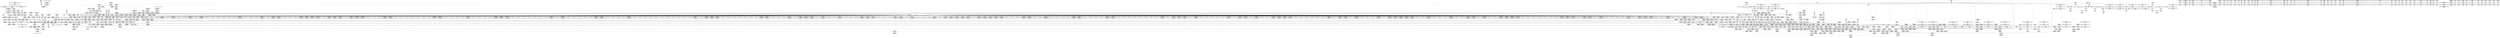 digraph {
	CE0x57b11c0 [shape=record,shape=Mrecord,label="{CE0x57b11c0|i64*_getelementptr_inbounds_(_34_x_i64_,_34_x_i64_*___llvm_gcov_ctr20,_i64_0,_i64_18)|*Constant*|*SummSource*}"]
	CE0x57cd0b0 [shape=record,shape=Mrecord,label="{CE0x57cd0b0|selinux_xfrm_alloc_user:land.lhs.true2|*SummSink*}"]
	CE0x57b2a50 [shape=record,shape=Mrecord,label="{CE0x57b2a50|selinux_xfrm_alloc_user:ctx_len|security/selinux/xfrm.c,94|*SummSource*}"]
	CE0x57d7cd0 [shape=record,shape=Mrecord,label="{CE0x57d7cd0|selinux_xfrm_alloc_user:ctx_doi29|security/selinux/xfrm.c,102}"]
	CE0x57bd100 [shape=record,shape=Mrecord,label="{CE0x57bd100|i64_3|*Constant*}"]
	CE0x57fa330 [shape=record,shape=Mrecord,label="{CE0x57fa330|i64_23|*Constant*|*SummSink*}"]
	CE0x577bda0 [shape=record,shape=Mrecord,label="{CE0x577bda0|864:_%struct.xfrm_sec_ctx*,_:_CME_286,287_}"]
	CE0x5845b10 [shape=record,shape=Mrecord,label="{CE0x5845b10|selinux_xfrm_alloc_user:call45|security/selinux/xfrm.c,111}"]
	CE0x57d6d30 [shape=record,shape=Mrecord,label="{CE0x57d6d30|selinux_xfrm_alloc_user:tmp24|security/selinux/xfrm.c,89}"]
	CE0x578f060 [shape=record,shape=Mrecord,label="{CE0x578f060|selinux_xfrm_alloc_user:ctx_alg|security/selinux/xfrm.c,91}"]
	CE0x5845d00 [shape=record,shape=Mrecord,label="{CE0x5845d00|selinux_xfrm_alloc_user:call45|security/selinux/xfrm.c,111|*SummSource*}"]
	CE0x57765d0 [shape=record,shape=Mrecord,label="{CE0x57765d0|864:_%struct.xfrm_sec_ctx*,_:_CME_86,87_}"]
	CE0x57ff7f0 [shape=record,shape=Mrecord,label="{CE0x57ff7f0|selinux_xfrm_alloc_user:tmp31|security/selinux/xfrm.c,90|*SummSource*}"]
	CE0x5777920 [shape=record,shape=Mrecord,label="{CE0x5777920|864:_%struct.xfrm_sec_ctx*,_:_CME_95,96_}"]
	CE0x57827d0 [shape=record,shape=Mrecord,label="{CE0x57827d0|864:_%struct.xfrm_sec_ctx*,_:_CME_576,584_|*MultipleSource*|Function::selinux_xfrm_state_alloc&Arg::x::|security/selinux/xfrm.c,337}"]
	CE0x57beee0 [shape=record,shape=Mrecord,label="{CE0x57beee0|_call_void_kfree(i8*_%tmp76)_#10,_!dbg_!27813|security/selinux/xfrm.c,121|*SummSource*}"]
	CE0x577a370 [shape=record,shape=Mrecord,label="{CE0x577a370|864:_%struct.xfrm_sec_ctx*,_:_CME_124,125_}"]
	CE0x57cd4f0 [shape=record,shape=Mrecord,label="{CE0x57cd4f0|kmalloc222:bb|*SummSink*}"]
	CE0x57605e0 [shape=record,shape=Mrecord,label="{CE0x57605e0|864:_%struct.xfrm_sec_ctx*,_:_CME_132,133_}"]
	CE0x57799a0 [shape=record,shape=Mrecord,label="{CE0x57799a0|864:_%struct.xfrm_sec_ctx*,_:_CME_65,66_}"]
	CE0x5774860 [shape=record,shape=Mrecord,label="{CE0x5774860|864:_%struct.xfrm_sec_ctx*,_:_CME_710,711_}"]
	"CONST[source:0(mediator),value:2(dynamic)][purpose:{subject}]"
	CE0x57872a0 [shape=record,shape=Mrecord,label="{CE0x57872a0|i64_13|*Constant*|*SummSource*}"]
	CE0x57fa8a0 [shape=record,shape=Mrecord,label="{CE0x57fa8a0|selinux_xfrm_alloc_user:tmp51|security/selinux/xfrm.c,99}"]
	CE0x57e2640 [shape=record,shape=Mrecord,label="{CE0x57e2640|i64*_getelementptr_inbounds_(_34_x_i64_,_34_x_i64_*___llvm_gcov_ctr20,_i64_0,_i64_31)|*Constant*}"]
	CE0x57e3c10 [shape=record,shape=Mrecord,label="{CE0x57e3c10|i64_20|*Constant*|*SummSink*}"]
	CE0x578d780 [shape=record,shape=Mrecord,label="{CE0x578d780|GLOBAL:selinux_xfrm_alloc_user|*Constant*|*SummSource*}"]
	CE0x5772140 [shape=record,shape=Mrecord,label="{CE0x5772140|selinux_xfrm_alloc_user:tmp29|security/selinux/xfrm.c,89|*SummSink*}"]
	CE0x57fc600 [shape=record,shape=Mrecord,label="{CE0x57fc600|selinux_xfrm_alloc_user:tmp49|security/selinux/xfrm.c,98|*SummSink*}"]
	CE0x5764080 [shape=record,shape=Mrecord,label="{CE0x5764080|864:_%struct.xfrm_sec_ctx*,_:_CME_198,200_|*MultipleSource*|Function::selinux_xfrm_state_alloc&Arg::x::|security/selinux/xfrm.c,337}"]
	CE0x578ad20 [shape=record,shape=Mrecord,label="{CE0x578ad20|selinux_xfrm_alloc_user:tmp11|security/selinux/xfrm.c,85}"]
	CE0x57a4300 [shape=record,shape=Mrecord,label="{CE0x57a4300|selinux_xfrm_alloc_user:tmp36|security/selinux/xfrm.c,89|*SummSource*}"]
	CE0x57a52e0 [shape=record,shape=Mrecord,label="{CE0x57a52e0|selinux_xfrm_alloc_user:tmp39|security/selinux/xfrm.c,89|*SummSource*}"]
	CE0x57db430 [shape=record,shape=Mrecord,label="{CE0x57db430|selinux_xfrm_alloc_user:conv34|security/selinux/xfrm.c,105|*SummSink*}"]
	CE0x57676f0 [shape=record,shape=Mrecord,label="{CE0x57676f0|864:_%struct.xfrm_sec_ctx*,_:_CME_270,271_|*MultipleSource*|Function::selinux_xfrm_state_alloc&Arg::x::|security/selinux/xfrm.c,337}"]
	CE0x577bee0 [shape=record,shape=Mrecord,label="{CE0x577bee0|864:_%struct.xfrm_sec_ctx*,_:_CME_287,288_}"]
	CE0x5773cf0 [shape=record,shape=Mrecord,label="{CE0x5773cf0|864:_%struct.xfrm_sec_ctx*,_:_CME_697,698_}"]
	CE0x57d6400 [shape=record,shape=Mrecord,label="{CE0x57d6400|selinux_xfrm_alloc_user:tmp20|security/selinux/xfrm.c,85}"]
	CE0x579ff30 [shape=record,shape=Mrecord,label="{CE0x579ff30|%struct.task_struct.1015*_(%struct.task_struct.1015**)*_asm_movq_%gs:$_1:P_,$0_,_r,im,_dirflag_,_fpsr_,_flags_}"]
	CE0x57aa220 [shape=record,shape=Mrecord,label="{CE0x57aa220|GLOBAL:lockdep_rcu_suspicious|*Constant*|*SummSink*}"]
	CE0x58550d0 [shape=record,shape=Mrecord,label="{CE0x58550d0|selinux_xfrm_alloc_user:tmp75|security/selinux/xfrm.c,121|*SummSource*}"]
	CE0x57726e0 [shape=record,shape=Mrecord,label="{CE0x57726e0|i32_3|*Constant*}"]
	CE0x5847500 [shape=record,shape=Mrecord,label="{CE0x5847500|i16_39|*Constant*}"]
	CE0x57cc6c0 [shape=record,shape=Mrecord,label="{CE0x57cc6c0|get_current227:tmp2|*SummSource*}"]
	CE0x5844e80 [shape=record,shape=Mrecord,label="{CE0x5844e80|avc_has_perm:auditdata|Function::avc_has_perm&Arg::auditdata::}"]
	CE0x57ac2a0 [shape=record,shape=Mrecord,label="{CE0x57ac2a0|selinux_xfrm_alloc_user:tobool41|security/selinux/xfrm.c,108|*SummSink*}"]
	CE0x57bd5d0 [shape=record,shape=Mrecord,label="{CE0x57bd5d0|selinux_xfrm_alloc_user:if.end43|*SummSource*}"]
	CE0x57a3e40 [shape=record,shape=Mrecord,label="{CE0x57a3e40|selinux_xfrm_alloc_user:tmp37|security/selinux/xfrm.c,89}"]
	CE0x574cad0 [shape=record,shape=Mrecord,label="{CE0x574cad0|864:_%struct.xfrm_sec_ctx*,_:_CME_140,141_}"]
	CE0x575eaa0 [shape=record,shape=Mrecord,label="{CE0x575eaa0|864:_%struct.xfrm_sec_ctx*,_:_CME_169,170_}"]
	CE0x577d200 [shape=record,shape=Mrecord,label="{CE0x577d200|COLLAPSED:_GCMRE___llvm_gcov_ctr10_internal_global_2_x_i64_zeroinitializer:_elem_0:default:}"]
	CE0x57ba050 [shape=record,shape=Mrecord,label="{CE0x57ba050|atomic_inc221:bb|*SummSink*}"]
	CE0x5840390 [shape=record,shape=Mrecord,label="{CE0x5840390|selinux_xfrm_alloc_user:tmp58|security/selinux/xfrm.c,108}"]
	CE0x57ad580 [shape=record,shape=Mrecord,label="{CE0x57ad580|i32_78|*Constant*|*SummSink*}"]
	CE0x57fd4e0 [shape=record,shape=Mrecord,label="{CE0x57fd4e0|selinux_xfrm_alloc_user:if.then27|*SummSink*}"]
	CE0x5790670 [shape=record,shape=Mrecord,label="{CE0x5790670|_ret_i32_%call,_!dbg_!27715|security/selinux/xfrm.c,337|*SummSink*}"]
	CE0x5773b20 [shape=record,shape=Mrecord,label="{CE0x5773b20|864:_%struct.xfrm_sec_ctx*,_:_CME_688,696_|*MultipleSource*|Function::selinux_xfrm_state_alloc&Arg::x::|security/selinux/xfrm.c,337}"]
	CE0x575d5c0 [shape=record,shape=Mrecord,label="{CE0x575d5c0|selinux_xfrm_state_alloc:security|security/selinux/xfrm.c,337}"]
	CE0x5842470 [shape=record,shape=Mrecord,label="{CE0x5842470|selinux_xfrm_alloc_user:sid|security/selinux/xfrm.c,111}"]
	CE0x5761a80 [shape=record,shape=Mrecord,label="{CE0x5761a80|864:_%struct.xfrm_sec_ctx*,_:_CME_232,240_|*MultipleSource*|Function::selinux_xfrm_state_alloc&Arg::x::|security/selinux/xfrm.c,337}"]
	CE0x57a3c60 [shape=record,shape=Mrecord,label="{CE0x57a3c60|i64_17|*Constant*|*SummSource*}"]
	CE0x57cfbd0 [shape=record,shape=Mrecord,label="{CE0x57cfbd0|selinux_xfrm_alloc_user:if.then47|*SummSink*}"]
	CE0x57709f0 [shape=record,shape=Mrecord,label="{CE0x57709f0|get_current227:entry|*SummSink*}"]
	CE0x57bded0 [shape=record,shape=Mrecord,label="{CE0x57bded0|GLOBAL:__llvm_gcov_ctr20|Global_var:__llvm_gcov_ctr20|*SummSource*}"]
	CE0x5788750 [shape=record,shape=Mrecord,label="{CE0x5788750|i64_10|*Constant*|*SummSink*}"]
	CE0x5777650 [shape=record,shape=Mrecord,label="{CE0x5777650|selinux_xfrm_alloc_user:tobool1|security/selinux/xfrm.c,85}"]
	CE0x57e3410 [shape=record,shape=Mrecord,label="{CE0x57e3410|selinux_xfrm_alloc_user:cmp9|security/selinux/xfrm.c,90|*SummSink*}"]
	CE0x57fedf0 [shape=record,shape=Mrecord,label="{CE0x57fedf0|selinux_xfrm_alloc_user:tobool46|security/selinux/xfrm.c,113}"]
	CE0x57e2920 [shape=record,shape=Mrecord,label="{CE0x57e2920|i64*_getelementptr_inbounds_(_34_x_i64_,_34_x_i64_*___llvm_gcov_ctr20,_i64_0,_i64_31)|*Constant*|*SummSink*}"]
	CE0x5781410 [shape=record,shape=Mrecord,label="{CE0x5781410|selinux_xfrm_alloc_user:tmp19|security/selinux/xfrm.c,85|*SummSink*}"]
	CE0x5780de0 [shape=record,shape=Mrecord,label="{CE0x5780de0|i1_true|*Constant*}"]
	CE0x5764600 [shape=record,shape=Mrecord,label="{CE0x5764600|864:_%struct.xfrm_sec_ctx*,_:_CME_117,118_}"]
	CE0x574ba10 [shape=record,shape=Mrecord,label="{CE0x574ba10|864:_%struct.xfrm_sec_ctx*,_:_CME_176,177_}"]
	CE0x5770f80 [shape=record,shape=Mrecord,label="{CE0x5770f80|selinux_xfrm_alloc_user:tmp26|security/selinux/xfrm.c,89}"]
	CE0x57a4ea0 [shape=record,shape=Mrecord,label="{CE0x57a4ea0|selinux_xfrm_alloc_user:tmp38|security/selinux/xfrm.c,89|*SummSink*}"]
	CE0x5853590 [shape=record,shape=Mrecord,label="{CE0x5853590|selinux_xfrm_alloc_user:tmp78|security/selinux/xfrm.c,123}"]
	CE0x57da970 [shape=record,shape=Mrecord,label="{CE0x57da970|selinux_xfrm_alloc_user:ctx_len32|security/selinux/xfrm.c,104|*SummSource*}"]
	CE0x5844600 [shape=record,shape=Mrecord,label="{CE0x5844600|selinux_xfrm_alloc_user:tmp63|security/selinux/xfrm.c,109}"]
	"CONST[source:0(mediator),value:0(static)][purpose:{object}][SrcIdx:2]"
	CE0x5843720 [shape=record,shape=Mrecord,label="{CE0x5843720|4:_i32,_:_CR_12,16_|*MultipleSource*|security/selinux/xfrm.c,85|security/selinux/xfrm.c,85|security/selinux/xfrm.c,111}"]
	CE0x57708c0 [shape=record,shape=Mrecord,label="{CE0x57708c0|get_current227:entry|*SummSource*}"]
	CE0x6ae71e0 [shape=record,shape=Mrecord,label="{CE0x6ae71e0|864:_%struct.xfrm_sec_ctx*,_:_CME_78,79_}"]
	CE0x57654f0 [shape=record,shape=Mrecord,label="{CE0x57654f0|864:_%struct.xfrm_sec_ctx*,_:_CME_136,137_}"]
	CE0x57bbe90 [shape=record,shape=Mrecord,label="{CE0x57bbe90|i32_0|*Constant*}"]
	CE0x57bb3e0 [shape=record,shape=Mrecord,label="{CE0x57bb3e0|selinux_xfrm_alloc_user:if.then21|*SummSink*}"]
	CE0x575bab0 [shape=record,shape=Mrecord,label="{CE0x575bab0|864:_%struct.xfrm_sec_ctx*,_:_CME_66,67_}"]
	CE0x5796910 [shape=record,shape=Mrecord,label="{CE0x5796910|864:_%struct.xfrm_sec_ctx*,_:_CME_107,108_}"]
	CE0x57b7690 [shape=record,shape=Mrecord,label="{CE0x57b7690|i64*_getelementptr_inbounds_(_34_x_i64_,_34_x_i64_*___llvm_gcov_ctr20,_i64_0,_i64_6)|*Constant*}"]
	CE0x57e7ae0 [shape=record,shape=Mrecord,label="{CE0x57e7ae0|selinux_xfrm_alloc_user:tmp47|security/selinux/xfrm.c,96|*SummSource*}"]
	CE0x575ad20 [shape=record,shape=Mrecord,label="{CE0x575ad20|i32_40|*Constant*|*SummSink*}"]
	CE0x5787ce0 [shape=record,shape=Mrecord,label="{CE0x5787ce0|selinux_xfrm_alloc_user:if.end22|*SummSink*}"]
	CE0x5840180 [shape=record,shape=Mrecord,label="{CE0x5840180|i64_25|*Constant*}"]
	CE0x576aee0 [shape=record,shape=Mrecord,label="{CE0x576aee0|864:_%struct.xfrm_sec_ctx*,_:_CME_8,9_}"]
	CE0x575e670 [shape=record,shape=Mrecord,label="{CE0x575e670|864:_%struct.xfrm_sec_ctx*,_:_CME_147,148_}"]
	CE0x5775460 [shape=record,shape=Mrecord,label="{CE0x5775460|864:_%struct.xfrm_sec_ctx*,_:_CME_752,768_|*MultipleSource*|Function::selinux_xfrm_state_alloc&Arg::x::|security/selinux/xfrm.c,337}"]
	CE0x57aa7b0 [shape=record,shape=Mrecord,label="{CE0x57aa7b0|get_current227:tmp1|*SummSource*}"]
	CE0x57bcb80 [shape=record,shape=Mrecord,label="{CE0x57bcb80|_call_void_mcount()_#3|*SummSink*}"]
	CE0x5791760 [shape=record,shape=Mrecord,label="{CE0x5791760|selinux_xfrm_alloc_user:call40|security/selinux/xfrm.c,107|*SummSource*}"]
	CE0x57f94d0 [shape=record,shape=Mrecord,label="{CE0x57f94d0|kmalloc222:flags|Function::kmalloc222&Arg::flags::|*SummSource*}"]
	CE0x5841590 [shape=record,shape=Mrecord,label="{CE0x5841590|i64*_getelementptr_inbounds_(_34_x_i64_,_34_x_i64_*___llvm_gcov_ctr20,_i64_0,_i64_27)|*Constant*}"]
	CE0x5760e00 [shape=record,shape=Mrecord,label="{CE0x5760e00|864:_%struct.xfrm_sec_ctx*,_:_CME_165,166_}"]
	CE0x57aaac0 [shape=record,shape=Mrecord,label="{CE0x57aaac0|i32_85|*Constant*|*SummSource*}"]
	CE0x5777db0 [shape=record,shape=Mrecord,label="{CE0x5777db0|864:_%struct.xfrm_sec_ctx*,_:_CME_248,249_|*MultipleSource*|Function::selinux_xfrm_state_alloc&Arg::x::|security/selinux/xfrm.c,337}"]
	CE0x57acee0 [shape=record,shape=Mrecord,label="{CE0x57acee0|_ret_%struct.task_struct.1015*_%tmp4,_!dbg_!27714|./arch/x86/include/asm/current.h,14|*SummSource*}"]
	CE0x5791920 [shape=record,shape=Mrecord,label="{CE0x5791920|selinux_xfrm_alloc_user:call40|security/selinux/xfrm.c,107|*SummSink*}"]
	CE0x575c800 [shape=record,shape=Mrecord,label="{CE0x575c800|i64*_getelementptr_inbounds_(_2_x_i64_,_2_x_i64_*___llvm_gcov_ctr10,_i64_0,_i64_1)|*Constant*|*SummSource*}"]
	CE0x57cf110 [shape=record,shape=Mrecord,label="{CE0x57cf110|i64_0|*Constant*|*SummSource*}"]
	CE0x57b4ee0 [shape=record,shape=Mrecord,label="{CE0x57b4ee0|selinux_xfrm_alloc_user:ctx_doi|security/selinux/xfrm.c,90|*SummSource*}"]
	CE0x57e8870 [shape=record,shape=Mrecord,label="{CE0x57e8870|GLOBAL:kmalloc222|*Constant*|*SummSource*}"]
	CE0x5757390 [shape=record,shape=Mrecord,label="{CE0x5757390|864:_%struct.xfrm_sec_ctx*,_:_CME_48,56_|*MultipleSource*|Function::selinux_xfrm_state_alloc&Arg::x::|security/selinux/xfrm.c,337}"]
	CE0x575f190 [shape=record,shape=Mrecord,label="{CE0x575f190|864:_%struct.xfrm_sec_ctx*,_:_CME_448,452_|*MultipleSource*|Function::selinux_xfrm_state_alloc&Arg::x::|security/selinux/xfrm.c,337}"]
	CE0x57cfa10 [shape=record,shape=Mrecord,label="{CE0x57cfa10|selinux_xfrm_alloc_user:if.then47}"]
	CE0x579fdb0 [shape=record,shape=Mrecord,label="{CE0x579fdb0|get_current227:tmp4|./arch/x86/include/asm/current.h,14|*SummSource*}"]
	CE0x57e4960 [shape=record,shape=Mrecord,label="{CE0x57e4960|selinux_xfrm_alloc_user:tmp45|security/selinux/xfrm.c,95|*SummSink*}"]
	CE0x57d5780 [shape=record,shape=Mrecord,label="{CE0x57d5780|selinux_xfrm_alloc_user:ctx_str39|security/selinux/xfrm.c,107|*SummSource*}"]
	CE0x57812f0 [shape=record,shape=Mrecord,label="{CE0x57812f0|i32_22|*Constant*}"]
	CE0x57904a0 [shape=record,shape=Mrecord,label="{CE0x57904a0|_ret_i32_%call,_!dbg_!27715|security/selinux/xfrm.c,337|*SummSource*}"]
	CE0x57f9d20 [shape=record,shape=Mrecord,label="{CE0x57f9d20|selinux_xfrm_alloc_user:tobool26|security/selinux/xfrm.c,99|*SummSource*}"]
	CE0x583fe40 [shape=record,shape=Mrecord,label="{CE0x583fe40|i64_26|*Constant*|*SummSink*}"]
	CE0x57b87b0 [shape=record,shape=Mrecord,label="{CE0x57b87b0|i64*_getelementptr_inbounds_(_2_x_i64_,_2_x_i64_*___llvm_gcov_ctr26,_i64_0,_i64_1)|*Constant*|*SummSource*}"]
	CE0x5846330 [shape=record,shape=Mrecord,label="{CE0x5846330|i32_(i32,_i32,_i16,_i32,_%struct.common_audit_data.1017*)*_bitcast_(i32_(i32,_i32,_i16,_i32,_%struct.common_audit_data.495*)*_avc_has_perm_to_i32_(i32,_i32,_i16,_i32,_%struct.common_audit_data.1017*)*)|*Constant*|*SummSink*}"]
	CE0x5771670 [shape=record,shape=Mrecord,label="{CE0x5771670|selinux_xfrm_alloc_user:tmp27|security/selinux/xfrm.c,89|*SummSink*}"]
	CE0x576e170 [shape=record,shape=Mrecord,label="{CE0x576e170|selinux_xfrm_alloc_user:tmp15|security/selinux/xfrm.c,85|*SummSource*}"]
	CE0x5855240 [shape=record,shape=Mrecord,label="{CE0x5855240|selinux_xfrm_alloc_user:tmp75|security/selinux/xfrm.c,121|*SummSink*}"]
	CE0x57b3750 [shape=record,shape=Mrecord,label="{CE0x57b3750|selinux_xfrm_alloc_user:tmp18|security/selinux/xfrm.c,85|*SummSink*}"]
	CE0x57dc940 [shape=record,shape=Mrecord,label="{CE0x57dc940|selinux_xfrm_alloc_user:arrayidx|security/selinux/xfrm.c,105|*SummSink*}"]
	CE0x5768870 [shape=record,shape=Mrecord,label="{CE0x5768870|selinux_xfrm_alloc_user:tmp1|*SummSink*}"]
	CE0x57a7100 [shape=record,shape=Mrecord,label="{CE0x57a7100|selinux_xfrm_alloc_user:conv|security/selinux/xfrm.c,90|*SummSink*}"]
	CE0x57cc650 [shape=record,shape=Mrecord,label="{CE0x57cc650|get_current227:tmp2}"]
	CE0x575e5b0 [shape=record,shape=Mrecord,label="{CE0x575e5b0|864:_%struct.xfrm_sec_ctx*,_:_CME_146,147_}"]
	CE0x57e0f50 [shape=record,shape=Mrecord,label="{CE0x57e0f50|GLOBAL:atomic_inc221|*Constant*|*SummSource*}"]
	CE0x5768160 [shape=record,shape=Mrecord,label="{CE0x5768160|_call_void_mcount()_#3}"]
	CE0x57b6730 [shape=record,shape=Mrecord,label="{CE0x57b6730|atomic_inc221:tmp2|*SummSource*}"]
	CE0x57920a0 [shape=record,shape=Mrecord,label="{CE0x57920a0|selinux_xfrm_alloc_user:ctxp|Function::selinux_xfrm_alloc_user&Arg::ctxp::}"]
	CE0x577e8e0 [shape=record,shape=Mrecord,label="{CE0x577e8e0|864:_%struct.xfrm_sec_ctx*,_:_CME_408,416_|*MultipleSource*|Function::selinux_xfrm_state_alloc&Arg::x::|security/selinux/xfrm.c,337}"]
	CE0x57cb810 [shape=record,shape=Mrecord,label="{CE0x57cb810|selinux_xfrm_alloc_user:lor.lhs.false|*SummSource*}"]
	CE0x57fc910 [shape=record,shape=Mrecord,label="{CE0x57fc910|%struct.xfrm_sec_ctx*_null|*Constant*|*SummSource*}"]
	CE0x578fd30 [shape=record,shape=Mrecord,label="{CE0x578fd30|selinux_xfrm_alloc_user:conv12|security/selinux/xfrm.c,91|*SummSink*}"]
	CE0x578f540 [shape=record,shape=Mrecord,label="{CE0x578f540|selinux_xfrm_alloc_user:tmp35|*LoadInst*|security/selinux/xfrm.c,91|*SummSource*}"]
	CE0x57657d0 [shape=record,shape=Mrecord,label="{CE0x57657d0|864:_%struct.xfrm_sec_ctx*,_:_CME_75,76_}"]
	CE0x57c00c0 [shape=record,shape=Mrecord,label="{CE0x57c00c0|i32_-12|*Constant*|*SummSource*}"]
	CE0x575e9a0 [shape=record,shape=Mrecord,label="{CE0x575e9a0|864:_%struct.xfrm_sec_ctx*,_:_CME_163,164_}"]
	CE0x584d820 [shape=record,shape=Mrecord,label="{CE0x584d820|i64*_getelementptr_inbounds_(_34_x_i64_,_34_x_i64_*___llvm_gcov_ctr20,_i64_0,_i64_30)|*Constant*|*SummSource*}"]
	CE0x57b7d30 [shape=record,shape=Mrecord,label="{CE0x57b7d30|selinux_xfrm_alloc_user:tmp7|security/selinux/xfrm.c,85|*SummSource*}"]
	CE0x5781e10 [shape=record,shape=Mrecord,label="{CE0x5781e10|selinux_xfrm_alloc_user:security|security/selinux/xfrm.c,85|*SummSink*}"]
	CE0x5785950 [shape=record,shape=Mrecord,label="{CE0x5785950|i64_4|*Constant*|*SummSource*}"]
	CE0x57fa170 [shape=record,shape=Mrecord,label="{CE0x57fa170|i64_23|*Constant*|*SummSource*}"]
	CE0x5774000 [shape=record,shape=Mrecord,label="{CE0x5774000|864:_%struct.xfrm_sec_ctx*,_:_CME_700,701_}"]
	CE0x57ca440 [shape=record,shape=Mrecord,label="{CE0x57ca440|i64*_getelementptr_inbounds_(_2_x_i64_,_2_x_i64_*___llvm_gcov_ctr22,_i64_0,_i64_0)|*Constant*|*SummSink*}"]
	CE0x57dd710 [shape=record,shape=Mrecord,label="{CE0x57dd710|selinux_xfrm_alloc_user:idxprom|security/selinux/xfrm.c,106|*SummSource*}"]
	CE0x5797ad0 [shape=record,shape=Mrecord,label="{CE0x5797ad0|864:_%struct.xfrm_sec_ctx*,_:_CME_83,84_}"]
	CE0x57bbd80 [shape=record,shape=Mrecord,label="{CE0x57bbd80|selinux_xfrm_alloc_user:call|security/selinux/xfrm.c,85|*SummSink*}"]
	CE0x57aa070 [shape=record,shape=Mrecord,label="{CE0x57aa070|GLOBAL:lockdep_rcu_suspicious|*Constant*}"]
	CE0x57cf290 [shape=record,shape=Mrecord,label="{CE0x57cf290|selinux_xfrm_alloc_user:tmp6|security/selinux/xfrm.c,85}"]
	CE0x57879f0 [shape=record,shape=Mrecord,label="{CE0x57879f0|atomic_inc221:bb|*SummSource*}"]
	CE0x5852ce0 [shape=record,shape=Mrecord,label="{CE0x5852ce0|i64*_getelementptr_inbounds_(_34_x_i64_,_34_x_i64_*___llvm_gcov_ctr20,_i64_0,_i64_33)|*Constant*|*SummSink*}"]
	CE0x57d6ac0 [shape=record,shape=Mrecord,label="{CE0x57d6ac0|selinux_xfrm_alloc_user:tmp23|security/selinux/xfrm.c,89|*SummSource*}"]
	CE0x5848300 [shape=record,shape=Mrecord,label="{CE0x5848300|%struct.common_audit_data.1017*_null|*Constant*|*SummSource*}"]
	CE0x5780750 [shape=record,shape=Mrecord,label="{CE0x5780750|864:_%struct.xfrm_sec_ctx*,_:_CME_16,17_}"]
	CE0x57e8d90 [shape=record,shape=Mrecord,label="{CE0x57e8d90|kmalloc222:entry|*SummSink*}"]
	CE0x57db270 [shape=record,shape=Mrecord,label="{CE0x57db270|selinux_xfrm_alloc_user:conv34|security/selinux/xfrm.c,105|*SummSource*}"]
	CE0x57e0870 [shape=record,shape=Mrecord,label="{CE0x57e0870|GLOBAL:atomic_inc221|*Constant*}"]
	CE0x57bcd00 [shape=record,shape=Mrecord,label="{CE0x57bcd00|kmalloc222:call|include/linux/slab.h,429|*SummSource*}"]
	CE0x5766310 [shape=record,shape=Mrecord,label="{CE0x5766310|selinux_xfrm_alloc_user:call|security/selinux/xfrm.c,85|*SummSource*}"]
	CE0x5763f30 [shape=record,shape=Mrecord,label="{CE0x5763f30|864:_%struct.xfrm_sec_ctx*,_:_CME_196,198_|*MultipleSource*|Function::selinux_xfrm_state_alloc&Arg::x::|security/selinux/xfrm.c,337}"]
	CE0x57b9030 [shape=record,shape=Mrecord,label="{CE0x57b9030|kmalloc222:tmp2}"]
	CE0x57b2380 [shape=record,shape=Mrecord,label="{CE0x57b2380|i32_4|*Constant*}"]
	CE0x57eec80 [shape=record,shape=Mrecord,label="{CE0x57eec80|atomic_inc221:tmp3}"]
	CE0x57af150 [shape=record,shape=Mrecord,label="{CE0x57af150|i64_4096|*Constant*|*SummSink*}"]
	CE0x5766d90 [shape=record,shape=Mrecord,label="{CE0x5766d90|selinux_xfrm_alloc_user:tmp9|security/selinux/xfrm.c,85|*SummSink*}"]
	CE0x57ce010 [shape=record,shape=Mrecord,label="{CE0x57ce010|i64*_getelementptr_inbounds_(_2_x_i64_,_2_x_i64_*___llvm_gcov_ctr21,_i64_0,_i64_0)|*Constant*|*SummSink*}"]
	CE0x5767ca0 [shape=record,shape=Mrecord,label="{CE0x5767ca0|864:_%struct.xfrm_sec_ctx*,_:_CME_160,161_}"]
	CE0x57a8230 [shape=record,shape=Mrecord,label="{CE0x57a8230|kmalloc222:tmp1|*SummSource*}"]
	CE0x5778760 [shape=record,shape=Mrecord,label="{CE0x5778760|864:_%struct.xfrm_sec_ctx*,_:_CME_204,205_|*MultipleSource*|Function::selinux_xfrm_state_alloc&Arg::x::|security/selinux/xfrm.c,337}"]
	CE0x5784380 [shape=record,shape=Mrecord,label="{CE0x5784380|i32_208|*Constant*|*SummSink*}"]
	CE0x5785cc0 [shape=record,shape=Mrecord,label="{CE0x5785cc0|selinux_xfrm_alloc_user:tmp10|security/selinux/xfrm.c,85}"]
	CE0x57becd0 [shape=record,shape=Mrecord,label="{CE0x57becd0|i64*_getelementptr_inbounds_(_34_x_i64_,_34_x_i64_*___llvm_gcov_ctr20,_i64_0,_i64_32)|*Constant*|*SummSink*}"]
	CE0x5777c20 [shape=record,shape=Mrecord,label="{CE0x5777c20|864:_%struct.xfrm_sec_ctx*,_:_CME_240,248_|*MultipleSource*|Function::selinux_xfrm_state_alloc&Arg::x::|security/selinux/xfrm.c,337}"]
	CE0x57fb4b0 [shape=record,shape=Mrecord,label="{CE0x57fb4b0|selinux_xfrm_alloc_user:tmp52|security/selinux/xfrm.c,99|*SummSink*}"]
	CE0x5785130 [shape=record,shape=Mrecord,label="{CE0x5785130|_call_void_lockdep_rcu_suspicious(i8*_getelementptr_inbounds_(_24_x_i8_,_24_x_i8_*_.str244,_i32_0,_i32_0),_i32_85,_i8*_getelementptr_inbounds_(_45_x_i8_,_45_x_i8_*_.str1245,_i32_0,_i32_0))_#10,_!dbg_!27731|security/selinux/xfrm.c,85}"]
	CE0x57a48d0 [shape=record,shape=Mrecord,label="{CE0x57a48d0|selinux_xfrm_alloc_user:tmp37|security/selinux/xfrm.c,89|*SummSink*}"]
	CE0x4ffb0a0 [shape=record,shape=Mrecord,label="{CE0x4ffb0a0|864:_%struct.xfrm_sec_ctx*,_:_CME_91,92_}"]
	"CONST[source:1(input),value:2(dynamic)][purpose:{object}][SrcIdx:0]"
	CE0x57acff0 [shape=record,shape=Mrecord,label="{CE0x57acff0|_ret_%struct.task_struct.1015*_%tmp4,_!dbg_!27714|./arch/x86/include/asm/current.h,14|*SummSink*}"]
	CE0x57b6fe0 [shape=record,shape=Mrecord,label="{CE0x57b6fe0|selinux_xfrm_alloc_user:tmp11|security/selinux/xfrm.c,85|*SummSink*}"]
	CE0x5774c20 [shape=record,shape=Mrecord,label="{CE0x5774c20|864:_%struct.xfrm_sec_ctx*,_:_CME_712,720_|*MultipleSource*|Function::selinux_xfrm_state_alloc&Arg::x::|security/selinux/xfrm.c,337}"]
	CE0x5767be0 [shape=record,shape=Mrecord,label="{CE0x5767be0|864:_%struct.xfrm_sec_ctx*,_:_CME_151,152_}"]
	CE0x5779360 [shape=record,shape=Mrecord,label="{CE0x5779360|864:_%struct.xfrm_sec_ctx*,_:_CME_696,697_}"]
	CE0x57d2340 [shape=record,shape=Mrecord,label="{CE0x57d2340|selinux_xfrm_alloc_user:tmp6|security/selinux/xfrm.c,85|*SummSink*}"]
	CE0x57fe890 [shape=record,shape=Mrecord,label="{CE0x57fe890|_ret_i32_%retval.0,_!dbg_!27728|security/selinux/avc.c,775|*SummSource*}"]
	CE0x5785210 [shape=record,shape=Mrecord,label="{CE0x5785210|_call_void_lockdep_rcu_suspicious(i8*_getelementptr_inbounds_(_24_x_i8_,_24_x_i8_*_.str244,_i32_0,_i32_0),_i32_85,_i8*_getelementptr_inbounds_(_45_x_i8_,_45_x_i8_*_.str1245,_i32_0,_i32_0))_#10,_!dbg_!27731|security/selinux/xfrm.c,85|*SummSink*}"]
	CE0x57a6b00 [shape=record,shape=Mrecord,label="{CE0x57a6b00|selinux_xfrm_alloc_user:conv|security/selinux/xfrm.c,90}"]
	CE0x5762ba0 [shape=record,shape=Mrecord,label="{CE0x5762ba0|864:_%struct.xfrm_sec_ctx*,_:_CME_328,336_|*MultipleSource*|Function::selinux_xfrm_state_alloc&Arg::x::|security/selinux/xfrm.c,337}"]
	CE0x576aaf0 [shape=record,shape=Mrecord,label="{CE0x576aaf0|i64*_getelementptr_inbounds_(_34_x_i64_,_34_x_i64_*___llvm_gcov_ctr20,_i64_0,_i64_1)|*Constant*|*SummSink*}"]
	CE0x5769ca0 [shape=record,shape=Mrecord,label="{CE0x5769ca0|864:_%struct.xfrm_sec_ctx*,_:_CME_480,484_|*MultipleSource*|Function::selinux_xfrm_state_alloc&Arg::x::|security/selinux/xfrm.c,337}"]
	CE0x5775650 [shape=record,shape=Mrecord,label="{CE0x5775650|864:_%struct.xfrm_sec_ctx*,_:_CME_768,776_|*MultipleSource*|Function::selinux_xfrm_state_alloc&Arg::x::|security/selinux/xfrm.c,337}"]
	CE0x5767d60 [shape=record,shape=Mrecord,label="{CE0x5767d60|864:_%struct.xfrm_sec_ctx*,_:_CME_152,156_|*MultipleSource*|Function::selinux_xfrm_state_alloc&Arg::x::|security/selinux/xfrm.c,337}"]
	CE0x57cf400 [shape=record,shape=Mrecord,label="{CE0x57cf400|selinux_xfrm_alloc_user:tmp5|security/selinux/xfrm.c,85}"]
	CE0x57ac140 [shape=record,shape=Mrecord,label="{CE0x57ac140|selinux_xfrm_alloc_user:tobool41|security/selinux/xfrm.c,108|*SummSource*}"]
	CE0x57b7df0 [shape=record,shape=Mrecord,label="{CE0x57b7df0|selinux_xfrm_alloc_user:tmp7|security/selinux/xfrm.c,85|*SummSink*}"]
	CE0x5788b10 [shape=record,shape=Mrecord,label="{CE0x5788b10|selinux_xfrm_alloc_user:tmp21|security/selinux/xfrm.c,85|*SummSink*}"]
	CE0x767d960 [shape=record,shape=Mrecord,label="{CE0x767d960|864:_%struct.xfrm_sec_ctx*,_:_CME_80,81_}"]
	CE0x577fe40 [shape=record,shape=Mrecord,label="{CE0x577fe40|864:_%struct.xfrm_sec_ctx*,_:_CME_281,282_}"]
	CE0x57f91f0 [shape=record,shape=Mrecord,label="{CE0x57f91f0|kmalloc222:size|Function::kmalloc222&Arg::size::|*SummSink*}"]
	CE0x57b66c0 [shape=record,shape=Mrecord,label="{CE0x57b66c0|atomic_inc221:tmp2}"]
	CE0x5799fe0 [shape=record,shape=Mrecord,label="{CE0x5799fe0|864:_%struct.xfrm_sec_ctx*,_:_CME_102,103_}"]
	CE0x577d570 [shape=record,shape=Mrecord,label="{CE0x577d570|i64*_getelementptr_inbounds_(_2_x_i64_,_2_x_i64_*___llvm_gcov_ctr10,_i64_0,_i64_1)|*Constant*}"]
	CE0x5763bc0 [shape=record,shape=Mrecord,label="{CE0x5763bc0|i64_4|*Constant*}"]
	CE0x5775d80 [shape=record,shape=Mrecord,label="{CE0x5775d80|864:_%struct.xfrm_sec_ctx*,_:_CME_135,136_}"]
	CE0x575c960 [shape=record,shape=Mrecord,label="{CE0x575c960|selinux_xfrm_state_alloc:tmp|*SummSink*}"]
	CE0x5789560 [shape=record,shape=Mrecord,label="{CE0x5789560|i64_10|*Constant*|*SummSource*}"]
	CE0x5841980 [shape=record,shape=Mrecord,label="{CE0x5841980|i64*_getelementptr_inbounds_(_34_x_i64_,_34_x_i64_*___llvm_gcov_ctr20,_i64_0,_i64_27)|*Constant*|*SummSource*}"]
	CE0x574bad0 [shape=record,shape=Mrecord,label="{CE0x574bad0|864:_%struct.xfrm_sec_ctx*,_:_CME_177,178_}"]
	CE0x57d24b0 [shape=record,shape=Mrecord,label="{CE0x57d24b0|selinux_xfrm_alloc_user:tmp7|security/selinux/xfrm.c,85}"]
	CE0x57bad50 [shape=record,shape=Mrecord,label="{CE0x57bad50|i64_15|*Constant*|*SummSource*}"]
	CE0x576e100 [shape=record,shape=Mrecord,label="{CE0x576e100|selinux_xfrm_alloc_user:tmp15|security/selinux/xfrm.c,85}"]
	CE0x57e13d0 [shape=record,shape=Mrecord,label="{CE0x57e13d0|atomic_inc221:entry|*SummSource*}"]
	CE0x57704a0 [shape=record,shape=Mrecord,label="{CE0x57704a0|GLOBAL:get_current227|*Constant*|*SummSource*}"]
	CE0x5771c40 [shape=record,shape=Mrecord,label="{CE0x5771c40|selinux_xfrm_alloc_user:tmp28|security/selinux/xfrm.c,89|*SummSink*}"]
	CE0x57dc880 [shape=record,shape=Mrecord,label="{CE0x57dc880|selinux_xfrm_alloc_user:arrayidx|security/selinux/xfrm.c,105|*SummSource*}"]
	CE0x585a210 [shape=record,shape=Mrecord,label="{CE0x585a210|atomic_inc221:v|Function::atomic_inc221&Arg::v::|*SummSource*}"]
	CE0x57e48a0 [shape=record,shape=Mrecord,label="{CE0x57e48a0|selinux_xfrm_alloc_user:tmp45|security/selinux/xfrm.c,95|*SummSource*}"]
	CE0x5787bd0 [shape=record,shape=Mrecord,label="{CE0x5787bd0|selinux_xfrm_alloc_user:if.end22|*SummSource*}"]
	CE0x57e1700 [shape=record,shape=Mrecord,label="{CE0x57e1700|selinux_xfrm_alloc_user:tmp70|security/selinux/xfrm.c,114|*SummSink*}"]
	CE0x5761020 [shape=record,shape=Mrecord,label="{CE0x5761020|864:_%struct.xfrm_sec_ctx*,_:_CME_21,22_}"]
	CE0x5763ac0 [shape=record,shape=Mrecord,label="{CE0x5763ac0|selinux_xfrm_alloc_user:tobool1|security/selinux/xfrm.c,85|*SummSink*}"]
	CE0x57af630 [shape=record,shape=Mrecord,label="{CE0x57af630|selinux_xfrm_alloc_user:cmp19|security/selinux/xfrm.c,95|*SummSource*}"]
	CE0x5768cf0 [shape=record,shape=Mrecord,label="{CE0x5768cf0|864:_%struct.xfrm_sec_ctx*,_:_CME_24,32_|*MultipleSource*|Function::selinux_xfrm_state_alloc&Arg::x::|security/selinux/xfrm.c,337}"]
	CE0x5774170 [shape=record,shape=Mrecord,label="{CE0x5774170|864:_%struct.xfrm_sec_ctx*,_:_CME_707,708_}"]
	CE0x57df8b0 [shape=record,shape=Mrecord,label="{CE0x57df8b0|selinux_xfrm_alloc_user:tmp73|security/selinux/xfrm.c,116|*SummSink*}"]
	CE0x58555a0 [shape=record,shape=Mrecord,label="{CE0x58555a0|selinux_xfrm_alloc_user:tmp76|security/selinux/xfrm.c,121}"]
	CE0x57e72b0 [shape=record,shape=Mrecord,label="{CE0x57e72b0|selinux_xfrm_alloc_user:add24|security/selinux/xfrm.c,98}"]
	CE0x57a6fd0 [shape=record,shape=Mrecord,label="{CE0x57a6fd0|selinux_xfrm_alloc_user:conv|security/selinux/xfrm.c,90|*SummSource*}"]
	CE0x57b4b10 [shape=record,shape=Mrecord,label="{CE0x57b4b10|i32_3|*Constant*|*SummSink*}"]
	CE0x5844b40 [shape=record,shape=Mrecord,label="{CE0x5844b40|selinux_xfrm_alloc_user:ctx_sid44|security/selinux/xfrm.c,111|*SummSink*}"]
	CE0x575f000 [shape=record,shape=Mrecord,label="{CE0x575f000|864:_%struct.xfrm_sec_ctx*,_:_CME_440,448_|*MultipleSource*|Function::selinux_xfrm_state_alloc&Arg::x::|security/selinux/xfrm.c,337}"]
	CE0x578cfc0 [shape=record,shape=Mrecord,label="{CE0x578cfc0|864:_%struct.xfrm_sec_ctx*,_:_CME_864,872_|*MultipleSource*|Function::selinux_xfrm_state_alloc&Arg::x::|security/selinux/xfrm.c,337}"]
	CE0x5777530 [shape=record,shape=Mrecord,label="{CE0x5777530|selinux_xfrm_alloc_user:tmp8|security/selinux/xfrm.c,85|*SummSource*}"]
	CE0x57e1c60 [shape=record,shape=Mrecord,label="{CE0x57e1c60|selinux_xfrm_alloc_user:tmp71|security/selinux/xfrm.c,114}"]
	CE0x57e2e10 [shape=record,shape=Mrecord,label="{CE0x57e2e10|selinux_xfrm_alloc_user:tmp72|security/selinux/xfrm.c,116|*SummSource*}"]
	CE0x578ea90 [shape=record,shape=Mrecord,label="{CE0x578ea90|i32_2|*Constant*}"]
	CE0x57da840 [shape=record,shape=Mrecord,label="{CE0x57da840|selinux_xfrm_alloc_user:ctx_len32|security/selinux/xfrm.c,104}"]
	CE0x57de7d0 [shape=record,shape=Mrecord,label="{CE0x57de7d0|selinux_xfrm_alloc_user:arrayidx38|security/selinux/xfrm.c,106|*SummSource*}"]
	CE0x577a520 [shape=record,shape=Mrecord,label="{CE0x577a520|selinux_xfrm_state_alloc:entry|*SummSource*}"]
	CE0x57aff40 [shape=record,shape=Mrecord,label="{CE0x57aff40|_call_void_mcount()_#3}"]
	CE0x5848370 [shape=record,shape=Mrecord,label="{CE0x5848370|%struct.common_audit_data.1017*_null|*Constant*|*SummSink*}"]
	CE0x5776400 [shape=record,shape=Mrecord,label="{CE0x5776400|i64*_getelementptr_inbounds_(_34_x_i64_,_34_x_i64_*___llvm_gcov_ctr20,_i64_0,_i64_1)|*Constant*}"]
	CE0x575e7f0 [shape=record,shape=Mrecord,label="{CE0x575e7f0|864:_%struct.xfrm_sec_ctx*,_:_CME_149,150_}"]
	CE0x57ba660 [shape=record,shape=Mrecord,label="{CE0x57ba660|i64*_getelementptr_inbounds_(_34_x_i64_,_34_x_i64_*___llvm_gcov_ctr20,_i64_0,_i64_9)|*Constant*|*SummSource*}"]
	CE0x57e4da0 [shape=record,shape=Mrecord,label="{CE0x57e4da0|selinux_xfrm_alloc_user:tmp46|security/selinux/xfrm.c,95|*SummSource*}"]
	CE0x584c960 [shape=record,shape=Mrecord,label="{CE0x584c960|selinux_xfrm_alloc_user:tmp68|security/selinux/xfrm.c,113}"]
	CE0x5783320 [shape=record,shape=Mrecord,label="{CE0x5783320|selinux_xfrm_alloc_user:tmp2|*SummSource*}"]
	CE0x57b0dd0 [shape=record,shape=Mrecord,label="{CE0x57b0dd0|i64*_getelementptr_inbounds_(_34_x_i64_,_34_x_i64_*___llvm_gcov_ctr20,_i64_0,_i64_18)|*Constant*}"]
	CE0x576ad90 [shape=record,shape=Mrecord,label="{CE0x576ad90|selinux_xfrm_alloc_user:tmp2}"]
	CE0x5844d50 [shape=record,shape=Mrecord,label="{CE0x5844d50|avc_has_perm:auditdata|Function::avc_has_perm&Arg::auditdata::|*SummSource*}"]
	CE0x5768db0 [shape=record,shape=Mrecord,label="{CE0x5768db0|864:_%struct.xfrm_sec_ctx*,_:_CME_32,40_|*MultipleSource*|Function::selinux_xfrm_state_alloc&Arg::x::|security/selinux/xfrm.c,337}"]
	CE0x57fef90 [shape=record,shape=Mrecord,label="{CE0x57fef90|selinux_xfrm_alloc_user:tobool46|security/selinux/xfrm.c,113|*SummSource*}"]
	CE0x5781800 [shape=record,shape=Mrecord,label="{CE0x5781800|i32_22|*Constant*|*SummSink*}"]
	CE0x5764540 [shape=record,shape=Mrecord,label="{CE0x5764540|864:_%struct.xfrm_sec_ctx*,_:_CME_116,117_}"]
	CE0x578eb50 [shape=record,shape=Mrecord,label="{CE0x578eb50|i32_2|*Constant*|*SummSource*}"]
	CE0x5766f90 [shape=record,shape=Mrecord,label="{CE0x5766f90|864:_%struct.xfrm_sec_ctx*,_:_CME_68,69_}"]
	CE0x57840c0 [shape=record,shape=Mrecord,label="{CE0x57840c0|i32_208|*Constant*}"]
	CE0x5769010 [shape=record,shape=Mrecord,label="{CE0x5769010|864:_%struct.xfrm_sec_ctx*,_:_CME_125,126_}"]
	CE0x577f530 [shape=record,shape=Mrecord,label="{CE0x577f530|864:_%struct.xfrm_sec_ctx*,_:_CME_271,272_|*MultipleSource*|Function::selinux_xfrm_state_alloc&Arg::x::|security/selinux/xfrm.c,337}"]
	CE0x58453e0 [shape=record,shape=Mrecord,label="{CE0x58453e0|selinux_xfrm_alloc_user:tmp65|security/selinux/xfrm.c,111}"]
	CE0x5766a50 [shape=record,shape=Mrecord,label="{CE0x5766a50|i64_5|*Constant*|*SummSink*}"]
	CE0x57aec50 [shape=record,shape=Mrecord,label="{CE0x57aec50|selinux_xfrm_alloc_user:conv18|security/selinux/xfrm.c,95|*SummSink*}"]
	CE0x57b2d00 [shape=record,shape=Mrecord,label="{CE0x57b2d00|i64*_getelementptr_inbounds_(_2_x_i64_,_2_x_i64_*___llvm_gcov_ctr21,_i64_0,_i64_0)|*Constant*}"]
	CE0x57db9f0 [shape=record,shape=Mrecord,label="{CE0x57db9f0|selinux_xfrm_alloc_user:ctx_str|security/selinux/xfrm.c,105|*SummSource*}"]
	CE0x574c190 [shape=record,shape=Mrecord,label="{CE0x574c190|864:_%struct.xfrm_sec_ctx*,_:_CME_15,16_}"]
	CE0x5789170 [shape=record,shape=Mrecord,label="{CE0x5789170|i64_11|*Constant*}"]
	CE0x57c09a0 [shape=record,shape=Mrecord,label="{CE0x57c09a0|%struct.task_struct.1015**_bitcast_(%struct.task_struct**_current_task_to_%struct.task_struct.1015**)|*Constant*}"]
	CE0x577faa0 [shape=record,shape=Mrecord,label="{CE0x577faa0|864:_%struct.xfrm_sec_ctx*,_:_CME_274,276_|*MultipleSource*|Function::selinux_xfrm_state_alloc&Arg::x::|security/selinux/xfrm.c,337}"]
	CE0x57aa1b0 [shape=record,shape=Mrecord,label="{CE0x57aa1b0|GLOBAL:lockdep_rcu_suspicious|*Constant*|*SummSource*}"]
	CE0x57de470 [shape=record,shape=Mrecord,label="{CE0x57de470|selinux_xfrm_alloc_user:ctx_str37|security/selinux/xfrm.c,106|*SummSink*}"]
	CE0x585a810 [shape=record,shape=Mrecord,label="{CE0x585a810|selinux_xfrm_alloc_user:rc.0}"]
	CE0x5782bb0 [shape=record,shape=Mrecord,label="{CE0x5782bb0|864:_%struct.xfrm_sec_ctx*,_:_CME_600,608_|*MultipleSource*|Function::selinux_xfrm_state_alloc&Arg::x::|security/selinux/xfrm.c,337}"]
	CE0x578b9d0 [shape=record,shape=Mrecord,label="{CE0x578b9d0|selinux_xfrm_alloc_user:lor.lhs.false11|*SummSource*}"]
	CE0x5783d70 [shape=record,shape=Mrecord,label="{CE0x5783d70|selinux_xfrm_alloc_user:uctx|Function::selinux_xfrm_alloc_user&Arg::uctx::}"]
	CE0x57b7420 [shape=record,shape=Mrecord,label="{CE0x57b7420|selinux_xfrm_alloc_user:tmp12|security/selinux/xfrm.c,85|*SummSource*}"]
	CE0x57b0450 [shape=record,shape=Mrecord,label="{CE0x57b0450|i64*_getelementptr_inbounds_(_34_x_i64_,_34_x_i64_*___llvm_gcov_ctr20,_i64_0,_i64_6)|*Constant*|*SummSource*}"]
	CE0x57711b0 [shape=record,shape=Mrecord,label="{CE0x57711b0|selinux_xfrm_alloc_user:tmp26|security/selinux/xfrm.c,89|*SummSink*}"]
	CE0x57d9930 [shape=record,shape=Mrecord,label="{CE0x57d9930|selinux_xfrm_alloc_user:tmp54|security/selinux/xfrm.c,100|*SummSink*}"]
	CE0x5790840 [shape=record,shape=Mrecord,label="{CE0x5790840|selinux_xfrm_alloc_user:lor.lhs.false8}"]
	CE0x57a6060 [shape=record,shape=Mrecord,label="{CE0x57a6060|i64_29|*Constant*|*SummSource*}"]
	CE0x5767560 [shape=record,shape=Mrecord,label="{CE0x5767560|864:_%struct.xfrm_sec_ctx*,_:_CME_269,270_|*MultipleSource*|Function::selinux_xfrm_state_alloc&Arg::x::|security/selinux/xfrm.c,337}"]
	CE0x5855010 [shape=record,shape=Mrecord,label="{CE0x5855010|selinux_xfrm_alloc_user:tmp75|security/selinux/xfrm.c,121}"]
	CE0x5843090 [shape=record,shape=Mrecord,label="{CE0x5843090|4:_i32,_:_CR_0,4_|*MultipleSource*|security/selinux/xfrm.c,85|security/selinux/xfrm.c,85|security/selinux/xfrm.c,111}"]
	CE0x57e8140 [shape=record,shape=Mrecord,label="{CE0x57e8140|selinux_xfrm_alloc_user:tmp48|security/selinux/xfrm.c,96|*SummSource*}"]
	CE0x57a8150 [shape=record,shape=Mrecord,label="{CE0x57a8150|kmalloc222:tmp|*SummSink*}"]
	CE0x5772f80 [shape=record,shape=Mrecord,label="{CE0x5772f80|864:_%struct.xfrm_sec_ctx*,_:_CME_640,648_|*MultipleSource*|Function::selinux_xfrm_state_alloc&Arg::x::|security/selinux/xfrm.c,337}"]
	CE0x57a4070 [shape=record,shape=Mrecord,label="{CE0x57a4070|i64_16|*Constant*|*SummSource*}"]
	CE0x57b7150 [shape=record,shape=Mrecord,label="{CE0x57b7150|selinux_xfrm_alloc_user:tmp12|security/selinux/xfrm.c,85}"]
	CE0x57ba1b0 [shape=record,shape=Mrecord,label="{CE0x57ba1b0|i64*_getelementptr_inbounds_(_2_x_i64_,_2_x_i64_*___llvm_gcov_ctr22,_i64_0,_i64_0)|*Constant*|*SummSource*}"]
	CE0x5763e20 [shape=record,shape=Mrecord,label="{CE0x5763e20|864:_%struct.xfrm_sec_ctx*,_:_CME_194,196_|*MultipleSource*|Function::selinux_xfrm_state_alloc&Arg::x::|security/selinux/xfrm.c,337}"]
	CE0x5847390 [shape=record,shape=Mrecord,label="{CE0x5847390|avc_has_perm:tsid|Function::avc_has_perm&Arg::tsid::|*SummSink*}"]
	CE0x5781740 [shape=record,shape=Mrecord,label="{CE0x5781740|i32_22|*Constant*|*SummSource*}"]
	CE0x57b5350 [shape=record,shape=Mrecord,label="{CE0x57b5350|selinux_xfrm_alloc_user:if.then21}"]
	CE0x57a4a80 [shape=record,shape=Mrecord,label="{CE0x57a4a80|selinux_xfrm_alloc_user:tmp38|security/selinux/xfrm.c,89}"]
	CE0x57dd4e0 [shape=record,shape=Mrecord,label="{CE0x57dd4e0|selinux_xfrm_alloc_user:idxprom|security/selinux/xfrm.c,106}"]
	CE0x767da20 [shape=record,shape=Mrecord,label="{CE0x767da20|864:_%struct.xfrm_sec_ctx*,_:_CME_81,82_}"]
	CE0x57810c0 [shape=record,shape=Mrecord,label="{CE0x57810c0|selinux_xfrm_alloc_user:tmp19|security/selinux/xfrm.c,85}"]
	CE0x574c510 [shape=record,shape=Mrecord,label="{CE0x574c510|selinux_xfrm_state_alloc:x|Function::selinux_xfrm_state_alloc&Arg::x::|*SummSource*}"]
	CE0x5795690 [shape=record,shape=Mrecord,label="{CE0x5795690|864:_%struct.xfrm_sec_ctx*,_:_CME_109,110_}"]
	CE0x57a7280 [shape=record,shape=Mrecord,label="{CE0x57a7280|i32_1|*Constant*}"]
	CE0x5790c00 [shape=record,shape=Mrecord,label="{CE0x5790c00|selinux_xfrm_alloc_user:arraydecay|security/selinux/xfrm.c,107|*SummSource*}"]
	CE0x57b25f0 [shape=record,shape=Mrecord,label="{CE0x57b25f0|i32_4|*Constant*|*SummSink*}"]
	CE0x57df640 [shape=record,shape=Mrecord,label="{CE0x57df640|selinux_xfrm_alloc_user:tmp73|security/selinux/xfrm.c,116}"]
	CE0x5763110 [shape=record,shape=Mrecord,label="{CE0x5763110|864:_%struct.xfrm_sec_ctx*,_:_CME_352,360_|*MultipleSource*|Function::selinux_xfrm_state_alloc&Arg::x::|security/selinux/xfrm.c,337}"]
	CE0x5859fa0 [shape=record,shape=Mrecord,label="{CE0x5859fa0|atomic_inc221:v|Function::atomic_inc221&Arg::v::}"]
	CE0x582ebb0 [shape=record,shape=Mrecord,label="{CE0x582ebb0|get_current227:tmp4|./arch/x86/include/asm/current.h,14}"]
	CE0x574bb90 [shape=record,shape=Mrecord,label="{CE0x574bb90|864:_%struct.xfrm_sec_ctx*,_:_CME_178,179_}"]
	CE0x5776d00 [shape=record,shape=Mrecord,label="{CE0x5776d00|selinux_xfrm_state_alloc:tmp1}"]
	CE0x5855880 [shape=record,shape=Mrecord,label="{CE0x5855880|GLOBAL:kfree|*Constant*}"]
	CE0x57e4540 [shape=record,shape=Mrecord,label="{CE0x57e4540|selinux_xfrm_alloc_user:tmp45|security/selinux/xfrm.c,95}"]
	CE0x58438b0 [shape=record,shape=Mrecord,label="{CE0x58438b0|4:_i32,_:_CR_16,20_|*MultipleSource*|security/selinux/xfrm.c,85|security/selinux/xfrm.c,85|security/selinux/xfrm.c,111}"]
	CE0x576f0b0 [shape=record,shape=Mrecord,label="{CE0x576f0b0|864:_%struct.xfrm_sec_ctx*,_:_CME_172,173_}"]
	CE0x57e32a0 [shape=record,shape=Mrecord,label="{CE0x57e32a0|selinux_xfrm_alloc_user:cmp9|security/selinux/xfrm.c,90}"]
	CE0x57fb090 [shape=record,shape=Mrecord,label="{CE0x57fb090|selinux_xfrm_alloc_user:tmp52|security/selinux/xfrm.c,99}"]
	CE0x5765480 [shape=record,shape=Mrecord,label="{CE0x5765480|864:_%struct.xfrm_sec_ctx*,_:_CME_139,140_}"]
	CE0x57e6160 [shape=record,shape=Mrecord,label="{CE0x57e6160|i64_8|*Constant*}"]
	CE0x577e310 [shape=record,shape=Mrecord,label="{CE0x577e310|864:_%struct.xfrm_sec_ctx*,_:_CME_384,392_|*MultipleSource*|Function::selinux_xfrm_state_alloc&Arg::x::|security/selinux/xfrm.c,337}"]
	CE0x57ef5f0 [shape=record,shape=Mrecord,label="{CE0x57ef5f0|atomic_inc221:tmp1}"]
	CE0x57e7820 [shape=record,shape=Mrecord,label="{CE0x57e7820|selinux_xfrm_alloc_user:call25|security/selinux/xfrm.c,98|*SummSource*}"]
	CE0x5787af0 [shape=record,shape=Mrecord,label="{CE0x5787af0|selinux_xfrm_alloc_user:if.end22}"]
	CE0x57c0430 [shape=record,shape=Mrecord,label="{CE0x57c0430|selinux_xfrm_alloc_user:retval.0|*SummSink*}"]
	CE0x57fe900 [shape=record,shape=Mrecord,label="{CE0x57fe900|_ret_i32_%retval.0,_!dbg_!27728|security/selinux/avc.c,775|*SummSink*}"]
	CE0x576fc40 [shape=record,shape=Mrecord,label="{CE0x576fc40|864:_%struct.xfrm_sec_ctx*,_:_CME_120,121_}"]
	CE0x57a81c0 [shape=record,shape=Mrecord,label="{CE0x57a81c0|kmalloc222:tmp1}"]
	CE0x5832a30 [shape=record,shape=Mrecord,label="{CE0x5832a30|_call_void_asm_sideeffect_.pushsection_.smp_locks,_22a_22_0A.balign_4_0A.long_671f_-_._0A.popsection_0A671:_0A_09lock_incl_$0_,_*m,*m,_dirflag_,_fpsr_,_flags_(i32*_%counter,_i32*_%counter)_#3,_!dbg_!27713,_!srcloc_!27714|./arch/x86/include/asm/atomic.h,92|*SummSink*}"]
	CE0x575e930 [shape=record,shape=Mrecord,label="{CE0x575e930|864:_%struct.xfrm_sec_ctx*,_:_CME_164,165_}"]
	CE0x578c9f0 [shape=record,shape=Mrecord,label="{CE0x578c9f0|864:_%struct.xfrm_sec_ctx*,_:_CME_840,848_|*MultipleSource*|Function::selinux_xfrm_state_alloc&Arg::x::|security/selinux/xfrm.c,337}"]
	CE0x57b8ef0 [shape=record,shape=Mrecord,label="{CE0x57b8ef0|selinux_xfrm_alloc_user:tobool|security/selinux/xfrm.c,85|*SummSink*}"]
	CE0x5787df0 [shape=record,shape=Mrecord,label="{CE0x5787df0|selinux_xfrm_alloc_user:if.end43}"]
	CE0x5853e00 [shape=record,shape=Mrecord,label="{CE0x5853e00|i64*_getelementptr_inbounds_(_2_x_i64_,_2_x_i64_*___llvm_gcov_ctr21,_i64_0,_i64_0)|*Constant*|*SummSource*}"]
	CE0x57fd300 [shape=record,shape=Mrecord,label="{CE0x57fd300|selinux_xfrm_alloc_user:if.then27}"]
	CE0x57fb620 [shape=record,shape=Mrecord,label="{CE0x57fb620|selinux_xfrm_alloc_user:tmp53|security/selinux/xfrm.c,99}"]
	CE0x578cbe0 [shape=record,shape=Mrecord,label="{CE0x578cbe0|864:_%struct.xfrm_sec_ctx*,_:_CME_848,856_|*MultipleSource*|Function::selinux_xfrm_state_alloc&Arg::x::|security/selinux/xfrm.c,337}"]
	CE0x5854540 [shape=record,shape=Mrecord,label="{CE0x5854540|void_(i32*,_i32*)*_asm_sideeffect_.pushsection_.smp_locks,_22a_22_0A.balign_4_0A.long_671f_-_._0A.popsection_0A671:_0A_09lock_incl_$0_,_*m,*m,_dirflag_,_fpsr_,_flags_|*SummSource*}"]
	CE0x57608a0 [shape=record,shape=Mrecord,label="{CE0x57608a0|selinux_xfrm_state_alloc:bb}"]
	CE0x578d520 [shape=record,shape=Mrecord,label="{CE0x578d520|GLOBAL:selinux_xfrm_alloc_user|*Constant*}"]
	CE0x57ff000 [shape=record,shape=Mrecord,label="{CE0x57ff000|i64_28|*Constant*}"]
	CE0x57ca5c0 [shape=record,shape=Mrecord,label="{CE0x57ca5c0|selinux_xfrm_alloc_user:if.end16}"]
	CE0x57a8a40 [shape=record,shape=Mrecord,label="{CE0x57a8a40|selinux_xfrm_alloc_user:tmp16|security/selinux/xfrm.c,85}"]
	CE0x575e4c0 [shape=record,shape=Mrecord,label="{CE0x575e4c0|selinux_xfrm_state_alloc:x|Function::selinux_xfrm_state_alloc&Arg::x::|*SummSink*}"]
	CE0x57e8b30 [shape=record,shape=Mrecord,label="{CE0x57e8b30|kmalloc222:entry}"]
	CE0x579c340 [shape=record,shape=Mrecord,label="{CE0x579c340|864:_%struct.xfrm_sec_ctx*,_:_CME_96,97_}"]
	CE0x57bd540 [shape=record,shape=Mrecord,label="{CE0x57bd540|_call_void_mcount()_#3}"]
	CE0x57e82f0 [shape=record,shape=Mrecord,label="{CE0x57e82f0|selinux_xfrm_alloc_user:tmp48|security/selinux/xfrm.c,96|*SummSink*}"]
	CE0x57fd7f0 [shape=record,shape=Mrecord,label="{CE0x57fd7f0|atomic_inc221:counter|./arch/x86/include/asm/atomic.h,93|*SummSink*}"]
	CE0x57607f0 [shape=record,shape=Mrecord,label="{CE0x57607f0|selinux_xfrm_state_alloc:tmp1|*SummSink*}"]
	CE0x5775840 [shape=record,shape=Mrecord,label="{CE0x5775840|864:_%struct.xfrm_sec_ctx*,_:_CME_776,784_|*MultipleSource*|Function::selinux_xfrm_state_alloc&Arg::x::|security/selinux/xfrm.c,337}"]
	CE0x5847aa0 [shape=record,shape=Mrecord,label="{CE0x5847aa0|avc_has_perm:tclass|Function::avc_has_perm&Arg::tclass::}"]
	CE0x57f9be0 [shape=record,shape=Mrecord,label="{CE0x57f9be0|%struct.xfrm_sec_ctx*_null|*Constant*}"]
	CE0x57afad0 [shape=record,shape=Mrecord,label="{CE0x57afad0|i64_19|*Constant*|*SummSink*}"]
	CE0x58556d0 [shape=record,shape=Mrecord,label="{CE0x58556d0|selinux_xfrm_alloc_user:tmp76|security/selinux/xfrm.c,121|*SummSink*}"]
	CE0x57afca0 [shape=record,shape=Mrecord,label="{CE0x57afca0|selinux_xfrm_alloc_user:tmp40|security/selinux/xfrm.c,92}"]
	CE0x575b090 [shape=record,shape=Mrecord,label="{CE0x575b090|selinux_xfrm_state_alloc:tmp}"]
	CE0x584c7c0 [shape=record,shape=Mrecord,label="{CE0x584c7c0|selinux_xfrm_alloc_user:tmp67|security/selinux/xfrm.c,113|*SummSource*}"]
	CE0x57b3900 [shape=record,shape=Mrecord,label="{CE0x57b3900|selinux_xfrm_alloc_user:call4|security/selinux/xfrm.c,85}"]
	CE0x5846a00 [shape=record,shape=Mrecord,label="{CE0x5846a00|avc_has_perm:entry|*SummSink*}"]
	CE0x5840260 [shape=record,shape=Mrecord,label="{CE0x5840260|i64_25|*Constant*|*SummSink*}"]
	CE0x57d6640 [shape=record,shape=Mrecord,label="{CE0x57d6640|selinux_xfrm_alloc_user:tmp22|security/selinux/xfrm.c,89|*SummSource*}"]
	CE0x5787060 [shape=record,shape=Mrecord,label="{CE0x5787060|selinux_xfrm_alloc_user:cmp7|security/selinux/xfrm.c,89|*SummSink*}"]
	CE0x57d7d90 [shape=record,shape=Mrecord,label="{CE0x57d7d90|selinux_xfrm_alloc_user:ctx_doi29|security/selinux/xfrm.c,102|*SummSource*}"]
	CE0x57e1ed0 [shape=record,shape=Mrecord,label="{CE0x57e1ed0|selinux_xfrm_alloc_user:tmp71|security/selinux/xfrm.c,114|*SummSink*}"]
	CE0x57767e0 [shape=record,shape=Mrecord,label="{CE0x57767e0|864:_%struct.xfrm_sec_ctx*,_:_CME_9,10_}"]
	CE0x57cd890 [shape=record,shape=Mrecord,label="{CE0x57cd890|selinux_xfrm_alloc_user:tmp4|security/selinux/xfrm.c,85|*SummSource*}"]
	CE0x5761f80 [shape=record,shape=Mrecord,label="{CE0x5761f80|864:_%struct.xfrm_sec_ctx*,_:_CME_276,277_}"]
	CE0x57c0000 [shape=record,shape=Mrecord,label="{CE0x57c0000|i32_-12|*Constant*}"]
	CE0x577f6c0 [shape=record,shape=Mrecord,label="{CE0x577f6c0|864:_%struct.xfrm_sec_ctx*,_:_CME_272,273_|*MultipleSource*|Function::selinux_xfrm_state_alloc&Arg::x::|security/selinux/xfrm.c,337}"]
	CE0x57aeb00 [shape=record,shape=Mrecord,label="{CE0x57aeb00|selinux_xfrm_alloc_user:conv18|security/selinux/xfrm.c,95|*SummSource*}"]
	CE0x57894f0 [shape=record,shape=Mrecord,label="{CE0x57894f0|i64_10|*Constant*}"]
	CE0x578e530 [shape=record,shape=Mrecord,label="{CE0x578e530|selinux_xfrm_alloc_user:tmp34|security/selinux/xfrm.c,90|*SummSink*}"]
	CE0x57ce8d0 [shape=record,shape=Mrecord,label="{CE0x57ce8d0|selinux_xfrm_alloc_user:if.then}"]
	CE0x57b1f50 [shape=record,shape=Mrecord,label="{CE0x57b1f50|selinux_xfrm_alloc_user:tmp41|security/selinux/xfrm.c,92|*SummSink*}"]
	CE0x57b5f30 [shape=record,shape=Mrecord,label="{CE0x57b5f30|selinux_xfrm_alloc_user:do.end}"]
	CE0x576bc10 [shape=record,shape=Mrecord,label="{CE0x576bc10|864:_%struct.xfrm_sec_ctx*,_:_CME_216,220_|*MultipleSource*|Function::selinux_xfrm_state_alloc&Arg::x::|security/selinux/xfrm.c,337}"]
	CE0x5848640 [shape=record,shape=Mrecord,label="{CE0x5848640|_ret_i32_%retval.0,_!dbg_!27728|security/selinux/avc.c,775}"]
	CE0x578c040 [shape=record,shape=Mrecord,label="{CE0x578c040|864:_%struct.xfrm_sec_ctx*,_:_CME_800,808_|*MultipleSource*|Function::selinux_xfrm_state_alloc&Arg::x::|security/selinux/xfrm.c,337}"]
	CE0x57bee20 [shape=record,shape=Mrecord,label="{CE0x57bee20|_call_void_kfree(i8*_%tmp76)_#10,_!dbg_!27813|security/selinux/xfrm.c,121}"]
	CE0x57b62a0 [shape=record,shape=Mrecord,label="{CE0x57b62a0|atomic_inc221:tmp|*SummSink*}"]
	CE0x576ba20 [shape=record,shape=Mrecord,label="{CE0x576ba20|864:_%struct.xfrm_sec_ctx*,_:_CME_212,216_|*MultipleSource*|Function::selinux_xfrm_state_alloc&Arg::x::|security/selinux/xfrm.c,337}"]
	CE0x57ef660 [shape=record,shape=Mrecord,label="{CE0x57ef660|atomic_inc221:tmp1|*SummSource*}"]
	CE0x57a41e0 [shape=record,shape=Mrecord,label="{CE0x57a41e0|selinux_xfrm_alloc_user:tmp36|security/selinux/xfrm.c,89}"]
	CE0x57b29e0 [shape=record,shape=Mrecord,label="{CE0x57b29e0|selinux_xfrm_alloc_user:ctx_len|security/selinux/xfrm.c,94}"]
	CE0x5788070 [shape=record,shape=Mrecord,label="{CE0x5788070|selinux_xfrm_alloc_user:cmp|security/selinux/xfrm.c,89}"]
	CE0x57cc030 [shape=record,shape=Mrecord,label="{CE0x57cc030|selinux_xfrm_alloc_user:if.end28|*SummSource*}"]
	CE0x5843020 [shape=record,shape=Mrecord,label="{CE0x5843020|selinux_xfrm_alloc_user:tmp64|security/selinux/xfrm.c,111}"]
	CE0x576dd60 [shape=record,shape=Mrecord,label="{CE0x576dd60|i64*_getelementptr_inbounds_(_34_x_i64_,_34_x_i64_*___llvm_gcov_ctr20,_i64_0,_i64_8)|*Constant*|*SummSource*}"]
	CE0x57b3420 [shape=record,shape=Mrecord,label="{CE0x57b3420|selinux_xfrm_alloc_user:tmp18|security/selinux/xfrm.c,85}"]
	CE0x57bb490 [shape=record,shape=Mrecord,label="{CE0x57bb490|selinux_xfrm_alloc_user:if.then15}"]
	CE0x57885f0 [shape=record,shape=Mrecord,label="{CE0x57885f0|i64_11|*Constant*|*SummSource*}"]
	CE0x57d7450 [shape=record,shape=Mrecord,label="{CE0x57d7450|i64*_getelementptr_inbounds_(_34_x_i64_,_34_x_i64_*___llvm_gcov_ctr20,_i64_0,_i64_24)|*Constant*|*SummSink*}"]
	CE0x5783780 [shape=record,shape=Mrecord,label="{CE0x5783780|864:_%struct.xfrm_sec_ctx*,_:_CME_20,21_}"]
	CE0x57d7090 [shape=record,shape=Mrecord,label="{CE0x57d7090|selinux_xfrm_alloc_user:tmp24|security/selinux/xfrm.c,89|*SummSource*}"]
	CE0x57dee30 [shape=record,shape=Mrecord,label="{CE0x57dee30|i8_0|*Constant*|*SummSink*}"]
	CE0x57e5e80 [shape=record,shape=Mrecord,label="{CE0x57e5e80|selinux_xfrm_alloc_user:conv23|security/selinux/xfrm.c,98}"]
	CE0x57670c0 [shape=record,shape=Mrecord,label="{CE0x57670c0|864:_%struct.xfrm_sec_ctx*,_:_CME_70,71_}"]
	CE0x57bbba0 [shape=record,shape=Mrecord,label="{CE0x57bbba0|kmalloc222:tmp3|*SummSource*}"]
	CE0x5768560 [shape=record,shape=Mrecord,label="{CE0x5768560|selinux_xfrm_state_alloc:tmp2|*SummSource*}"]
	CE0x57e7510 [shape=record,shape=Mrecord,label="{CE0x57e7510|selinux_xfrm_alloc_user:call25|security/selinux/xfrm.c,98}"]
	CE0x5845740 [shape=record,shape=Mrecord,label="{CE0x5845740|selinux_xfrm_alloc_user:tmp65|security/selinux/xfrm.c,111|*SummSource*}"]
	CE0x57741e0 [shape=record,shape=Mrecord,label="{CE0x57741e0|864:_%struct.xfrm_sec_ctx*,_:_CME_702,703_}"]
	CE0x5761c80 [shape=record,shape=Mrecord,label="{CE0x5761c80|864:_%struct.xfrm_sec_ctx*,_:_CME_188,189_}"]
	CE0x58903e0 [shape=record,shape=Mrecord,label="{CE0x58903e0|COLLAPSED:_GCMRE___llvm_gcov_ctr22_internal_global_2_x_i64_zeroinitializer:_elem_0:default:}"]
	CE0x57907d0 [shape=record,shape=Mrecord,label="{CE0x57907d0|selinux_xfrm_alloc_user:lor.lhs.false8|*SummSink*}"]
	CE0x5854980 [shape=record,shape=Mrecord,label="{CE0x5854980|selinux_xfrm_alloc_user:tmp74|security/selinux/xfrm.c,121}"]
	CE0x578df40 [shape=record,shape=Mrecord,label="{CE0x578df40|selinux_xfrm_alloc_user:tmp33|security/selinux/xfrm.c,90|*SummSource*}"]
	CE0x57fde00 [shape=record,shape=Mrecord,label="{CE0x57fde00|i64_15|*Constant*}"]
	CE0x5774720 [shape=record,shape=Mrecord,label="{CE0x5774720|864:_%struct.xfrm_sec_ctx*,_:_CME_709,710_}"]
	CE0x57aa410 [shape=record,shape=Mrecord,label="{CE0x57aa410|i32_85|*Constant*}"]
	CE0x57bbce0 [shape=record,shape=Mrecord,label="{CE0x57bbce0|_call_void_mcount()_#3|*SummSource*}"]
	CE0x58446c0 [shape=record,shape=Mrecord,label="{CE0x58446c0|selinux_xfrm_alloc_user:tmp63|security/selinux/xfrm.c,109|*SummSource*}"]
	CE0x57ad6e0 [shape=record,shape=Mrecord,label="{CE0x57ad6e0|selinux_xfrm_alloc_user:cred|security/selinux/xfrm.c,85|*SummSource*}"]
	CE0x57cc980 [shape=record,shape=Mrecord,label="{CE0x57cc980|i64_2|*Constant*|*SummSource*}"]
	CE0x578e000 [shape=record,shape=Mrecord,label="{CE0x578e000|selinux_xfrm_alloc_user:tmp33|security/selinux/xfrm.c,90|*SummSink*}"]
	CE0x57d8ad0 [shape=record,shape=Mrecord,label="{CE0x57d8ad0|selinux_xfrm_alloc_user:ctx_alg30|security/selinux/xfrm.c,103|*SummSource*}"]
	CE0x57a63b0 [shape=record,shape=Mrecord,label="{CE0x57a63b0|selinux_xfrm_alloc_user:tmp66|security/selinux/xfrm.c,113|*SummSink*}"]
	CE0x578ed00 [shape=record,shape=Mrecord,label="{CE0x578ed00|i32_2|*Constant*|*SummSink*}"]
	CE0x578d3a0 [shape=record,shape=Mrecord,label="{CE0x578d3a0|selinux_xfrm_state_alloc:call|security/selinux/xfrm.c,337|*SummSource*}"]
	CE0x5844060 [shape=record,shape=Mrecord,label="{CE0x5844060|selinux_xfrm_alloc_user:tmp62|security/selinux/xfrm.c,109|*SummSource*}"]
	CE0x576ea80 [shape=record,shape=Mrecord,label="{CE0x576ea80|864:_%struct.xfrm_sec_ctx*,_:_CME_23,24_}"]
	CE0x5761d40 [shape=record,shape=Mrecord,label="{CE0x5761d40|864:_%struct.xfrm_sec_ctx*,_:_CME_189,190_}"]
	CE0x584da90 [shape=record,shape=Mrecord,label="{CE0x584da90|i64*_getelementptr_inbounds_(_34_x_i64_,_34_x_i64_*___llvm_gcov_ctr20,_i64_0,_i64_30)|*Constant*|*SummSink*}"]
	CE0x57795e0 [shape=record,shape=Mrecord,label="{CE0x57795e0|864:_%struct.xfrm_sec_ctx*,_:_CME_296,300_|*MultipleSource*|Function::selinux_xfrm_state_alloc&Arg::x::|security/selinux/xfrm.c,337}"]
	CE0x57bf900 [shape=record,shape=Mrecord,label="{CE0x57bf900|i32_-22|*Constant*}"]
	CE0x57ae090 [shape=record,shape=Mrecord,label="{CE0x57ae090|selinux_xfrm_alloc_user:tmp42|*LoadInst*|security/selinux/xfrm.c,94|*SummSink*}"]
	CE0x5772080 [shape=record,shape=Mrecord,label="{CE0x5772080|selinux_xfrm_alloc_user:tmp29|security/selinux/xfrm.c,89|*SummSource*}"]
	CE0x57b1da0 [shape=record,shape=Mrecord,label="{CE0x57b1da0|selinux_xfrm_alloc_user:tmp41|security/selinux/xfrm.c,92|*SummSource*}"]
	CE0x578fea0 [shape=record,shape=Mrecord,label="{CE0x578fea0|selinux_xfrm_alloc_user:if.then21|*SummSource*}"]
	CE0x57a9dd0 [shape=record,shape=Mrecord,label="{CE0x57a9dd0|i8*_getelementptr_inbounds_(_24_x_i8_,_24_x_i8_*_.str244,_i32_0,_i32_0)|*Constant*|*SummSource*}"]
	CE0x576a750 [shape=record,shape=Mrecord,label="{CE0x576a750|864:_%struct.xfrm_sec_ctx*,_:_CME_256,264_|*MultipleSource*|Function::selinux_xfrm_state_alloc&Arg::x::|security/selinux/xfrm.c,337}"]
	CE0x576e1e0 [shape=record,shape=Mrecord,label="{CE0x576e1e0|selinux_xfrm_alloc_user:tmp15|security/selinux/xfrm.c,85|*SummSink*}"]
	CE0x5766980 [shape=record,shape=Mrecord,label="{CE0x5766980|i64_5|*Constant*|*SummSource*}"]
	CE0x57cd1b0 [shape=record,shape=Mrecord,label="{CE0x57cd1b0|selinux_xfrm_alloc_user:return}"]
	CE0x57e8ef0 [shape=record,shape=Mrecord,label="{CE0x57e8ef0|kmalloc222:size|Function::kmalloc222&Arg::size::}"]
	CE0x57823f0 [shape=record,shape=Mrecord,label="{CE0x57823f0|864:_%struct.xfrm_sec_ctx*,_:_CME_552,560_|*MultipleSource*|Function::selinux_xfrm_state_alloc&Arg::x::|security/selinux/xfrm.c,337}"]
	CE0x577baf0 [shape=record,shape=Mrecord,label="{CE0x577baf0|864:_%struct.xfrm_sec_ctx*,_:_CME_283,284_}"]
	CE0x5770df0 [shape=record,shape=Mrecord,label="{CE0x5770df0|i64_12|*Constant*|*SummSource*}"]
	CE0x57e1d20 [shape=record,shape=Mrecord,label="{CE0x57e1d20|selinux_xfrm_alloc_user:tmp71|security/selinux/xfrm.c,114|*SummSource*}"]
	CE0x57be2e0 [shape=record,shape=Mrecord,label="{CE0x57be2e0|GLOBAL:__kmalloc|*Constant*}"]
	CE0x57fca00 [shape=record,shape=Mrecord,label="{CE0x57fca00|%struct.xfrm_sec_ctx*_null|*Constant*|*SummSink*}"]
	CE0x5783b00 [shape=record,shape=Mrecord,label="{CE0x5783b00|selinux_xfrm_state_alloc:uctx|Function::selinux_xfrm_state_alloc&Arg::uctx::|*SummSource*}"]
	CE0x575b6c0 [shape=record,shape=Mrecord,label="{CE0x575b6c0|selinux_xfrm_state_alloc:bb|*SummSink*}"]
	CE0x5786250 [shape=record,shape=Mrecord,label="{CE0x5786250|selinux_xfrm_alloc_user:tmp25|security/selinux/xfrm.c,89|*SummSource*}"]
	CE0x57fcba0 [shape=record,shape=Mrecord,label="{CE0x57fcba0|i64_23|*Constant*}"]
	CE0x57f9150 [shape=record,shape=Mrecord,label="{CE0x57f9150|kmalloc222:size|Function::kmalloc222&Arg::size::|*SummSource*}"]
	CE0x57b74e0 [shape=record,shape=Mrecord,label="{CE0x57b74e0|selinux_xfrm_alloc_user:tmp12|security/selinux/xfrm.c,85|*SummSink*}"]
	CE0x5790510 [shape=record,shape=Mrecord,label="{CE0x5790510|selinux_xfrm_alloc_user:lor.lhs.false11|*SummSink*}"]
	CE0x57a8f90 [shape=record,shape=Mrecord,label="{CE0x57a8f90|i8_1|*Constant*}"]
	CE0x574bc70 [shape=record,shape=Mrecord,label="{CE0x574bc70|864:_%struct.xfrm_sec_ctx*,_:_CME_181,182_}"]
	CE0x5767370 [shape=record,shape=Mrecord,label="{CE0x5767370|864:_%struct.xfrm_sec_ctx*,_:_CME_268,269_|*MultipleSource*|Function::selinux_xfrm_state_alloc&Arg::x::|security/selinux/xfrm.c,337}"]
	CE0x57ea3b0 [shape=record,shape=Mrecord,label="{CE0x57ea3b0|i64*_getelementptr_inbounds_(_2_x_i64_,_2_x_i64_*___llvm_gcov_ctr26,_i64_0,_i64_0)|*Constant*|*SummSink*}"]
	CE0x5797b90 [shape=record,shape=Mrecord,label="{CE0x5797b90|864:_%struct.xfrm_sec_ctx*,_:_CME_84,85_}"]
	CE0x57b8630 [shape=record,shape=Mrecord,label="{CE0x57b8630|COLLAPSED:_GCMRE___llvm_gcov_ctr20_internal_global_34_x_i64_zeroinitializer:_elem_0:default:}"]
	CE0x57a8740 [shape=record,shape=Mrecord,label="{CE0x57a8740|COLLAPSED:_GCMRE___llvm_gcov_ctr26_internal_global_2_x_i64_zeroinitializer:_elem_0:default:}"]
	CE0x57bfbe0 [shape=record,shape=Mrecord,label="{CE0x57bfbe0|i32_-22|*Constant*|*SummSink*}"]
	CE0x5771820 [shape=record,shape=Mrecord,label="{CE0x5771820|selinux_xfrm_alloc_user:tmp28|security/selinux/xfrm.c,89}"]
	CE0x57afa10 [shape=record,shape=Mrecord,label="{CE0x57afa10|i64_19|*Constant*|*SummSource*}"]
	CE0x5843df0 [shape=record,shape=Mrecord,label="{CE0x5843df0|selinux_xfrm_alloc_user:tmp64|security/selinux/xfrm.c,111|*SummSink*}"]
	CE0x57e2e80 [shape=record,shape=Mrecord,label="{CE0x57e2e80|selinux_xfrm_alloc_user:tmp72|security/selinux/xfrm.c,116|*SummSink*}"]
	CE0x57ea8f0 [shape=record,shape=Mrecord,label="{CE0x57ea8f0|void_(i32*,_i32*)*_asm_sideeffect_.pushsection_.smp_locks,_22a_22_0A.balign_4_0A.long_671f_-_._0A.popsection_0A671:_0A_09lock_incl_$0_,_*m,*m,_dirflag_,_fpsr_,_flags_|*SummSink*}"]
	CE0x584d280 [shape=record,shape=Mrecord,label="{CE0x584d280|selinux_xfrm_alloc_user:tmp69|security/selinux/xfrm.c,113|*SummSink*}"]
	CE0x57a3790 [shape=record,shape=Mrecord,label="{CE0x57a3790|selinux_xfrm_alloc_user:cmp13|security/selinux/xfrm.c,91|*SummSink*}"]
	CE0x582eaa0 [shape=record,shape=Mrecord,label="{CE0x582eaa0|_call_void_mcount()_#3|*SummSink*}"]
	CE0x57911c0 [shape=record,shape=Mrecord,label="{CE0x57911c0|selinux_xfrm_alloc_user:ctx_sid|security/selinux/xfrm.c,107|*SummSource*}"]
	CE0x575f740 [shape=record,shape=Mrecord,label="{CE0x575f740|864:_%struct.xfrm_sec_ctx*,_:_CME_464,472_|*MultipleSource*|Function::selinux_xfrm_state_alloc&Arg::x::|security/selinux/xfrm.c,337}"]
	CE0x57dde40 [shape=record,shape=Mrecord,label="{CE0x57dde40|selinux_xfrm_alloc_user:idxprom|security/selinux/xfrm.c,106|*SummSink*}"]
	CE0x577c5b0 [shape=record,shape=Mrecord,label="{CE0x577c5b0|GLOBAL:selinux_xfrm_alloc_user.__warned|Global_var:selinux_xfrm_alloc_user.__warned}"]
	CE0x5840460 [shape=record,shape=Mrecord,label="{CE0x5840460|selinux_xfrm_alloc_user:tmp58|security/selinux/xfrm.c,108|*SummSource*}"]
	CE0x57788d0 [shape=record,shape=Mrecord,label="{CE0x57788d0|864:_%struct.xfrm_sec_ctx*,_:_CME_208,212_|*MultipleSource*|Function::selinux_xfrm_state_alloc&Arg::x::|security/selinux/xfrm.c,337}"]
	CE0x5847260 [shape=record,shape=Mrecord,label="{CE0x5847260|avc_has_perm:tsid|Function::avc_has_perm&Arg::tsid::|*SummSource*}"]
	CE0x5765da0 [shape=record,shape=Mrecord,label="{CE0x5765da0|864:_%struct.xfrm_sec_ctx*,_:_CME_185,186_}"]
	CE0x575d720 [shape=record,shape=Mrecord,label="{CE0x575d720|i64_1|*Constant*|*SummSource*}"]
	CE0x57ce100 [shape=record,shape=Mrecord,label="{CE0x57ce100|selinux_xfrm_alloc_user:if.end|*SummSource*}"]
	CE0x5780510 [shape=record,shape=Mrecord,label="{CE0x5780510|selinux_xfrm_alloc_user:tmp|*SummSink*}"]
	CE0x57d2210 [shape=record,shape=Mrecord,label="{CE0x57d2210|selinux_xfrm_alloc_user:tmp5|security/selinux/xfrm.c,85|*SummSource*}"]
	CE0x57b3250 [shape=record,shape=Mrecord,label="{CE0x57b3250|selinux_xfrm_alloc_user:tmp17|security/selinux/xfrm.c,85|*SummSink*}"]
	CE0x5775f50 [shape=record,shape=Mrecord,label="{CE0x5775f50|864:_%struct.xfrm_sec_ctx*,_:_CME_73,74_}"]
	CE0x582ea30 [shape=record,shape=Mrecord,label="{CE0x582ea30|_call_void_mcount()_#3|*SummSource*}"]
	CE0x57b9a00 [shape=record,shape=Mrecord,label="{CE0x57b9a00|%struct.task_struct.1015*_(%struct.task_struct.1015**)*_asm_movq_%gs:$_1:P_,$0_,_r,im,_dirflag_,_fpsr_,_flags_|*SummSource*}"]
	CE0x57e5400 [shape=record,shape=Mrecord,label="{CE0x57e5400|i64*_getelementptr_inbounds_(_34_x_i64_,_34_x_i64_*___llvm_gcov_ctr20,_i64_0,_i64_21)|*Constant*|*SummSource*}"]
	CE0x57f9940 [shape=record,shape=Mrecord,label="{CE0x57f9940|_ret_i8*_%call,_!dbg_!27714|include/linux/slab.h,429|*SummSource*}"]
	CE0x57e5ef0 [shape=record,shape=Mrecord,label="{CE0x57e5ef0|selinux_xfrm_alloc_user:conv23|security/selinux/xfrm.c,98|*SummSource*}"]
	CE0x582dfd0 [shape=record,shape=Mrecord,label="{CE0x582dfd0|kmalloc222:bb}"]
	CE0x57feae0 [shape=record,shape=Mrecord,label="{CE0x57feae0|selinux_xfrm_alloc_user:tobool46|security/selinux/xfrm.c,113|*SummSink*}"]
	CE0x574bc00 [shape=record,shape=Mrecord,label="{CE0x574bc00|864:_%struct.xfrm_sec_ctx*,_:_CME_180,181_}"]
	CE0x57b5e30 [shape=record,shape=Mrecord,label="{CE0x57b5e30|selinux_xfrm_alloc_user:if.end16|*SummSink*}"]
	CE0x57ba830 [shape=record,shape=Mrecord,label="{CE0x57ba830|selinux_xfrm_alloc_user:tmp17|security/selinux/xfrm.c,85}"]
	CE0x57a5ff0 [shape=record,shape=Mrecord,label="{CE0x57a5ff0|i64_29|*Constant*}"]
	CE0x57cae90 [shape=record,shape=Mrecord,label="{CE0x57cae90|get_current227:tmp3}"]
	CE0x57cec00 [shape=record,shape=Mrecord,label="{CE0x57cec00|selinux_xfrm_alloc_user:land.lhs.true2|*SummSource*}"]
	CE0x57acbe0 [shape=record,shape=Mrecord,label="{CE0x57acbe0|get_current227:tmp3|*SummSink*}"]
	CE0x5777820 [shape=record,shape=Mrecord,label="{CE0x5777820|864:_%struct.xfrm_sec_ctx*,_:_CME_40,48_|*MultipleSource*|Function::selinux_xfrm_state_alloc&Arg::x::|security/selinux/xfrm.c,337}"]
	CE0x575e380 [shape=record,shape=Mrecord,label="{CE0x575e380|i64*_getelementptr_inbounds_(_2_x_i64_,_2_x_i64_*___llvm_gcov_ctr10,_i64_0,_i64_0)|*Constant*}"]
	CE0x57faa30 [shape=record,shape=Mrecord,label="{CE0x57faa30|selinux_xfrm_alloc_user:tmp50|security/selinux/xfrm.c,99|*SummSource*}"]
	CE0x575eb10 [shape=record,shape=Mrecord,label="{CE0x575eb10|864:_%struct.xfrm_sec_ctx*,_:_CME_167,168_}"]
	CE0x57ad750 [shape=record,shape=Mrecord,label="{CE0x57ad750|selinux_xfrm_alloc_user:cred|security/selinux/xfrm.c,85}"]
	CE0x57e7430 [shape=record,shape=Mrecord,label="{CE0x57e7430|selinux_xfrm_alloc_user:add24|security/selinux/xfrm.c,98|*SummSink*}"]
	CE0x57dbba0 [shape=record,shape=Mrecord,label="{CE0x57dbba0|selinux_xfrm_alloc_user:ctx_str|security/selinux/xfrm.c,105|*SummSink*}"]
	CE0x57634f0 [shape=record,shape=Mrecord,label="{CE0x57634f0|864:_%struct.xfrm_sec_ctx*,_:_CME_368,376_|*MultipleSource*|Function::selinux_xfrm_state_alloc&Arg::x::|security/selinux/xfrm.c,337}"]
	CE0x57849a0 [shape=record,shape=Mrecord,label="{CE0x57849a0|_ret_i32_%retval.0,_!dbg_!27815|security/selinux/xfrm.c,123|*SummSink*}"]
	CE0x57d6710 [shape=record,shape=Mrecord,label="{CE0x57d6710|selinux_xfrm_alloc_user:tmp22|security/selinux/xfrm.c,89|*SummSink*}"]
	CE0x5763300 [shape=record,shape=Mrecord,label="{CE0x5763300|864:_%struct.xfrm_sec_ctx*,_:_CME_360,368_|*MultipleSource*|Function::selinux_xfrm_state_alloc&Arg::x::|security/selinux/xfrm.c,337}"]
	CE0x5789730 [shape=record,shape=Mrecord,label="{CE0x5789730|selinux_xfrm_alloc_user:tmp22|security/selinux/xfrm.c,89}"]
	CE0x57d9e60 [shape=record,shape=Mrecord,label="{CE0x57d9e60|selinux_xfrm_alloc_user:tmp55|security/selinux/xfrm.c,100}"]
	CE0x57e3b70 [shape=record,shape=Mrecord,label="{CE0x57e3b70|i64_20|*Constant*|*SummSource*}"]
	CE0x57d7f40 [shape=record,shape=Mrecord,label="{CE0x57d7f40|selinux_xfrm_alloc_user:ctx_doi29|security/selinux/xfrm.c,102|*SummSink*}"]
	CE0x57a5e30 [shape=record,shape=Mrecord,label="{CE0x57a5e30|selinux_xfrm_alloc_user:tmp67|security/selinux/xfrm.c,113}"]
	CE0x57e0020 [shape=record,shape=Mrecord,label="{CE0x57e0020|_call_void_atomic_inc221(%struct.atomic_t*_selinux_xfrm_refcount)_#10,_!dbg_!27810|security/selinux/xfrm.c,117}"]
	CE0x57e0300 [shape=record,shape=Mrecord,label="{CE0x57e0300|atomic_inc221:entry}"]
	CE0x57b4e00 [shape=record,shape=Mrecord,label="{CE0x57b4e00|COLLAPSED:_CMRE:_elem_0::|security/selinux/xfrm.c,90}"]
	CE0x578cdd0 [shape=record,shape=Mrecord,label="{CE0x578cdd0|864:_%struct.xfrm_sec_ctx*,_:_CME_856,864_|*MultipleSource*|Function::selinux_xfrm_state_alloc&Arg::x::|security/selinux/xfrm.c,337}"]
	CE0x577fcc0 [shape=record,shape=Mrecord,label="{CE0x577fcc0|864:_%struct.xfrm_sec_ctx*,_:_CME_277,278_}"]
	CE0x5780030 [shape=record,shape=Mrecord,label="{CE0x5780030|864:_%struct.xfrm_sec_ctx*,_:_CME_280,281_}"]
	CE0x57a9ea0 [shape=record,shape=Mrecord,label="{CE0x57a9ea0|i8*_getelementptr_inbounds_(_24_x_i8_,_24_x_i8_*_.str244,_i32_0,_i32_0)|*Constant*|*SummSink*}"]
	CE0x575f380 [shape=record,shape=Mrecord,label="{CE0x575f380|864:_%struct.xfrm_sec_ctx*,_:_CME_452,456_|*MultipleSource*|Function::selinux_xfrm_state_alloc&Arg::x::|security/selinux/xfrm.c,337}"]
	CE0x5779bc0 [shape=record,shape=Mrecord,label="{CE0x5779bc0|_call_void_mcount()_#3|*SummSource*}"]
	CE0x57896c0 [shape=record,shape=Mrecord,label="{CE0x57896c0|selinux_xfrm_alloc_user:tmp23|security/selinux/xfrm.c,89}"]
	CE0x57f97a0 [shape=record,shape=Mrecord,label="{CE0x57f97a0|_ret_i8*_%call,_!dbg_!27714|include/linux/slab.h,429}"]
	CE0x57bf890 [shape=record,shape=Mrecord,label="{CE0x57bf890|GLOBAL:kfree|*Constant*|*SummSink*}"]
	CE0x574b950 [shape=record,shape=Mrecord,label="{CE0x574b950|864:_%struct.xfrm_sec_ctx*,_:_CME_175,176_}"]
	CE0x57a3940 [shape=record,shape=Mrecord,label="{CE0x57a3940|i64_17|*Constant*}"]
	CE0x57b4e70 [shape=record,shape=Mrecord,label="{CE0x57b4e70|selinux_xfrm_alloc_user:ctx_doi|security/selinux/xfrm.c,90}"]
	CE0x57a6990 [shape=record,shape=Mrecord,label="{CE0x57a6990|selinux_xfrm_alloc_user:tmp30|*LoadInst*|security/selinux/xfrm.c,90|*SummSource*}"]
	CE0x576f230 [shape=record,shape=Mrecord,label="{CE0x576f230|864:_%struct.xfrm_sec_ctx*,_:_CME_174,175_}"]
	CE0x575ff50 [shape=record,shape=Mrecord,label="{CE0x575ff50|864:_%struct.xfrm_sec_ctx*,_:_CME_528,536_|*MultipleSource*|Function::selinux_xfrm_state_alloc&Arg::x::|security/selinux/xfrm.c,337}"]
	CE0x57b2b10 [shape=record,shape=Mrecord,label="{CE0x57b2b10|selinux_xfrm_alloc_user:ctx_len|security/selinux/xfrm.c,94|*SummSink*}"]
	CE0x57b4240 [shape=record,shape=Mrecord,label="{CE0x57b4240|i64_14|*Constant*}"]
	CE0x57aee00 [shape=record,shape=Mrecord,label="{CE0x57aee00|i64_4096|*Constant*}"]
	CE0x57b2440 [shape=record,shape=Mrecord,label="{CE0x57b2440|i32_4|*Constant*|*SummSource*}"]
	CE0x57fa910 [shape=record,shape=Mrecord,label="{CE0x57fa910|selinux_xfrm_alloc_user:tmp50|security/selinux/xfrm.c,99}"]
	CE0x57e89c0 [shape=record,shape=Mrecord,label="{CE0x57e89c0|GLOBAL:kmalloc222|*Constant*|*SummSink*}"]
	CE0x57cbb80 [shape=record,shape=Mrecord,label="{CE0x57cbb80|selinux_xfrm_alloc_user:if.end}"]
	CE0x57fdc50 [shape=record,shape=Mrecord,label="{CE0x57fdc50|i32_1|*Constant*|*SummSink*}"]
	CE0x577d720 [shape=record,shape=Mrecord,label="{CE0x577d720|864:_%struct.xfrm_sec_ctx*,_:_CME_143,144_}"]
	CE0x57889e0 [shape=record,shape=Mrecord,label="{CE0x57889e0|selinux_xfrm_alloc_user:tmp21|security/selinux/xfrm.c,85}"]
	CE0x57fc3e0 [shape=record,shape=Mrecord,label="{CE0x57fc3e0|selinux_xfrm_alloc_user:tmp49|security/selinux/xfrm.c,98}"]
	CE0x57e26b0 [shape=record,shape=Mrecord,label="{CE0x57e26b0|i64*_getelementptr_inbounds_(_34_x_i64_,_34_x_i64_*___llvm_gcov_ctr20,_i64_0,_i64_31)|*Constant*|*SummSource*}"]
	CE0x57602c0 [shape=record,shape=Mrecord,label="{CE0x57602c0|864:_%struct.xfrm_sec_ctx*,_:_CME_544,548_|*MultipleSource*|Function::selinux_xfrm_state_alloc&Arg::x::|security/selinux/xfrm.c,337}"]
	CE0x57af330 [shape=record,shape=Mrecord,label="{CE0x57af330|selinux_xfrm_alloc_user:cmp19|security/selinux/xfrm.c,95|*SummSink*}"]
	CE0x577e6f0 [shape=record,shape=Mrecord,label="{CE0x577e6f0|864:_%struct.xfrm_sec_ctx*,_:_CME_400,408_|*MultipleSource*|Function::selinux_xfrm_state_alloc&Arg::x::|security/selinux/xfrm.c,337}"]
	CE0x57a92c0 [shape=record,shape=Mrecord,label="{CE0x57a92c0|i8_1|*Constant*|*SummSource*}"]
	CE0x5779e90 [shape=record,shape=Mrecord,label="{CE0x5779e90|864:_%struct.xfrm_sec_ctx*,_:_CME_114,115_}"]
	CE0x57d9850 [shape=record,shape=Mrecord,label="{CE0x57d9850|selinux_xfrm_alloc_user:tmp54|security/selinux/xfrm.c,100}"]
	CE0x57a82a0 [shape=record,shape=Mrecord,label="{CE0x57a82a0|kmalloc222:tmp1|*SummSink*}"]
	CE0x5780ed0 [shape=record,shape=Mrecord,label="{CE0x5780ed0|selinux_xfrm_state_alloc:tmp3|*SummSink*}"]
	CE0x57dd310 [shape=record,shape=Mrecord,label="{CE0x57dd310|selinux_xfrm_alloc_user:tmp57|security/selinux/xfrm.c,105}"]
	CE0x5855610 [shape=record,shape=Mrecord,label="{CE0x5855610|selinux_xfrm_alloc_user:tmp76|security/selinux/xfrm.c,121|*SummSource*}"]
	CE0x57a4000 [shape=record,shape=Mrecord,label="{CE0x57a4000|i64_16|*Constant*}"]
	CE0x58477d0 [shape=record,shape=Mrecord,label="{CE0x58477d0|i16_39|*Constant*|*SummSink*}"]
	CE0x576fac0 [shape=record,shape=Mrecord,label="{CE0x576fac0|864:_%struct.xfrm_sec_ctx*,_:_CME_118,119_}"]
	CE0x57d5a70 [shape=record,shape=Mrecord,label="{CE0x57d5a70|128:_i8*,_:_CR_128,136_|*MultipleSource*|security/selinux/xfrm.c,85|security/selinux/xfrm.c,85}"]
	CE0x576eb40 [shape=record,shape=Mrecord,label="{CE0x576eb40|864:_%struct.xfrm_sec_ctx*,_:_CME_64,65_}"]
	CE0x583ffc0 [shape=record,shape=Mrecord,label="{CE0x583ffc0|selinux_xfrm_alloc_user:tmp59|security/selinux/xfrm.c,108}"]
	CE0x57e3b00 [shape=record,shape=Mrecord,label="{CE0x57e3b00|i64_20|*Constant*}"]
	CE0x57fab40 [shape=record,shape=Mrecord,label="{CE0x57fab40|selinux_xfrm_alloc_user:tmp50|security/selinux/xfrm.c,99|*SummSink*}"]
	CE0x5785f80 [shape=record,shape=Mrecord,label="{CE0x5785f80|selinux_xfrm_alloc_user:tmp25|security/selinux/xfrm.c,89}"]
	CE0x57da0d0 [shape=record,shape=Mrecord,label="{CE0x57da0d0|selinux_xfrm_alloc_user:tmp55|security/selinux/xfrm.c,100|*SummSink*}"]
	CE0x57b3690 [shape=record,shape=Mrecord,label="{CE0x57b3690|selinux_xfrm_alloc_user:tmp18|security/selinux/xfrm.c,85|*SummSource*}"]
	CE0x577f8b0 [shape=record,shape=Mrecord,label="{CE0x577f8b0|864:_%struct.xfrm_sec_ctx*,_:_CME_273,274_|*MultipleSource*|Function::selinux_xfrm_state_alloc&Arg::x::|security/selinux/xfrm.c,337}"]
	CE0x57cc3d0 [shape=record,shape=Mrecord,label="{CE0x57cc3d0|selinux_xfrm_alloc_user:land.lhs.true|*SummSink*}"]
	CE0x57b17c0 [shape=record,shape=Mrecord,label="{CE0x57b17c0|selinux_xfrm_alloc_user:tmp40|security/selinux/xfrm.c,92|*SummSource*}"]
	CE0x57d7200 [shape=record,shape=Mrecord,label="{CE0x57d7200|i64*_getelementptr_inbounds_(_34_x_i64_,_34_x_i64_*___llvm_gcov_ctr20,_i64_0,_i64_24)|*Constant*|*SummSource*}"]
	CE0x575e730 [shape=record,shape=Mrecord,label="{CE0x575e730|864:_%struct.xfrm_sec_ctx*,_:_CME_148,149_}"]
	CE0x57b4320 [shape=record,shape=Mrecord,label="{CE0x57b4320|i64_14|*Constant*|*SummSink*}"]
	CE0x57d9f20 [shape=record,shape=Mrecord,label="{CE0x57d9f20|selinux_xfrm_alloc_user:tmp55|security/selinux/xfrm.c,100|*SummSource*}"]
	CE0x5770560 [shape=record,shape=Mrecord,label="{CE0x5770560|GLOBAL:get_current227|*Constant*|*SummSink*}"]
	CE0x57fd960 [shape=record,shape=Mrecord,label="{CE0x57fd960|atomic_inc221:counter|./arch/x86/include/asm/atomic.h,93|*SummSource*}"]
	CE0x5783f50 [shape=record,shape=Mrecord,label="{CE0x5783f50|selinux_xfrm_alloc_user:uctx|Function::selinux_xfrm_alloc_user&Arg::uctx::|*SummSink*}"]
	CE0x5774ef0 [shape=record,shape=Mrecord,label="{CE0x5774ef0|864:_%struct.xfrm_sec_ctx*,_:_CME_728,736_|*MultipleSource*|Function::selinux_xfrm_state_alloc&Arg::x::|security/selinux/xfrm.c,337}"]
	CE0x57aba00 [shape=record,shape=Mrecord,label="{CE0x57aba00|GLOBAL:security_context_to_sid|*Constant*}"]
	CE0x576eff0 [shape=record,shape=Mrecord,label="{CE0x576eff0|864:_%struct.xfrm_sec_ctx*,_:_CME_171,172_}"]
	CE0x5790e50 [shape=record,shape=Mrecord,label="{CE0x5790e50|selinux_xfrm_alloc_user:arraydecay|security/selinux/xfrm.c,107|*SummSink*}"]
	CE0x5790410 [shape=record,shape=Mrecord,label="{CE0x5790410|i64*_getelementptr_inbounds_(_34_x_i64_,_34_x_i64_*___llvm_gcov_ctr20,_i64_0,_i64_0)|*Constant*|*SummSource*}"]
	CE0x57ba7c0 [shape=record,shape=Mrecord,label="{CE0x57ba7c0|i64*_getelementptr_inbounds_(_34_x_i64_,_34_x_i64_*___llvm_gcov_ctr20,_i64_0,_i64_9)|*Constant*|*SummSink*}"]
	CE0x57b90a0 [shape=record,shape=Mrecord,label="{CE0x57b90a0|kmalloc222:tmp2|*SummSource*}"]
	CE0x57b1b30 [shape=record,shape=Mrecord,label="{CE0x57b1b30|selinux_xfrm_alloc_user:tmp41|security/selinux/xfrm.c,92}"]
	CE0x57be740 [shape=record,shape=Mrecord,label="{CE0x57be740|selinux_xfrm_alloc_user:rc.0|*SummSink*}"]
	CE0x5786480 [shape=record,shape=Mrecord,label="{CE0x5786480|%struct.xfrm_user_sec_ctx*_null|*Constant*}"]
	CE0x57749a0 [shape=record,shape=Mrecord,label="{CE0x57749a0|864:_%struct.xfrm_sec_ctx*,_:_CME_711,712_}"]
	CE0x583fc80 [shape=record,shape=Mrecord,label="{CE0x583fc80|i64_26|*Constant*|*SummSource*}"]
	CE0x576b380 [shape=record,shape=Mrecord,label="{CE0x576b380|selinux_xfrm_alloc_user:call|security/selinux/xfrm.c,85}"]
	CE0x577e500 [shape=record,shape=Mrecord,label="{CE0x577e500|864:_%struct.xfrm_sec_ctx*,_:_CME_392,400_|*MultipleSource*|Function::selinux_xfrm_state_alloc&Arg::x::|security/selinux/xfrm.c,337}"]
	CE0x57cc2d0 [shape=record,shape=Mrecord,label="{CE0x57cc2d0|selinux_xfrm_alloc_user:land.lhs.true|*SummSource*}"]
	CE0x5776170 [shape=record,shape=Mrecord,label="{CE0x5776170|selinux_xfrm_alloc_user:tmp1|*SummSource*}"]
	CE0x57ca4d0 [shape=record,shape=Mrecord,label="{CE0x57ca4d0|selinux_xfrm_alloc_user:if.then15|*SummSink*}"]
	CE0x575be20 [shape=record,shape=Mrecord,label="{CE0x575be20|selinux_xfrm_state_alloc:bb|*SummSource*}"]
	CE0x5773e10 [shape=record,shape=Mrecord,label="{CE0x5773e10|864:_%struct.xfrm_sec_ctx*,_:_CME_701,702_}"]
	CE0x57bcea0 [shape=record,shape=Mrecord,label="{CE0x57bcea0|selinux_xfrm_alloc_user:tobool|security/selinux/xfrm.c,85|*SummSource*}"]
	CE0x57fb8f0 [shape=record,shape=Mrecord,label="{CE0x57fb8f0|selinux_xfrm_alloc_user:tmp53|security/selinux/xfrm.c,99|*SummSource*}"]
	CE0x5768000 [shape=record,shape=Mrecord,label="{CE0x5768000|selinux_xfrm_alloc_user:tmp3|*SummSink*}"]
	CE0x5778410 [shape=record,shape=Mrecord,label="{CE0x5778410|864:_%struct.xfrm_sec_ctx*,_:_CME_202,203_|*MultipleSource*|Function::selinux_xfrm_state_alloc&Arg::x::|security/selinux/xfrm.c,337}"]
	CE0x5774250 [shape=record,shape=Mrecord,label="{CE0x5774250|864:_%struct.xfrm_sec_ctx*,_:_CME_703,704_}"]
	CE0x4ffb160 [shape=record,shape=Mrecord,label="{CE0x4ffb160|864:_%struct.xfrm_sec_ctx*,_:_CME_92,93_}"]
	CE0x5774490 [shape=record,shape=Mrecord,label="{CE0x5774490|864:_%struct.xfrm_sec_ctx*,_:_CME_705,706_}"]
	CE0x576d810 [shape=record,shape=Mrecord,label="{CE0x576d810|selinux_xfrm_state_alloc:tmp3}"]
	CE0x57aded0 [shape=record,shape=Mrecord,label="{CE0x57aded0|selinux_xfrm_alloc_user:tmp42|*LoadInst*|security/selinux/xfrm.c,94|*SummSource*}"]
	CE0x57e84e0 [shape=record,shape=Mrecord,label="{CE0x57e84e0|selinux_xfrm_alloc_user:call25|security/selinux/xfrm.c,98|*SummSink*}"]
	CE0x57638a0 [shape=record,shape=Mrecord,label="{CE0x57638a0|864:_%struct.xfrm_sec_ctx*,_:_CME_12,13_}"]
	CE0x585a460 [shape=record,shape=Mrecord,label="{CE0x585a460|_ret_void,_!dbg_!27715|./arch/x86/include/asm/atomic.h,94}"]
	CE0x57610e0 [shape=record,shape=Mrecord,label="{CE0x57610e0|864:_%struct.xfrm_sec_ctx*,_:_CME_22,23_}"]
	CE0x5765ce0 [shape=record,shape=Mrecord,label="{CE0x5765ce0|864:_%struct.xfrm_sec_ctx*,_:_CME_184,185_}"]
	CE0x5782d80 [shape=record,shape=Mrecord,label="{CE0x5782d80|864:_%struct.xfrm_sec_ctx*,_:_CME_608,612_|*MultipleSource*|Function::selinux_xfrm_state_alloc&Arg::x::|security/selinux/xfrm.c,337}"]
	CE0x577d6b0 [shape=record,shape=Mrecord,label="{CE0x577d6b0|864:_%struct.xfrm_sec_ctx*,_:_CME_141,142_}"]
	CE0x5853c50 [shape=record,shape=Mrecord,label="{CE0x5853c50|get_current227:bb|*SummSink*}"]
	CE0x57cb4b0 [shape=record,shape=Mrecord,label="{CE0x57cb4b0|i64*_getelementptr_inbounds_(_2_x_i64_,_2_x_i64_*___llvm_gcov_ctr22,_i64_0,_i64_1)|*Constant*|*SummSource*}"]
	CE0x57e7b50 [shape=record,shape=Mrecord,label="{CE0x57e7b50|selinux_xfrm_alloc_user:tmp47|security/selinux/xfrm.c,96|*SummSink*}"]
	CE0x577d980 [shape=record,shape=Mrecord,label="{CE0x577d980|864:_%struct.xfrm_sec_ctx*,_:_CME_145,146_}"]
	CE0x585a280 [shape=record,shape=Mrecord,label="{CE0x585a280|atomic_inc221:v|Function::atomic_inc221&Arg::v::|*SummSink*}"]
	CE0x5786f50 [shape=record,shape=Mrecord,label="{CE0x5786f50|selinux_xfrm_alloc_user:cmp7|security/selinux/xfrm.c,89|*SummSource*}"]
	CE0x57b6940 [shape=record,shape=Mrecord,label="{CE0x57b6940|selinux_xfrm_alloc_user:do.end|*SummSink*}"]
	CE0x576b220 [shape=record,shape=Mrecord,label="{CE0x576b220|_call_void_mcount()_#3|*SummSink*}"]
	CE0x5786ae0 [shape=record,shape=Mrecord,label="{CE0x5786ae0|i64_13|*Constant*}"]
	CE0x57b42b0 [shape=record,shape=Mrecord,label="{CE0x57b42b0|i64_14|*Constant*|*SummSource*}"]
	CE0x57afbf0 [shape=record,shape=Mrecord,label="{CE0x57afbf0|selinux_xfrm_alloc_user:tmp44|security/selinux/xfrm.c,95}"]
	CE0x57cd960 [shape=record,shape=Mrecord,label="{CE0x57cd960|selinux_xfrm_alloc_user:tmp4|security/selinux/xfrm.c,85|*SummSink*}"]
	CE0x5777030 [shape=record,shape=Mrecord,label="{CE0x5777030|i64*_getelementptr_inbounds_(_2_x_i64_,_2_x_i64_*___llvm_gcov_ctr10,_i64_0,_i64_1)|*Constant*|*SummSink*}"]
	CE0x5841bf0 [shape=record,shape=Mrecord,label="{CE0x5841bf0|i64*_getelementptr_inbounds_(_34_x_i64_,_34_x_i64_*___llvm_gcov_ctr20,_i64_0,_i64_27)|*Constant*|*SummSink*}"]
	CE0x57a4810 [shape=record,shape=Mrecord,label="{CE0x57a4810|selinux_xfrm_alloc_user:tmp37|security/selinux/xfrm.c,89|*SummSource*}"]
	CE0x57e5010 [shape=record,shape=Mrecord,label="{CE0x57e5010|i64*_getelementptr_inbounds_(_34_x_i64_,_34_x_i64_*___llvm_gcov_ctr20,_i64_0,_i64_21)|*Constant*}"]
	CE0x575c290 [shape=record,shape=Mrecord,label="{CE0x575c290|864:_%struct.xfrm_sec_ctx*,_:_CME_10,11_}"]
	CE0x575c5f0 [shape=record,shape=Mrecord,label="{CE0x575c5f0|i64*_getelementptr_inbounds_(_2_x_i64_,_2_x_i64_*___llvm_gcov_ctr10,_i64_0,_i64_0)|*Constant*|*SummSource*}"]
	CE0x57bcbf0 [shape=record,shape=Mrecord,label="{CE0x57bcbf0|kmalloc222:call|include/linux/slab.h,429}"]
	CE0x578eff0 [shape=record,shape=Mrecord,label="{CE0x578eff0|selinux_xfrm_alloc_user:tmp35|*LoadInst*|security/selinux/xfrm.c,91}"]
	CE0x58537c0 [shape=record,shape=Mrecord,label="{CE0x58537c0|selinux_xfrm_alloc_user:tmp78|security/selinux/xfrm.c,123|*SummSink*}"]
	CE0x5789000 [shape=record,shape=Mrecord,label="{CE0x5789000|%struct.xfrm_sec_ctx**_null|*Constant*|*SummSink*}"]
	CE0x57beb50 [shape=record,shape=Mrecord,label="{CE0x57beb50|i64*_getelementptr_inbounds_(_34_x_i64_,_34_x_i64_*___llvm_gcov_ctr20,_i64_0,_i64_32)|*Constant*|*SummSource*}"]
	CE0x57cd560 [shape=record,shape=Mrecord,label="{CE0x57cd560|%struct.task_struct.1015**_bitcast_(%struct.task_struct**_current_task_to_%struct.task_struct.1015**)|*Constant*|*SummSink*}"]
	CE0x576a020 [shape=record,shape=Mrecord,label="{CE0x576a020|864:_%struct.xfrm_sec_ctx*,_:_CME_488,492_|*MultipleSource*|Function::selinux_xfrm_state_alloc&Arg::x::|security/selinux/xfrm.c,337}"]
	CE0x57dcd40 [shape=record,shape=Mrecord,label="{CE0x57dcd40|selinux_xfrm_alloc_user:tmp57|security/selinux/xfrm.c,105|*SummSource*}"]
	CE0x5846f00 [shape=record,shape=Mrecord,label="{CE0x5846f00|avc_has_perm:ssid|Function::avc_has_perm&Arg::ssid::|*SummSource*}"]
	CE0x57a61d0 [shape=record,shape=Mrecord,label="{CE0x57a61d0|selinux_xfrm_alloc_user:tmp66|security/selinux/xfrm.c,113}"]
	CE0x57a40e0 [shape=record,shape=Mrecord,label="{CE0x57a40e0|i64_16|*Constant*|*SummSink*}"]
	CE0x5775df0 [shape=record,shape=Mrecord,label="{CE0x5775df0|864:_%struct.xfrm_sec_ctx*,_:_CME_134,135_}"]
	CE0x57ae200 [shape=record,shape=Mrecord,label="{CE0x57ae200|selinux_xfrm_alloc_user:conv17|security/selinux/xfrm.c,94}"]
	CE0x578b6a0 [shape=record,shape=Mrecord,label="{CE0x578b6a0|i1_true|*Constant*|*SummSource*}"]
	CE0x57af540 [shape=record,shape=Mrecord,label="{CE0x57af540|selinux_xfrm_alloc_user:cmp19|security/selinux/xfrm.c,95}"]
	CE0x5777350 [shape=record,shape=Mrecord,label="{CE0x5777350|0:_i8,_:_GCMR_selinux_xfrm_alloc_user.__warned_internal_global_i8_0,_section_.data.unlikely_,_align_1:_elem_0:default:}"]
	CE0x57cbda0 [shape=record,shape=Mrecord,label="{CE0x57cbda0|get_current227:tmp|*SummSource*}"]
	CE0x57d2140 [shape=record,shape=Mrecord,label="{CE0x57d2140|atomic_inc221:tmp}"]
	CE0x5843550 [shape=record,shape=Mrecord,label="{CE0x5843550|4:_i32,_:_CR_8,12_|*MultipleSource*|security/selinux/xfrm.c,85|security/selinux/xfrm.c,85|security/selinux/xfrm.c,111}"]
	CE0x58408e0 [shape=record,shape=Mrecord,label="{CE0x58408e0|selinux_xfrm_alloc_user:tmp59|security/selinux/xfrm.c,108|*SummSource*}"]
	CE0x576dcf0 [shape=record,shape=Mrecord,label="{CE0x576dcf0|i64*_getelementptr_inbounds_(_34_x_i64_,_34_x_i64_*___llvm_gcov_ctr20,_i64_0,_i64_8)|*Constant*}"]
	CE0x57b1430 [shape=record,shape=Mrecord,label="{CE0x57b1430|i64*_getelementptr_inbounds_(_34_x_i64_,_34_x_i64_*___llvm_gcov_ctr20,_i64_0,_i64_18)|*Constant*|*SummSink*}"]
	CE0x5773930 [shape=record,shape=Mrecord,label="{CE0x5773930|864:_%struct.xfrm_sec_ctx*,_:_CME_680,688_|*MultipleSource*|Function::selinux_xfrm_state_alloc&Arg::x::|security/selinux/xfrm.c,337}"]
	CE0x5767f20 [shape=record,shape=Mrecord,label="{CE0x5767f20|selinux_xfrm_alloc_user:tmp3|*SummSource*}"]
	CE0x5773170 [shape=record,shape=Mrecord,label="{CE0x5773170|864:_%struct.xfrm_sec_ctx*,_:_CME_648,656_|*MultipleSource*|Function::selinux_xfrm_state_alloc&Arg::x::|security/selinux/xfrm.c,337}"]
	CE0x57b5ff0 [shape=record,shape=Mrecord,label="{CE0x57b5ff0|selinux_xfrm_alloc_user:do.end|*SummSource*}"]
	CE0x57cfad0 [shape=record,shape=Mrecord,label="{CE0x57cfad0|selinux_xfrm_alloc_user:if.then47|*SummSource*}"]
	CE0x6c19cd0 [shape=record,shape=Mrecord,label="{CE0x6c19cd0|864:_%struct.xfrm_sec_ctx*,_:_CME_14,15_}"]
	CE0x5843c30 [shape=record,shape=Mrecord,label="{CE0x5843c30|selinux_xfrm_alloc_user:tmp64|security/selinux/xfrm.c,111|*SummSource*}"]
	CE0x5783390 [shape=record,shape=Mrecord,label="{CE0x5783390|selinux_xfrm_alloc_user:tmp2|*SummSink*}"]
	CE0x576ce00 [shape=record,shape=Mrecord,label="{CE0x576ce00|selinux_xfrm_alloc_user:tmp31|security/selinux/xfrm.c,90|*SummSink*}"]
	CE0x57b0c20 [shape=record,shape=Mrecord,label="{CE0x57b0c20|selinux_xfrm_alloc_user:tmp39|security/selinux/xfrm.c,89|*SummSink*}"]
	CE0x574c670 [shape=record,shape=Mrecord,label="{CE0x574c670|selinux_xfrm_state_alloc:tmp|*SummSource*}"]
	CE0x577feb0 [shape=record,shape=Mrecord,label="{CE0x577feb0|864:_%struct.xfrm_sec_ctx*,_:_CME_278,279_}"]
	CE0x5769250 [shape=record,shape=Mrecord,label="{CE0x5769250|864:_%struct.xfrm_sec_ctx*,_:_CME_128,129_}"]
	CE0x57e1690 [shape=record,shape=Mrecord,label="{CE0x57e1690|selinux_xfrm_alloc_user:tmp70|security/selinux/xfrm.c,114|*SummSource*}"]
	CE0x57825e0 [shape=record,shape=Mrecord,label="{CE0x57825e0|864:_%struct.xfrm_sec_ctx*,_:_CME_560,576_|*MultipleSource*|Function::selinux_xfrm_state_alloc&Arg::x::|security/selinux/xfrm.c,337}"]
	CE0x57618f0 [shape=record,shape=Mrecord,label="{CE0x57618f0|864:_%struct.xfrm_sec_ctx*,_:_CME_228,232_|*MultipleSource*|Function::selinux_xfrm_state_alloc&Arg::x::|security/selinux/xfrm.c,337}"]
	CE0x57ab240 [shape=record,shape=Mrecord,label="{CE0x57ab240|i8*_getelementptr_inbounds_(_45_x_i8_,_45_x_i8_*_.str1245,_i32_0,_i32_0)|*Constant*}"]
	CE0x57b8de0 [shape=record,shape=Mrecord,label="{CE0x57b8de0|selinux_xfrm_alloc_user:tobool|security/selinux/xfrm.c,85}"]
	CE0x5777f80 [shape=record,shape=Mrecord,label="{CE0x5777f80|864:_%struct.xfrm_sec_ctx*,_:_CME_249,250_|*MultipleSource*|Function::selinux_xfrm_state_alloc&Arg::x::|security/selinux/xfrm.c,337}"]
	CE0x5783ee0 [shape=record,shape=Mrecord,label="{CE0x5783ee0|selinux_xfrm_alloc_user:uctx|Function::selinux_xfrm_alloc_user&Arg::uctx::|*SummSource*}"]
	CE0x5846fa0 [shape=record,shape=Mrecord,label="{CE0x5846fa0|avc_has_perm:ssid|Function::avc_has_perm&Arg::ssid::|*SummSink*}"]
	CE0x5762a10 [shape=record,shape=Mrecord,label="{CE0x5762a10|864:_%struct.xfrm_sec_ctx*,_:_CME_320,328_|*MultipleSource*|Function::selinux_xfrm_state_alloc&Arg::x::|security/selinux/xfrm.c,337}"]
	CE0x57cb980 [shape=record,shape=Mrecord,label="{CE0x57cb980|selinux_xfrm_alloc_user:err|*SummSource*}"]
	CE0x5788f40 [shape=record,shape=Mrecord,label="{CE0x5788f40|%struct.xfrm_sec_ctx**_null|*Constant*|*SummSource*}"]
	CE0x5774640 [shape=record,shape=Mrecord,label="{CE0x5774640|864:_%struct.xfrm_sec_ctx*,_:_CME_708,709_}"]
	CE0x578f870 [shape=record,shape=Mrecord,label="{CE0x578f870|selinux_xfrm_alloc_user:conv12|security/selinux/xfrm.c,91}"]
	CE0x5767a30 [shape=record,shape=Mrecord,label="{CE0x5767a30|i32_0|*Constant*|*SummSink*}"]
	CE0x5845ea0 [shape=record,shape=Mrecord,label="{CE0x5845ea0|i32_(i32,_i32,_i16,_i32,_%struct.common_audit_data.1017*)*_bitcast_(i32_(i32,_i32,_i16,_i32,_%struct.common_audit_data.495*)*_avc_has_perm_to_i32_(i32,_i32,_i16,_i32,_%struct.common_audit_data.1017*)*)|*Constant*}"]
	CE0x5774ae0 [shape=record,shape=Mrecord,label="{CE0x5774ae0|selinux_xfrm_state_alloc:call|security/selinux/xfrm.c,337}"]
	CE0x5778110 [shape=record,shape=Mrecord,label="{CE0x5778110|864:_%struct.xfrm_sec_ctx*,_:_CME_250,251_|*MultipleSource*|Function::selinux_xfrm_state_alloc&Arg::x::|security/selinux/xfrm.c,337}"]
	CE0x5769e30 [shape=record,shape=Mrecord,label="{CE0x5769e30|864:_%struct.xfrm_sec_ctx*,_:_CME_484,488_|*MultipleSource*|Function::selinux_xfrm_state_alloc&Arg::x::|security/selinux/xfrm.c,337}"]
	CE0x578d710 [shape=record,shape=Mrecord,label="{CE0x578d710|GLOBAL:selinux_xfrm_alloc_user|*Constant*|*SummSink*}"]
	CE0x576bd90 [shape=record,shape=Mrecord,label="{CE0x576bd90|864:_%struct.xfrm_sec_ctx*,_:_CME_220,224_|*MultipleSource*|Function::selinux_xfrm_state_alloc&Arg::x::|security/selinux/xfrm.c,337}"]
	CE0x5859df0 [shape=record,shape=Mrecord,label="{CE0x5859df0|GLOBAL:selinux_xfrm_refcount|Global_var:selinux_xfrm_refcount|*SummSource*}"]
	CE0x57fce40 [shape=record,shape=Mrecord,label="{CE0x57fce40|get_current227:tmp}"]
	CE0x575deb0 [shape=record,shape=Mrecord,label="{CE0x575deb0|i64_1|*Constant*|*SummSink*}"]
	CE0x5776bf0 [shape=record,shape=Mrecord,label="{CE0x5776bf0|selinux_xfrm_state_alloc:entry|*SummSink*}"]
	CE0x57da410 [shape=record,shape=Mrecord,label="{CE0x57da410|selinux_xfrm_alloc_user:conv31|security/selinux/xfrm.c,104|*SummSink*}"]
	CE0x57ae870 [shape=record,shape=Mrecord,label="{CE0x57ae870|selinux_xfrm_alloc_user:conv18|security/selinux/xfrm.c,95}"]
	CE0x58466c0 [shape=record,shape=Mrecord,label="{CE0x58466c0|avc_has_perm:entry|*SummSource*}"]
	CE0x574c120 [shape=record,shape=Mrecord,label="{CE0x574c120|864:_%struct.xfrm_sec_ctx*,_:_CME_13,14_}"]
	CE0x5760ab0 [shape=record,shape=Mrecord,label="{CE0x5760ab0|selinux_xfrm_state_alloc:tmp1|*SummSource*}"]
	CE0x5854a60 [shape=record,shape=Mrecord,label="{CE0x5854a60|selinux_xfrm_alloc_user:tmp74|security/selinux/xfrm.c,121|*SummSink*}"]
	CE0x57ad510 [shape=record,shape=Mrecord,label="{CE0x57ad510|COLLAPSED:_GCMRE_current_task_external_global_%struct.task_struct*:_elem_0::|security/selinux/xfrm.c,85}"]
	CE0x5781180 [shape=record,shape=Mrecord,label="{CE0x5781180|selinux_xfrm_alloc_user:tmp19|security/selinux/xfrm.c,85|*SummSource*}"]
	CE0x57d7150 [shape=record,shape=Mrecord,label="{CE0x57d7150|selinux_xfrm_alloc_user:tmp24|security/selinux/xfrm.c,89|*SummSink*}"]
	CE0x57cb2f0 [shape=record,shape=Mrecord,label="{CE0x57cb2f0|i64_0|*Constant*}"]
	CE0x57e7320 [shape=record,shape=Mrecord,label="{CE0x57e7320|selinux_xfrm_alloc_user:add24|security/selinux/xfrm.c,98|*SummSource*}"]
	CE0x578b960 [shape=record,shape=Mrecord,label="{CE0x578b960|selinux_xfrm_alloc_user:lor.lhs.false11}"]
	CE0x57641f0 [shape=record,shape=Mrecord,label="{CE0x57641f0|864:_%struct.xfrm_sec_ctx*,_:_CME_200,202_|*MultipleSource*|Function::selinux_xfrm_state_alloc&Arg::x::|security/selinux/xfrm.c,337}"]
	CE0x57dc640 [shape=record,shape=Mrecord,label="{CE0x57dc640|selinux_xfrm_alloc_user:arrayidx|security/selinux/xfrm.c,105}"]
	CE0x57ace70 [shape=record,shape=Mrecord,label="{CE0x57ace70|_ret_%struct.task_struct.1015*_%tmp4,_!dbg_!27714|./arch/x86/include/asm/current.h,14}"]
	CE0x57b6b00 [shape=record,shape=Mrecord,label="{CE0x57b6b00|selinux_xfrm_alloc_user:lor.lhs.false|*SummSink*}"]
	CE0x57e4390 [shape=record,shape=Mrecord,label="{CE0x57e4390|selinux_xfrm_alloc_user:tmp44|security/selinux/xfrm.c,95|*SummSink*}"]
	CE0x5762040 [shape=record,shape=Mrecord,label="{CE0x5762040|864:_%struct.xfrm_sec_ctx*,_:_CME_192,194_|*MultipleSource*|Function::selinux_xfrm_state_alloc&Arg::x::|security/selinux/xfrm.c,337}"]
	CE0x57694c0 [shape=record,shape=Mrecord,label="{CE0x57694c0|selinux_xfrm_state_alloc:security|security/selinux/xfrm.c,337|*SummSink*}"]
	CE0x578bc60 [shape=record,shape=Mrecord,label="{CE0x578bc60|864:_%struct.xfrm_sec_ctx*,_:_CME_784,788_|*MultipleSource*|Function::selinux_xfrm_state_alloc&Arg::x::|security/selinux/xfrm.c,337}"]
	CE0x57851a0 [shape=record,shape=Mrecord,label="{CE0x57851a0|_call_void_lockdep_rcu_suspicious(i8*_getelementptr_inbounds_(_24_x_i8_,_24_x_i8_*_.str244,_i32_0,_i32_0),_i32_85,_i8*_getelementptr_inbounds_(_45_x_i8_,_45_x_i8_*_.str1245,_i32_0,_i32_0))_#10,_!dbg_!27731|security/selinux/xfrm.c,85|*SummSource*}"]
	CE0x57f9a70 [shape=record,shape=Mrecord,label="{CE0x57f9a70|_ret_i8*_%call,_!dbg_!27714|include/linux/slab.h,429|*SummSink*}"]
	CE0x5853000 [shape=record,shape=Mrecord,label="{CE0x5853000|selinux_xfrm_alloc_user:tmp77|security/selinux/xfrm.c,123|*SummSource*}"]
	CE0x5790900 [shape=record,shape=Mrecord,label="{CE0x5790900|selinux_xfrm_alloc_user:lor.lhs.false8|*SummSource*}"]
	CE0x57902e0 [shape=record,shape=Mrecord,label="{CE0x57902e0|i64*_getelementptr_inbounds_(_34_x_i64_,_34_x_i64_*___llvm_gcov_ctr20,_i64_0,_i64_0)|*Constant*}"]
	CE0x57ae5c0 [shape=record,shape=Mrecord,label="{CE0x57ae5c0|selinux_xfrm_alloc_user:conv17|security/selinux/xfrm.c,94|*SummSource*}"]
	CE0x577bc60 [shape=record,shape=Mrecord,label="{CE0x577bc60|864:_%struct.xfrm_sec_ctx*,_:_CME_285,286_}"]
	CE0x577c020 [shape=record,shape=Mrecord,label="{CE0x577c020|864:_%struct.xfrm_sec_ctx*,_:_CME_288,289_}"]
	CE0x4ffafe0 [shape=record,shape=Mrecord,label="{CE0x4ffafe0|864:_%struct.xfrm_sec_ctx*,_:_CME_90,91_}"]
	CE0x57b6230 [shape=record,shape=Mrecord,label="{CE0x57b6230|atomic_inc221:tmp|*SummSource*}"]
	CE0x578fda0 [shape=record,shape=Mrecord,label="{CE0x578fda0|selinux_xfrm_alloc_user:cmp13|security/selinux/xfrm.c,91}"]
	CE0x57fb3f0 [shape=record,shape=Mrecord,label="{CE0x57fb3f0|selinux_xfrm_alloc_user:tmp52|security/selinux/xfrm.c,99|*SummSource*}"]
	CE0x5842530 [shape=record,shape=Mrecord,label="{CE0x5842530|selinux_xfrm_alloc_user:sid|security/selinux/xfrm.c,111|*SummSource*}"]
	CE0x5770b50 [shape=record,shape=Mrecord,label="{CE0x5770b50|i32_78|*Constant*}"]
	CE0x5781d00 [shape=record,shape=Mrecord,label="{CE0x5781d00|selinux_xfrm_alloc_user:security|security/selinux/xfrm.c,85}"]
	CE0x57d65a0 [shape=record,shape=Mrecord,label="{CE0x57d65a0|selinux_xfrm_alloc_user:tmp20|security/selinux/xfrm.c,85|*SummSource*}"]
	CE0x578d1b0 [shape=record,shape=Mrecord,label="{CE0x578d1b0|864:_%struct.xfrm_sec_ctx*,_:_CME_872,880_|*MultipleSource*|Function::selinux_xfrm_state_alloc&Arg::x::|security/selinux/xfrm.c,337}"]
	CE0x578be50 [shape=record,shape=Mrecord,label="{CE0x578be50|864:_%struct.xfrm_sec_ctx*,_:_CME_792,800_|*MultipleSource*|Function::selinux_xfrm_state_alloc&Arg::x::|security/selinux/xfrm.c,337}"]
	CE0x579c400 [shape=record,shape=Mrecord,label="{CE0x579c400|864:_%struct.xfrm_sec_ctx*,_:_CME_97,98_}"]
	CE0x57dca20 [shape=record,shape=Mrecord,label="{CE0x57dca20|selinux_xfrm_alloc_user:tmp57|security/selinux/xfrm.c,105}"]
	CE0x5767b20 [shape=record,shape=Mrecord,label="{CE0x5767b20|864:_%struct.xfrm_sec_ctx*,_:_CME_150,151_}"]
	CE0x5776100 [shape=record,shape=Mrecord,label="{CE0x5776100|selinux_xfrm_alloc_user:tmp1}"]
	CE0x578bab0 [shape=record,shape=Mrecord,label="{CE0x578bab0|get_current227:tmp1}"]
	CE0x576d3e0 [shape=record,shape=Mrecord,label="{CE0x576d3e0|selinux_xfrm_alloc_user:tmp33|security/selinux/xfrm.c,90}"]
	CE0x57acca0 [shape=record,shape=Mrecord,label="{CE0x57acca0|_call_void_mcount()_#3}"]
	CE0x57a3640 [shape=record,shape=Mrecord,label="{CE0x57a3640|selinux_xfrm_alloc_user:cmp13|security/selinux/xfrm.c,91|*SummSource*}"]
	CE0x579fe20 [shape=record,shape=Mrecord,label="{CE0x579fe20|get_current227:tmp4|./arch/x86/include/asm/current.h,14|*SummSink*}"]
	CE0x5777990 [shape=record,shape=Mrecord,label="{CE0x5777990|864:_%struct.xfrm_sec_ctx*,_:_CME_71,72_}"]
	CE0x57cc0f0 [shape=record,shape=Mrecord,label="{CE0x57cc0f0|selinux_xfrm_alloc_user:if.end28|*SummSink*}"]
	CE0x57800a0 [shape=record,shape=Mrecord,label="{CE0x57800a0|864:_%struct.xfrm_sec_ctx*,_:_CME_279,280_}"]
	CE0x576b140 [shape=record,shape=Mrecord,label="{CE0x576b140|_call_void_mcount()_#3|*SummSource*}"]
	CE0x5766540 [shape=record,shape=Mrecord,label="{CE0x5766540|selinux_xfrm_state_alloc:tmp2|*SummSink*}"]
	CE0x57cb140 [shape=record,shape=Mrecord,label="{CE0x57cb140|i64_3|*Constant*|*SummSink*}"]
	CE0x576fd00 [shape=record,shape=Mrecord,label="{CE0x576fd00|864:_%struct.xfrm_sec_ctx*,_:_CME_121,122_}"]
	CE0x57a4410 [shape=record,shape=Mrecord,label="{CE0x57a4410|selinux_xfrm_alloc_user:tmp36|security/selinux/xfrm.c,89|*SummSink*}"]
	CE0x57cbd30 [shape=record,shape=Mrecord,label="{CE0x57cbd30|COLLAPSED:_GCMRE___llvm_gcov_ctr21_internal_global_2_x_i64_zeroinitializer:_elem_0:default:}"]
	CE0x57d2770 [shape=record,shape=Mrecord,label="{CE0x57d2770|kmalloc222:bb|*SummSource*}"]
	CE0x5766b80 [shape=record,shape=Mrecord,label="{CE0x5766b80|selinux_xfrm_alloc_user:tmp9|security/selinux/xfrm.c,85}"]
	CE0x5780c40 [shape=record,shape=Mrecord,label="{CE0x5780c40|selinux_xfrm_alloc_user:tmp14|security/selinux/xfrm.c,85|*SummSink*}"]
	CE0x57bf050 [shape=record,shape=Mrecord,label="{CE0x57bf050|_call_void_kfree(i8*_%tmp76)_#10,_!dbg_!27813|security/selinux/xfrm.c,121|*SummSink*}"]
	CE0x57caca0 [shape=record,shape=Mrecord,label="{CE0x57caca0|i32_0|*Constant*}"]
	CE0x5783b70 [shape=record,shape=Mrecord,label="{CE0x5783b70|selinux_xfrm_state_alloc:uctx|Function::selinux_xfrm_state_alloc&Arg::uctx::|*SummSink*}"]
	CE0x585a620 [shape=record,shape=Mrecord,label="{CE0x585a620|_ret_void,_!dbg_!27715|./arch/x86/include/asm/atomic.h,94|*SummSink*}"]
	CE0x5787700 [shape=record,shape=Mrecord,label="{CE0x5787700|GLOBAL:__kmalloc|*Constant*|*SummSource*}"]
	CE0x57b9110 [shape=record,shape=Mrecord,label="{CE0x57b9110|kmalloc222:tmp2|*SummSink*}"]
	CE0x5780b80 [shape=record,shape=Mrecord,label="{CE0x5780b80|selinux_xfrm_alloc_user:tmp14|security/selinux/xfrm.c,85|*SummSource*}"]
	CE0x582e8b0 [shape=record,shape=Mrecord,label="{CE0x582e8b0|i64*_getelementptr_inbounds_(_2_x_i64_,_2_x_i64_*___llvm_gcov_ctr22,_i64_0,_i64_1)|*Constant*|*SummSink*}"]
	CE0x57bb9e0 [shape=record,shape=Mrecord,label="{CE0x57bb9e0|kmalloc222:tmp3}"]
	CE0x57de190 [shape=record,shape=Mrecord,label="{CE0x57de190|selinux_xfrm_alloc_user:ctx_str37|security/selinux/xfrm.c,106}"]
	CE0x58440d0 [shape=record,shape=Mrecord,label="{CE0x58440d0|selinux_xfrm_alloc_user:tmp62|security/selinux/xfrm.c,109|*SummSink*}"]
	CE0x57a9b80 [shape=record,shape=Mrecord,label="{CE0x57a9b80|i8*_getelementptr_inbounds_(_24_x_i8_,_24_x_i8_*_.str244,_i32_0,_i32_0)|*Constant*}"]
	CE0x5847b10 [shape=record,shape=Mrecord,label="{CE0x5847b10|avc_has_perm:tclass|Function::avc_has_perm&Arg::tclass::|*SummSource*}"]
	CE0x57dc3a0 [shape=record,shape=Mrecord,label="{CE0x57dc3a0|selinux_xfrm_alloc_user:tmp56|security/selinux/xfrm.c,105|*SummSource*}"]
	CE0x579d5a0 [shape=record,shape=Mrecord,label="{CE0x579d5a0|864:_%struct.xfrm_sec_ctx*,_:_CME_94,95_}"]
	CE0x5847e70 [shape=record,shape=Mrecord,label="{CE0x5847e70|avc_has_perm:requested|Function::avc_has_perm&Arg::requested::}"]
	CE0x57b93c0 [shape=record,shape=Mrecord,label="{CE0x57b93c0|selinux_xfrm_alloc_user:bb}"]
	CE0x5790b90 [shape=record,shape=Mrecord,label="{CE0x5790b90|selinux_xfrm_alloc_user:arraydecay|security/selinux/xfrm.c,107}"]
	CE0x5765c20 [shape=record,shape=Mrecord,label="{CE0x5765c20|864:_%struct.xfrm_sec_ctx*,_:_CME_183,184_}"]
	CE0x5841050 [shape=record,shape=Mrecord,label="{CE0x5841050|selinux_xfrm_alloc_user:tmp61|security/selinux/xfrm.c,108}"]
	CE0x578f700 [shape=record,shape=Mrecord,label="{CE0x578f700|selinux_xfrm_alloc_user:tmp35|*LoadInst*|security/selinux/xfrm.c,91|*SummSink*}"]
	CE0x5766c80 [shape=record,shape=Mrecord,label="{CE0x5766c80|selinux_xfrm_alloc_user:tmp9|security/selinux/xfrm.c,85|*SummSource*}"]
	CE0x57be1e0 [shape=record,shape=Mrecord,label="{CE0x57be1e0|kmalloc222:call|include/linux/slab.h,429|*SummSink*}"]
	CE0x57caae0 [shape=record,shape=Mrecord,label="{CE0x57caae0|selinux_xfrm_alloc_user:if.end28}"]
	CE0x576e800 [shape=record,shape=Mrecord,label="{CE0x576e800|selinux_xfrm_alloc_user:tmp5|security/selinux/xfrm.c,85|*SummSink*}"]
	CE0x576a210 [shape=record,shape=Mrecord,label="{CE0x576a210|864:_%struct.xfrm_sec_ctx*,_:_CME_496,504_|*MultipleSource*|Function::selinux_xfrm_state_alloc&Arg::x::|security/selinux/xfrm.c,337}"]
	CE0x577f030 [shape=record,shape=Mrecord,label="{CE0x577f030|864:_%struct.xfrm_sec_ctx*,_:_CME_432,436_|*MultipleSource*|Function::selinux_xfrm_state_alloc&Arg::x::|security/selinux/xfrm.c,337}"]
	CE0x57944f0 [shape=record,shape=Mrecord,label="{CE0x57944f0|864:_%struct.xfrm_sec_ctx*,_:_CME_112,113_}"]
	CE0x57cd7d0 [shape=record,shape=Mrecord,label="{CE0x57cd7d0|i64*_getelementptr_inbounds_(_2_x_i64_,_2_x_i64_*___llvm_gcov_ctr26,_i64_0,_i64_0)|*Constant*|*SummSource*}"]
	CE0x5853b20 [shape=record,shape=Mrecord,label="{CE0x5853b20|get_current227:bb}"]
	CE0x58484c0 [shape=record,shape=Mrecord,label="{CE0x58484c0|avc_has_perm:auditdata|Function::avc_has_perm&Arg::auditdata::|*SummSink*}"]
	CE0x5783a90 [shape=record,shape=Mrecord,label="{CE0x5783a90|selinux_xfrm_state_alloc:uctx|Function::selinux_xfrm_state_alloc&Arg::uctx::}"]
	CE0x57bdff0 [shape=record,shape=Mrecord,label="{CE0x57bdff0|GLOBAL:__llvm_gcov_ctr20|Global_var:__llvm_gcov_ctr20|*SummSink*}"]
	CE0x5769a10 [shape=record,shape=Mrecord,label="{CE0x5769a10|get_current227:tmp|*SummSink*}"]
	CE0x5846c80 [shape=record,shape=Mrecord,label="{CE0x5846c80|avc_has_perm:ssid|Function::avc_has_perm&Arg::ssid::}"]
	CE0x57ccb20 [shape=record,shape=Mrecord,label="{CE0x57ccb20|selinux_xfrm_alloc_user:tmp4|security/selinux/xfrm.c,85}"]
	CE0x5784650 [shape=record,shape=Mrecord,label="{CE0x5784650|selinux_xfrm_alloc_user:gfp|Function::selinux_xfrm_alloc_user&Arg::gfp::|*SummSource*}"]
	CE0x576f170 [shape=record,shape=Mrecord,label="{CE0x576f170|864:_%struct.xfrm_sec_ctx*,_:_CME_173,174_}"]
	CE0x579d4e0 [shape=record,shape=Mrecord,label="{CE0x579d4e0|864:_%struct.xfrm_sec_ctx*,_:_CME_93,94_}"]
	CE0x57fa6d0 [shape=record,shape=Mrecord,label="{CE0x57fa6d0|i64_22|*Constant*}"]
	CE0x5765b40 [shape=record,shape=Mrecord,label="{CE0x5765b40|864:_%struct.xfrm_sec_ctx*,_:_CME_182,183_}"]
	CE0x57a86d0 [shape=record,shape=Mrecord,label="{CE0x57a86d0|kmalloc222:tmp}"]
	CE0x5762630 [shape=record,shape=Mrecord,label="{CE0x5762630|864:_%struct.xfrm_sec_ctx*,_:_CME_304,312_|*MultipleSource*|Function::selinux_xfrm_state_alloc&Arg::x::|security/selinux/xfrm.c,337}"]
	CE0x57b85c0 [shape=record,shape=Mrecord,label="{CE0x57b85c0|selinux_xfrm_alloc_user:tmp}"]
	CE0x5847940 [shape=record,shape=Mrecord,label="{CE0x5847940|%struct.common_audit_data.1017*_null|*Constant*}"]
	CE0x5774350 [shape=record,shape=Mrecord,label="{CE0x5774350|864:_%struct.xfrm_sec_ctx*,_:_CME_704,705_}"]
	CE0x57caff0 [shape=record,shape=Mrecord,label="{CE0x57caff0|i64_3|*Constant*|*SummSource*}"]
	CE0x5799e60 [shape=record,shape=Mrecord,label="{CE0x5799e60|864:_%struct.xfrm_sec_ctx*,_:_CME_105,106_}"]
	CE0x574cd90 [shape=record,shape=Mrecord,label="{CE0x574cd90|864:_%struct.xfrm_sec_ctx*,_:_CME_166,167_}"]
	CE0x57cd260 [shape=record,shape=Mrecord,label="{CE0x57cd260|selinux_xfrm_alloc_user:return|*SummSource*}"]
	CE0x57715b0 [shape=record,shape=Mrecord,label="{CE0x57715b0|selinux_xfrm_alloc_user:tmp27|security/selinux/xfrm.c,89|*SummSource*}"]
	CE0x5773e80 [shape=record,shape=Mrecord,label="{CE0x5773e80|864:_%struct.xfrm_sec_ctx*,_:_CME_698,699_}"]
	CE0x57cabe0 [shape=record,shape=Mrecord,label="{CE0x57cabe0|_call_void_mcount()_#3|*SummSink*}"]
	CE0x57cdcc0 [shape=record,shape=Mrecord,label="{CE0x57cdcc0|i64*_getelementptr_inbounds_(_2_x_i64_,_2_x_i64_*___llvm_gcov_ctr21,_i64_0,_i64_1)|*Constant*|*SummSource*}"]
	CE0x57f9300 [shape=record,shape=Mrecord,label="{CE0x57f9300|kmalloc222:flags|Function::kmalloc222&Arg::flags::}"]
	CE0x57df700 [shape=record,shape=Mrecord,label="{CE0x57df700|selinux_xfrm_alloc_user:tmp73|security/selinux/xfrm.c,116|*SummSource*}"]
	CE0x57c8a30 [shape=record,shape=Mrecord,label="{CE0x57c8a30|atomic_inc221:tmp2|*SummSink*}"]
	CE0x5760140 [shape=record,shape=Mrecord,label="{CE0x5760140|864:_%struct.xfrm_sec_ctx*,_:_CME_536,544_|*MultipleSource*|Function::selinux_xfrm_state_alloc&Arg::x::|security/selinux/xfrm.c,337}"]
	CE0x57a5010 [shape=record,shape=Mrecord,label="{CE0x57a5010|selinux_xfrm_alloc_user:tmp39|security/selinux/xfrm.c,89}"]
	CE0x57e3d10 [shape=record,shape=Mrecord,label="{CE0x57e3d10|selinux_xfrm_alloc_user:tmp43|security/selinux/xfrm.c,95}"]
	CE0x5832c70 [shape=record,shape=Mrecord,label="{CE0x5832c70|_call_void_asm_sideeffect_.pushsection_.smp_locks,_22a_22_0A.balign_4_0A.long_671f_-_._0A.popsection_0A671:_0A_09lock_incl_$0_,_*m,*m,_dirflag_,_fpsr_,_flags_(i32*_%counter,_i32*_%counter)_#3,_!dbg_!27713,_!srcloc_!27714|./arch/x86/include/asm/atomic.h,92}"]
	CE0x5852f90 [shape=record,shape=Mrecord,label="{CE0x5852f90|selinux_xfrm_alloc_user:tmp77|security/selinux/xfrm.c,123}"]
	CE0x57c8bb0 [shape=record,shape=Mrecord,label="{CE0x57c8bb0|atomic_inc221:tmp3|*SummSource*}"]
	CE0x5791470 [shape=record,shape=Mrecord,label="{CE0x5791470|selinux_xfrm_alloc_user:call40|security/selinux/xfrm.c,107}"]
	CE0x57ce1f0 [shape=record,shape=Mrecord,label="{CE0x57ce1f0|selinux_xfrm_alloc_user:if.end|*SummSink*}"]
	CE0x578ac00 [shape=record,shape=Mrecord,label="{CE0x578ac00|selinux_xfrm_alloc_user:tmp10|security/selinux/xfrm.c,85|*SummSink*}"]
	CE0x5787510 [shape=record,shape=Mrecord,label="{CE0x5787510|selinux_xfrm_alloc_user:tmp27|security/selinux/xfrm.c,89}"]
	CE0x57e8650 [shape=record,shape=Mrecord,label="{CE0x57e8650|GLOBAL:kmalloc222|*Constant*}"]
	CE0x577d020 [shape=record,shape=Mrecord,label="{CE0x577d020|_call_void_mcount()_#3}"]
	CE0x5775080 [shape=record,shape=Mrecord,label="{CE0x5775080|864:_%struct.xfrm_sec_ctx*,_:_CME_736,740_|*MultipleSource*|Function::selinux_xfrm_state_alloc&Arg::x::|security/selinux/xfrm.c,337}"]
	CE0x5788c50 [shape=record,shape=Mrecord,label="{CE0x5788c50|%struct.xfrm_sec_ctx**_null|*Constant*}"]
	CE0x578c230 [shape=record,shape=Mrecord,label="{CE0x578c230|864:_%struct.xfrm_sec_ctx*,_:_CME_808,816_|*MultipleSource*|Function::selinux_xfrm_state_alloc&Arg::x::|security/selinux/xfrm.c,337}"]
	CE0x57bfcf0 [shape=record,shape=Mrecord,label="{CE0x57bfcf0|i64*_getelementptr_inbounds_(_34_x_i64_,_34_x_i64_*___llvm_gcov_ctr20,_i64_0,_i64_33)|*Constant*}"]
	CE0x5787920 [shape=record,shape=Mrecord,label="{CE0x5787920|atomic_inc221:bb}"]
	CE0x5853b90 [shape=record,shape=Mrecord,label="{CE0x5853b90|get_current227:bb|*SummSource*}"]
	CE0x5776a60 [shape=record,shape=Mrecord,label="{CE0x5776a60|_call_void_mcount()_#3|*SummSink*}"]
	CE0x57f95e0 [shape=record,shape=Mrecord,label="{CE0x57f95e0|kmalloc222:flags|Function::kmalloc222&Arg::flags::|*SummSink*}"]
	CE0x5787360 [shape=record,shape=Mrecord,label="{CE0x5787360|i64_13|*Constant*|*SummSink*}"]
	CE0x5778f40 [shape=record,shape=Mrecord,label="{CE0x5778f40|864:_%struct.xfrm_sec_ctx*,_:_CME_67,68_}"]
	CE0x57b2970 [shape=record,shape=Mrecord,label="{CE0x57b2970|selinux_xfrm_alloc_user:tmp42|*LoadInst*|security/selinux/xfrm.c,94}"]
	CE0x576fb80 [shape=record,shape=Mrecord,label="{CE0x576fb80|864:_%struct.xfrm_sec_ctx*,_:_CME_119,120_}"]
	CE0x574ce40 [shape=record,shape=Mrecord,label="{CE0x574ce40|864:_%struct.xfrm_sec_ctx*,_:_CME_11,12_}"]
	CE0x579c280 [shape=record,shape=Mrecord,label="{CE0x579c280|864:_%struct.xfrm_sec_ctx*,_:_CME_100,101_}"]
	CE0x58426e0 [shape=record,shape=Mrecord,label="{CE0x58426e0|selinux_xfrm_alloc_user:sid|security/selinux/xfrm.c,111|*SummSink*}"]
	CE0x5791eb0 [shape=record,shape=Mrecord,label="{CE0x5791eb0|selinux_xfrm_alloc_user:entry}"]
	CE0x57a8d20 [shape=record,shape=Mrecord,label="{CE0x57a8d20|selinux_xfrm_alloc_user:tmp16|security/selinux/xfrm.c,85|*SummSource*}"]
	CE0x57deab0 [shape=record,shape=Mrecord,label="{CE0x57deab0|i8_0|*Constant*}"]
	CE0x57690d0 [shape=record,shape=Mrecord,label="{CE0x57690d0|864:_%struct.xfrm_sec_ctx*,_:_CME_126,127_}"]
	CE0x575ec40 [shape=record,shape=Mrecord,label="{CE0x575ec40|864:_%struct.xfrm_sec_ctx*,_:_CME_179,180_}"]
	CE0x577a7b0 [shape=record,shape=Mrecord,label="{CE0x577a7b0|GLOBAL:selinux_xfrm_alloc_user.__warned|Global_var:selinux_xfrm_alloc_user.__warned|*SummSink*}"]
	CE0x577c160 [shape=record,shape=Mrecord,label="{CE0x577c160|864:_%struct.xfrm_sec_ctx*,_:_CME_289,290_}"]
	CE0x57fb9b0 [shape=record,shape=Mrecord,label="{CE0x57fb9b0|selinux_xfrm_alloc_user:tmp53|security/selinux/xfrm.c,99|*SummSink*}"]
	CE0x58409a0 [shape=record,shape=Mrecord,label="{CE0x58409a0|selinux_xfrm_alloc_user:tmp59|security/selinux/xfrm.c,108|*SummSink*}"]
	CE0x57b8510 [shape=record,shape=Mrecord,label="{CE0x57b8510|i64*_getelementptr_inbounds_(_34_x_i64_,_34_x_i64_*___llvm_gcov_ctr20,_i64_0,_i64_0)|*Constant*|*SummSink*}"]
	CE0x5790fd0 [shape=record,shape=Mrecord,label="{CE0x5790fd0|selinux_xfrm_alloc_user:ctx_sid|security/selinux/xfrm.c,107}"]
	"CONST[source:0(mediator),value:2(dynamic)][purpose:{subject}][SrcIdx:3]"
	CE0x5784840 [shape=record,shape=Mrecord,label="{CE0x5784840|_ret_i32_%retval.0,_!dbg_!27815|security/selinux/xfrm.c,123|*SummSource*}"]
	CE0x57cd360 [shape=record,shape=Mrecord,label="{CE0x57cd360|selinux_xfrm_alloc_user:return|*SummSink*}"]
	CE0x57e66b0 [shape=record,shape=Mrecord,label="{CE0x57e66b0|i64_8|*Constant*|*SummSink*}"]
	CE0x577ecc0 [shape=record,shape=Mrecord,label="{CE0x577ecc0|864:_%struct.xfrm_sec_ctx*,_:_CME_424,428_|*MultipleSource*|Function::selinux_xfrm_state_alloc&Arg::x::|security/selinux/xfrm.c,337}"]
	CE0x5832de0 [shape=record,shape=Mrecord,label="{CE0x5832de0|_call_void_asm_sideeffect_.pushsection_.smp_locks,_22a_22_0A.balign_4_0A.long_671f_-_._0A.popsection_0A671:_0A_09lock_incl_$0_,_*m,*m,_dirflag_,_fpsr_,_flags_(i32*_%counter,_i32*_%counter)_#3,_!dbg_!27713,_!srcloc_!27714|./arch/x86/include/asm/atomic.h,92|*SummSource*}"]
	CE0x5780210 [shape=record,shape=Mrecord,label="{CE0x5780210|864:_%struct.xfrm_sec_ctx*,_:_CME_284,285_}"]
	CE0x576a940 [shape=record,shape=Mrecord,label="{CE0x576a940|864:_%struct.xfrm_sec_ctx*,_:_CME_264,268_|*MultipleSource*|Function::selinux_xfrm_state_alloc&Arg::x::|security/selinux/xfrm.c,337}"]
	CE0x5768a10 [shape=record,shape=Mrecord,label="{CE0x5768a10|i64*_getelementptr_inbounds_(_34_x_i64_,_34_x_i64_*___llvm_gcov_ctr20,_i64_0,_i64_1)|*Constant*|*SummSource*}"]
	"CONST[source:1(input),value:2(dynamic)][purpose:{object}][SrcIdx:1]"
	CE0x5784b00 [shape=record,shape=Mrecord,label="{CE0x5784b00|_ret_i32_%call,_!dbg_!27715|security/selinux/xfrm.c,337}"]
	CE0x57a3d20 [shape=record,shape=Mrecord,label="{CE0x57a3d20|i64_17|*Constant*|*SummSink*}"]
	CE0x5843ff0 [shape=record,shape=Mrecord,label="{CE0x5843ff0|selinux_xfrm_alloc_user:tmp62|security/selinux/xfrm.c,109}"]
	CE0x57a6c60 [shape=record,shape=Mrecord,label="{CE0x57a6c60|selinux_xfrm_alloc_user:tmp30|*LoadInst*|security/selinux/xfrm.c,90|*SummSink*}"]
	CE0x5779d80 [shape=record,shape=Mrecord,label="{CE0x5779d80|864:_%struct.xfrm_sec_ctx*,_:_CME_113,114_}"]
	CE0x5799f20 [shape=record,shape=Mrecord,label="{CE0x5799f20|864:_%struct.xfrm_sec_ctx*,_:_CME_101,102_}"]
	CE0x57fcd30 [shape=record,shape=Mrecord,label="{CE0x57fcd30|selinux_xfrm_alloc_user:tobool26|security/selinux/xfrm.c,99}"]
	CE0x57fa4a0 [shape=record,shape=Mrecord,label="{CE0x57fa4a0|i64_22|*Constant*|*SummSink*}"]
	CE0x57a60d0 [shape=record,shape=Mrecord,label="{CE0x57a60d0|i64_29|*Constant*|*SummSink*}"]
	CE0x5846170 [shape=record,shape=Mrecord,label="{CE0x5846170|i32_(i32,_i32,_i16,_i32,_%struct.common_audit_data.1017*)*_bitcast_(i32_(i32,_i32,_i16,_i32,_%struct.common_audit_data.495*)*_avc_has_perm_to_i32_(i32,_i32,_i16,_i32,_%struct.common_audit_data.1017*)*)|*Constant*|*SummSource*}"]
	CE0x5779220 [shape=record,shape=Mrecord,label="{CE0x5779220|864:_%struct.xfrm_sec_ctx*,_:_CME_291,292_}"]
	CE0x5764480 [shape=record,shape=Mrecord,label="{CE0x5764480|864:_%struct.xfrm_sec_ctx*,_:_CME_131,132_}"]
	CE0x57cea40 [shape=record,shape=Mrecord,label="{CE0x57cea40|selinux_xfrm_alloc_user:if.then|*SummSink*}"]
	CE0x5780580 [shape=record,shape=Mrecord,label="{CE0x5780580|i64_1|*Constant*}"]
	CE0x57ded00 [shape=record,shape=Mrecord,label="{CE0x57ded00|i8_0|*Constant*|*SummSource*}"]
	CE0x767dae0 [shape=record,shape=Mrecord,label="{CE0x767dae0|864:_%struct.xfrm_sec_ctx*,_:_CME_82,83_}"]
	CE0x57cb910 [shape=record,shape=Mrecord,label="{CE0x57cb910|selinux_xfrm_alloc_user:err}"]
	CE0x575f570 [shape=record,shape=Mrecord,label="{CE0x575f570|864:_%struct.xfrm_sec_ctx*,_:_CME_456,460_|*MultipleSource*|Function::selinux_xfrm_state_alloc&Arg::x::|security/selinux/xfrm.c,337}"]
	CE0x57e3340 [shape=record,shape=Mrecord,label="{CE0x57e3340|selinux_xfrm_alloc_user:cmp9|security/selinux/xfrm.c,90|*SummSource*}"]
	CE0x5773550 [shape=record,shape=Mrecord,label="{CE0x5773550|864:_%struct.xfrm_sec_ctx*,_:_CME_664,672_|*MultipleSource*|Function::selinux_xfrm_state_alloc&Arg::x::|security/selinux/xfrm.c,337}"]
	CE0x57745d0 [shape=record,shape=Mrecord,label="{CE0x57745d0|864:_%struct.xfrm_sec_ctx*,_:_CME_706,707_}"]
	CE0x57afd10 [shape=record,shape=Mrecord,label="{CE0x57afd10|i64*_getelementptr_inbounds_(_2_x_i64_,_2_x_i64_*___llvm_gcov_ctr21,_i64_0,_i64_1)|*Constant*|*SummSink*}"]
	CE0x5763670 [shape=record,shape=Mrecord,label="{CE0x5763670|selinux_xfrm_state_alloc:tmp2}"]
	CE0x57cb620 [shape=record,shape=Mrecord,label="{CE0x57cb620|i64*_getelementptr_inbounds_(_2_x_i64_,_2_x_i64_*___llvm_gcov_ctr22,_i64_0,_i64_1)|*Constant*}"]
	CE0x5838460 [shape=record,shape=Mrecord,label="{CE0x5838460|selinux_xfrm_alloc_user:ctx_str39|security/selinux/xfrm.c,107|*SummSink*}"]
	CE0x57d32e0 [shape=record,shape=Mrecord,label="{CE0x57d32e0|selinux_xfrm_alloc_user:ctx_str39|security/selinux/xfrm.c,107}"]
	CE0x57de2c0 [shape=record,shape=Mrecord,label="{CE0x57de2c0|selinux_xfrm_alloc_user:ctx_str37|security/selinux/xfrm.c,106|*SummSource*}"]
	CE0x6ae7170 [shape=record,shape=Mrecord,label="{CE0x6ae7170|864:_%struct.xfrm_sec_ctx*,_:_CME_77,78_}"]
	CE0x578b110 [shape=record,shape=Mrecord,label="{CE0x578b110|selinux_xfrm_alloc_user:tmp13|security/selinux/xfrm.c,85}"]
	CE0x5776510 [shape=record,shape=Mrecord,label="{CE0x5776510|864:_%struct.xfrm_sec_ctx*,_:_CME_85,86_}"]
	CE0x579b180 [shape=record,shape=Mrecord,label="{CE0x579b180|864:_%struct.xfrm_sec_ctx*,_:_CME_99,100_}"]
	CE0x57ae6f0 [shape=record,shape=Mrecord,label="{CE0x57ae6f0|selinux_xfrm_alloc_user:conv17|security/selinux/xfrm.c,94|*SummSink*}"]
	CE0x57e5fb0 [shape=record,shape=Mrecord,label="{CE0x57e5fb0|selinux_xfrm_alloc_user:conv23|security/selinux/xfrm.c,98|*SummSink*}"]
	CE0x57776c0 [shape=record,shape=Mrecord,label="{CE0x57776c0|selinux_xfrm_alloc_user:tmp8|security/selinux/xfrm.c,85|*SummSink*}"]
	CE0x58480c0 [shape=record,shape=Mrecord,label="{CE0x58480c0|avc_has_perm:requested|Function::avc_has_perm&Arg::requested::|*SummSink*}"]
	CE0x575c330 [shape=record,shape=Mrecord,label="{CE0x575c330|864:_%struct.xfrm_sec_ctx*,_:_CME_56,60_|*MultipleSource*|Function::selinux_xfrm_state_alloc&Arg::x::|security/selinux/xfrm.c,337}"]
	CE0x6ae72a0 [shape=record,shape=Mrecord,label="{CE0x6ae72a0|864:_%struct.xfrm_sec_ctx*,_:_CME_79,80_}"]
	CE0x57bd830 [shape=record,shape=Mrecord,label="{CE0x57bd830|selinux_xfrm_alloc_user:if.then42}"]
	CE0x5791fe0 [shape=record,shape=Mrecord,label="{CE0x5791fe0|selinux_xfrm_alloc_user:entry|*SummSink*}"]
	CE0x57e8080 [shape=record,shape=Mrecord,label="{CE0x57e8080|selinux_xfrm_alloc_user:tmp48|security/selinux/xfrm.c,96}"]
	CE0x5771b80 [shape=record,shape=Mrecord,label="{CE0x5771b80|selinux_xfrm_alloc_user:tmp28|security/selinux/xfrm.c,89|*SummSource*}"]
	CE0x5796790 [shape=record,shape=Mrecord,label="{CE0x5796790|864:_%struct.xfrm_sec_ctx*,_:_CME_110,111_}"]
	CE0x576b3f0 [shape=record,shape=Mrecord,label="{CE0x576b3f0|864:_%struct.xfrm_sec_ctx*,_:_CME_18,19_}"]
	CE0x577d8c0 [shape=record,shape=Mrecord,label="{CE0x577d8c0|864:_%struct.xfrm_sec_ctx*,_:_CME_144,145_}"]
	CE0x57ca7d0 [shape=record,shape=Mrecord,label="{CE0x57ca7d0|selinux_xfrm_alloc_user:do.body}"]
	CE0x577a1f0 [shape=record,shape=Mrecord,label="{CE0x577a1f0|864:_%struct.xfrm_sec_ctx*,_:_CME_122,123_}"]
	CE0x57b4420 [shape=record,shape=Mrecord,label="{CE0x57b4420|selinux_xfrm_alloc_user:tmp31|security/selinux/xfrm.c,90}"]
	CE0x57b06c0 [shape=record,shape=Mrecord,label="{CE0x57b06c0|i64*_getelementptr_inbounds_(_34_x_i64_,_34_x_i64_*___llvm_gcov_ctr20,_i64_0,_i64_6)|*Constant*|*SummSink*}"]
	CE0x5798c50 [shape=record,shape=Mrecord,label="{CE0x5798c50|864:_%struct.xfrm_sec_ctx*,_:_CME_103,104_}"]
	CE0x5785b10 [shape=record,shape=Mrecord,label="{CE0x5785b10|i64_4|*Constant*|*SummSink*}"]
	CE0x575eb80 [shape=record,shape=Mrecord,label="{CE0x575eb80|864:_%struct.xfrm_sec_ctx*,_:_CME_168,169_}"]
	CE0x5795580 [shape=record,shape=Mrecord,label="{CE0x5795580|864:_%struct.xfrm_sec_ctx*,_:_CME_108,109_}"]
	CE0x575cf90 [shape=record,shape=Mrecord,label="{CE0x575cf90|i64_1|*Constant*}"]
	CE0x57ca8e0 [shape=record,shape=Mrecord,label="{CE0x57ca8e0|selinux_xfrm_alloc_user:do.body|*SummSource*}"]
	CE0x5757b70 [shape=record,shape=Mrecord,label="{CE0x5757b70|selinux_xfrm_state_alloc:entry}"]
	CE0x5761ec0 [shape=record,shape=Mrecord,label="{CE0x5761ec0|864:_%struct.xfrm_sec_ctx*,_:_CME_191,192_}"]
	CE0x576e640 [shape=record,shape=Mrecord,label="{CE0x576e640|i64_15|*Constant*|*SummSink*}"]
	CE0x576b460 [shape=record,shape=Mrecord,label="{CE0x576b460|864:_%struct.xfrm_sec_ctx*,_:_CME_19,20_}"]
	CE0x5845dc0 [shape=record,shape=Mrecord,label="{CE0x5845dc0|selinux_xfrm_alloc_user:call45|security/selinux/xfrm.c,111|*SummSink*}"]
	CE0x5786930 [shape=record,shape=Mrecord,label="{CE0x5786930|%struct.xfrm_user_sec_ctx*_null|*Constant*|*SummSink*}"]
	CE0x5770d80 [shape=record,shape=Mrecord,label="{CE0x5770d80|i64_12|*Constant*}"]
	CE0x5844870 [shape=record,shape=Mrecord,label="{CE0x5844870|selinux_xfrm_alloc_user:tmp63|security/selinux/xfrm.c,109|*SummSink*}"]
	CE0x57e1620 [shape=record,shape=Mrecord,label="{CE0x57e1620|selinux_xfrm_alloc_user:tmp70|security/selinux/xfrm.c,114}"]
	CE0x57d6b80 [shape=record,shape=Mrecord,label="{CE0x57d6b80|selinux_xfrm_alloc_user:tmp23|security/selinux/xfrm.c,89|*SummSink*}"]
	CE0x578b760 [shape=record,shape=Mrecord,label="{CE0x578b760|i64*_getelementptr_inbounds_(_34_x_i64_,_34_x_i64_*___llvm_gcov_ctr20,_i64_0,_i64_8)|*Constant*|*SummSink*}"]
	CE0x583fc10 [shape=record,shape=Mrecord,label="{CE0x583fc10|i64_26|*Constant*}"]
	CE0x5844bb0 [shape=record,shape=Mrecord,label="{CE0x5844bb0|selinux_xfrm_alloc_user:ctx_sid44|security/selinux/xfrm.c,111|*SummSource*}"]
	CE0x5777a50 [shape=record,shape=Mrecord,label="{CE0x5777a50|864:_%struct.xfrm_sec_ctx*,_:_CME_72,73_}"]
	CE0x5760c10 [shape=record,shape=Mrecord,label="{CE0x5760c10|864:_%struct.xfrm_sec_ctx*,_:_CME_156,157_|*MultipleSource*|Function::selinux_xfrm_state_alloc&Arg::x::|security/selinux/xfrm.c,337}"]
	CE0x5774070 [shape=record,shape=Mrecord,label="{CE0x5774070|864:_%struct.xfrm_sec_ctx*,_:_CME_699,700_}"]
	CE0x5763a00 [shape=record,shape=Mrecord,label="{CE0x5763a00|selinux_xfrm_alloc_user:tobool1|security/selinux/xfrm.c,85|*SummSource*}"]
	CE0x57cd480 [shape=record,shape=Mrecord,label="{CE0x57cd480|%struct.task_struct.1015**_bitcast_(%struct.task_struct**_current_task_to_%struct.task_struct.1015**)|*Constant*|*SummSource*}"]
	CE0x57b80d0 [shape=record,shape=Mrecord,label="{CE0x57b80d0|i64*_getelementptr_inbounds_(_2_x_i64_,_2_x_i64_*___llvm_gcov_ctr26,_i64_0,_i64_1)|*Constant*}"]
	CE0x57af9a0 [shape=record,shape=Mrecord,label="{CE0x57af9a0|i64_19|*Constant*}"]
	CE0x57e7a70 [shape=record,shape=Mrecord,label="{CE0x57e7a70|selinux_xfrm_alloc_user:tmp47|security/selinux/xfrm.c,96}"]
	CE0x5853070 [shape=record,shape=Mrecord,label="{CE0x5853070|selinux_xfrm_alloc_user:tmp77|security/selinux/xfrm.c,123|*SummSink*}"]
	CE0x57cd6d0 [shape=record,shape=Mrecord,label="{CE0x57cd6d0|i64*_getelementptr_inbounds_(_2_x_i64_,_2_x_i64_*___llvm_gcov_ctr26,_i64_0,_i64_0)|*Constant*}"]
	CE0x57bd710 [shape=record,shape=Mrecord,label="{CE0x57bd710|selinux_xfrm_alloc_user:if.end43|*SummSink*}"]
	"CONST[source:0(mediator),value:2(dynamic)][purpose:{object}]"
	CE0x5783620 [shape=record,shape=Mrecord,label="{CE0x5783620|selinux_xfrm_alloc_user:tmp3}"]
	CE0x5841320 [shape=record,shape=Mrecord,label="{CE0x5841320|selinux_xfrm_alloc_user:tmp61|security/selinux/xfrm.c,108|*SummSource*}"]
	CE0x584c880 [shape=record,shape=Mrecord,label="{CE0x584c880|selinux_xfrm_alloc_user:tmp67|security/selinux/xfrm.c,113|*SummSink*}"]
	CE0x57ab300 [shape=record,shape=Mrecord,label="{CE0x57ab300|i8*_getelementptr_inbounds_(_45_x_i8_,_45_x_i8_*_.str1245,_i32_0,_i32_0)|*Constant*|*SummSource*}"]
	CE0x57a5ab0 [shape=record,shape=Mrecord,label="{CE0x57a5ab0|i64_28|*Constant*|*SummSource*}"]
	CE0x5779770 [shape=record,shape=Mrecord,label="{CE0x5779770|864:_%struct.xfrm_sec_ctx*,_:_CME_300,304_|*MultipleSource*|Function::selinux_xfrm_state_alloc&Arg::x::|security/selinux/xfrm.c,337}"]
	CE0x57b6a40 [shape=record,shape=Mrecord,label="{CE0x57b6a40|selinux_xfrm_alloc_user:lor.lhs.false}"]
	CE0x57fd3b0 [shape=record,shape=Mrecord,label="{CE0x57fd3b0|selinux_xfrm_alloc_user:if.then27|*SummSource*}"]
	CE0x57dd3d0 [shape=record,shape=Mrecord,label="{CE0x57dd3d0|i32_1|*Constant*}"]
	CE0x577ba50 [shape=record,shape=Mrecord,label="{CE0x577ba50|864:_%struct.xfrm_sec_ctx*,_:_CME_0,8_|*MultipleSource*|Function::selinux_xfrm_state_alloc&Arg::x::|security/selinux/xfrm.c,337}"]
	CE0x57bf970 [shape=record,shape=Mrecord,label="{CE0x57bf970|i32_-22|*Constant*|*SummSource*}"]
	CE0x57a87b0 [shape=record,shape=Mrecord,label="{CE0x57a87b0|kmalloc222:tmp|*SummSource*}"]
	CE0x584cef0 [shape=record,shape=Mrecord,label="{CE0x584cef0|selinux_xfrm_alloc_user:tmp69|security/selinux/xfrm.c,113}"]
	CE0x585a5b0 [shape=record,shape=Mrecord,label="{CE0x585a5b0|_ret_void,_!dbg_!27715|./arch/x86/include/asm/atomic.h,94|*SummSource*}"]
	CE0x57785f0 [shape=record,shape=Mrecord,label="{CE0x57785f0|864:_%struct.xfrm_sec_ctx*,_:_CME_203,204_|*MultipleSource*|Function::selinux_xfrm_state_alloc&Arg::x::|security/selinux/xfrm.c,337}"]
	CE0x5794370 [shape=record,shape=Mrecord,label="{CE0x5794370|864:_%struct.xfrm_sec_ctx*,_:_CME_115,116_}"]
	CE0x57774c0 [shape=record,shape=Mrecord,label="{CE0x57774c0|selinux_xfrm_alloc_user:tmp8|security/selinux/xfrm.c,85}"]
	CE0x576e580 [shape=record,shape=Mrecord,label="{CE0x576e580|i64*_getelementptr_inbounds_(_34_x_i64_,_34_x_i64_*___llvm_gcov_ctr20,_i64_0,_i64_9)|*Constant*}"]
	CE0x57710a0 [shape=record,shape=Mrecord,label="{CE0x57710a0|selinux_xfrm_alloc_user:tmp26|security/selinux/xfrm.c,89|*SummSource*}"]
	CE0x5791f20 [shape=record,shape=Mrecord,label="{CE0x5791f20|selinux_xfrm_alloc_user:entry|*SummSource*}"]
	CE0x57dab20 [shape=record,shape=Mrecord,label="{CE0x57dab20|selinux_xfrm_alloc_user:ctx_len32|security/selinux/xfrm.c,104|*SummSink*}"]
	CE0x5765e60 [shape=record,shape=Mrecord,label="{CE0x5765e60|864:_%struct.xfrm_sec_ctx*,_:_CME_186,187_}"]
	CE0x57cf180 [shape=record,shape=Mrecord,label="{CE0x57cf180|i64_0|*Constant*|*SummSink*}"]
	CE0x576da20 [shape=record,shape=Mrecord,label="{CE0x576da20|i1_true|*Constant*|*SummSink*}"]
	CE0x5767000 [shape=record,shape=Mrecord,label="{CE0x5767000|864:_%struct.xfrm_sec_ctx*,_:_CME_69,70_}"]
	CE0x57de930 [shape=record,shape=Mrecord,label="{CE0x57de930|selinux_xfrm_alloc_user:arrayidx38|security/selinux/xfrm.c,106|*SummSink*}"]
	CE0x5794430 [shape=record,shape=Mrecord,label="{CE0x5794430|864:_%struct.xfrm_sec_ctx*,_:_CME_111,112_}"]
	CE0x57700a0 [shape=record,shape=Mrecord,label="{CE0x57700a0|GLOBAL:get_current227|*Constant*}"]
	CE0x5840570 [shape=record,shape=Mrecord,label="{CE0x5840570|selinux_xfrm_alloc_user:tmp58|security/selinux/xfrm.c,108|*SummSink*}"]
	CE0x57a5c70 [shape=record,shape=Mrecord,label="{CE0x57a5c70|i64_28|*Constant*|*SummSink*}"]
	CE0x57d6530 [shape=record,shape=Mrecord,label="{CE0x57d6530|selinux_xfrm_alloc_user:tmp20|security/selinux/xfrm.c,85|*SummSink*}"]
	CE0x57b9540 [shape=record,shape=Mrecord,label="{CE0x57b9540|selinux_xfrm_alloc_user:bb|*SummSource*}"]
	CE0x57fe660 [shape=record,shape=Mrecord,label="{CE0x57fe660|atomic_inc221:tmp1|*SummSink*}"]
	CE0x5760d20 [shape=record,shape=Mrecord,label="{CE0x5760d20|864:_%struct.xfrm_sec_ctx*,_:_CME_161,162_}"]
	CE0x5776ad0 [shape=record,shape=Mrecord,label="{CE0x5776ad0|i32_0|*Constant*}"]
	CE0x5853650 [shape=record,shape=Mrecord,label="{CE0x5853650|selinux_xfrm_alloc_user:tmp78|security/selinux/xfrm.c,123|*SummSource*}"]
	CE0x57e6ab0 [shape=record,shape=Mrecord,label="{CE0x57e6ab0|selinux_xfrm_alloc_user:add|security/selinux/xfrm.c,98}"]
	CE0x57b88c0 [shape=record,shape=Mrecord,label="{CE0x57b88c0|i64*_getelementptr_inbounds_(_2_x_i64_,_2_x_i64_*___llvm_gcov_ctr26,_i64_0,_i64_1)|*Constant*|*SummSink*}"]
	CE0x57e6860 [shape=record,shape=Mrecord,label="{CE0x57e6860|selinux_xfrm_alloc_user:add|security/selinux/xfrm.c,98|*SummSink*}"]
	CE0x57a4de0 [shape=record,shape=Mrecord,label="{CE0x57a4de0|selinux_xfrm_alloc_user:tmp38|security/selinux/xfrm.c,89|*SummSource*}"]
	CE0x5776010 [shape=record,shape=Mrecord,label="{CE0x5776010|864:_%struct.xfrm_sec_ctx*,_:_CME_74,75_}"]
	CE0x5765890 [shape=record,shape=Mrecord,label="{CE0x5765890|864:_%struct.xfrm_sec_ctx*,_:_CME_76,77_}"]
	CE0x57ed900 [shape=record,shape=Mrecord,label="{CE0x57ed900|atomic_inc221:counter|./arch/x86/include/asm/atomic.h,93}"]
	CE0x5788110 [shape=record,shape=Mrecord,label="{CE0x5788110|selinux_xfrm_alloc_user:cmp|security/selinux/xfrm.c,89|*SummSource*}"]
	CE0x5773360 [shape=record,shape=Mrecord,label="{CE0x5773360|864:_%struct.xfrm_sec_ctx*,_:_CME_656,664_|*MultipleSource*|Function::selinux_xfrm_state_alloc&Arg::x::|security/selinux/xfrm.c,337}"]
	CE0x575f8d0 [shape=record,shape=Mrecord,label="{CE0x575f8d0|864:_%struct.xfrm_sec_ctx*,_:_CME_472,480_|*MultipleSource*|Function::selinux_xfrm_state_alloc&Arg::x::|security/selinux/xfrm.c,337}"]
	CE0x5768630 [shape=record,shape=Mrecord,label="{CE0x5768630|i64*_getelementptr_inbounds_(_2_x_i64_,_2_x_i64_*___llvm_gcov_ctr21,_i64_0,_i64_1)|*Constant*}"]
	CE0x57bde10 [shape=record,shape=Mrecord,label="{CE0x57bde10|GLOBAL:__llvm_gcov_ctr20|Global_var:__llvm_gcov_ctr20}"]
	CE0x5779090 [shape=record,shape=Mrecord,label="{CE0x5779090|864:_%struct.xfrm_sec_ctx*,_:_CME_290,291_}"]
	CE0x5852a40 [shape=record,shape=Mrecord,label="{CE0x5852a40|i64*_getelementptr_inbounds_(_34_x_i64_,_34_x_i64_*___llvm_gcov_ctr20,_i64_0,_i64_33)|*Constant*|*SummSource*}"]
	CE0x582de80 [shape=record,shape=Mrecord,label="{CE0x582de80|%struct.task_struct.1015*_(%struct.task_struct.1015**)*_asm_movq_%gs:$_1:P_,$0_,_r,im,_dirflag_,_fpsr_,_flags_|*SummSink*}"]
	CE0x5776690 [shape=record,shape=Mrecord,label="{CE0x5776690|864:_%struct.xfrm_sec_ctx*,_:_CME_87,88_}"]
	CE0x57a8de0 [shape=record,shape=Mrecord,label="{CE0x57a8de0|selinux_xfrm_alloc_user:tmp16|security/selinux/xfrm.c,85|*SummSink*}"]
	CE0x57dc4d0 [shape=record,shape=Mrecord,label="{CE0x57dc4d0|selinux_xfrm_alloc_user:tmp56|security/selinux/xfrm.c,105|*SummSink*}"]
	CE0x5769b10 [shape=record,shape=Mrecord,label="{CE0x5769b10|i32_40|*Constant*}"]
	CE0x5798d60 [shape=record,shape=Mrecord,label="{CE0x5798d60|864:_%struct.xfrm_sec_ctx*,_:_CME_104,105_}"]
	CE0x578ba40 [shape=record,shape=Mrecord,label="{CE0x578ba40|i64_1|*Constant*}"]
	CE0x5761760 [shape=record,shape=Mrecord,label="{CE0x5761760|864:_%struct.xfrm_sec_ctx*,_:_CME_224,228_|*MultipleSource*|Function::selinux_xfrm_state_alloc&Arg::x::|security/selinux/xfrm.c,337}"]
	CE0x57d8c50 [shape=record,shape=Mrecord,label="{CE0x57d8c50|selinux_xfrm_alloc_user:ctx_alg30|security/selinux/xfrm.c,103|*SummSink*}"]
	CE0x57881f0 [shape=record,shape=Mrecord,label="{CE0x57881f0|selinux_xfrm_alloc_user:cmp|security/selinux/xfrm.c,89|*SummSink*}"]
	CE0x584ccc0 [shape=record,shape=Mrecord,label="{CE0x584ccc0|selinux_xfrm_alloc_user:tmp68|security/selinux/xfrm.c,113|*SummSource*}"]
	CE0x577a2b0 [shape=record,shape=Mrecord,label="{CE0x577a2b0|864:_%struct.xfrm_sec_ctx*,_:_CME_123,124_}"]
	CE0x5847bb0 [shape=record,shape=Mrecord,label="{CE0x5847bb0|avc_has_perm:tclass|Function::avc_has_perm&Arg::tclass::|*SummSink*}"]
	CE0x58401f0 [shape=record,shape=Mrecord,label="{CE0x58401f0|i64_25|*Constant*|*SummSource*}"]
	CE0x57faeb0 [shape=record,shape=Mrecord,label="{CE0x57faeb0|selinux_xfrm_alloc_user:tmp51|security/selinux/xfrm.c,99|*SummSource*}"]
	CE0x575ef20 [shape=record,shape=Mrecord,label="{CE0x575ef20|864:_%struct.xfrm_sec_ctx*,_:_CME_436,440_|*MultipleSource*|Function::selinux_xfrm_state_alloc&Arg::x::|security/selinux/xfrm.c,337}"]
	CE0x5769720 [shape=record,shape=Mrecord,label="{CE0x5769720|selinux_xfrm_state_alloc:security|security/selinux/xfrm.c,337|*SummSource*}"]
	CE0x57dc330 [shape=record,shape=Mrecord,label="{CE0x57dc330|selinux_xfrm_alloc_user:tmp56|security/selinux/xfrm.c,105}"]
	CE0x578b1f0 [shape=record,shape=Mrecord,label="{CE0x578b1f0|selinux_xfrm_alloc_user:tmp13|security/selinux/xfrm.c,85|*SummSink*}"]
	CE0x5772ba0 [shape=record,shape=Mrecord,label="{CE0x5772ba0|864:_%struct.xfrm_sec_ctx*,_:_CME_628,632_|*MultipleSource*|Function::selinux_xfrm_state_alloc&Arg::x::|security/selinux/xfrm.c,337}"]
	CE0x5843d80 [shape=record,shape=Mrecord,label="{CE0x5843d80|selinux_xfrm_alloc_user:ctx_sid44|security/selinux/xfrm.c,111}"]
	CE0x57e0150 [shape=record,shape=Mrecord,label="{CE0x57e0150|_call_void_atomic_inc221(%struct.atomic_t*_selinux_xfrm_refcount)_#10,_!dbg_!27810|security/selinux/xfrm.c,117|*SummSink*}"]
	CE0x57cc910 [shape=record,shape=Mrecord,label="{CE0x57cc910|i64_2|*Constant*}"]
	CE0x5768b50 [shape=record,shape=Mrecord,label="{CE0x5768b50|i64*_getelementptr_inbounds_(_2_x_i64_,_2_x_i64_*___llvm_gcov_ctr10,_i64_0,_i64_0)|*Constant*|*SummSink*}"]
	CE0x577eeb0 [shape=record,shape=Mrecord,label="{CE0x577eeb0|864:_%struct.xfrm_sec_ctx*,_:_CME_428,432_|*MultipleSource*|Function::selinux_xfrm_state_alloc&Arg::x::|security/selinux/xfrm.c,337}"]
	CE0x57901c0 [shape=record,shape=Mrecord,label="{CE0x57901c0|selinux_xfrm_alloc_user:if.then42|*SummSink*}"]
	CE0x57db8c0 [shape=record,shape=Mrecord,label="{CE0x57db8c0|selinux_xfrm_alloc_user:ctx_str|security/selinux/xfrm.c,105}"]
	CE0x5760e70 [shape=record,shape=Mrecord,label="{CE0x5760e70|864:_%struct.xfrm_sec_ctx*,_:_CME_162,163_}"]
	CE0x57ad3f0 [shape=record,shape=Mrecord,label="{CE0x57ad3f0|i32_78|*Constant*|*SummSource*}"]
	CE0x576d230 [shape=record,shape=Mrecord,label="{CE0x576d230|selinux_xfrm_alloc_user:tmp32|security/selinux/xfrm.c,90|*SummSink*}"]
	CE0x575faa0 [shape=record,shape=Mrecord,label="{CE0x575faa0|864:_%struct.xfrm_sec_ctx*,_:_CME_504,512_|*MultipleSource*|Function::selinux_xfrm_state_alloc&Arg::x::|security/selinux/xfrm.c,337}"]
	CE0x57b31e0 [shape=record,shape=Mrecord,label="{CE0x57b31e0|selinux_xfrm_alloc_user:tmp17|security/selinux/xfrm.c,85|*SummSource*}"]
	CE0x576fef0 [shape=record,shape=Mrecord,label="{CE0x576fef0|selinux_xfrm_alloc_user:call4|security/selinux/xfrm.c,85|*SummSink*}"]
	CE0x577d790 [shape=record,shape=Mrecord,label="{CE0x577d790|864:_%struct.xfrm_sec_ctx*,_:_CME_142,143_}"]
	CE0x5788a50 [shape=record,shape=Mrecord,label="{CE0x5788a50|selinux_xfrm_alloc_user:tmp21|security/selinux/xfrm.c,85|*SummSource*}"]
	CE0x57e1170 [shape=record,shape=Mrecord,label="{CE0x57e1170|GLOBAL:atomic_inc221|*Constant*|*SummSink*}"]
	CE0x57de760 [shape=record,shape=Mrecord,label="{CE0x57de760|selinux_xfrm_alloc_user:arrayidx38|security/selinux/xfrm.c,106}"]
	CE0x5859c60 [shape=record,shape=Mrecord,label="{CE0x5859c60|GLOBAL:selinux_xfrm_refcount|Global_var:selinux_xfrm_refcount}"]
	CE0x57d98c0 [shape=record,shape=Mrecord,label="{CE0x57d98c0|selinux_xfrm_alloc_user:tmp54|security/selinux/xfrm.c,100|*SummSource*}"]
	CE0x57655b0 [shape=record,shape=Mrecord,label="{CE0x57655b0|864:_%struct.xfrm_sec_ctx*,_:_CME_137,138_}"]
	CE0x57fbb60 [shape=record,shape=Mrecord,label="{CE0x57fbb60|i64*_getelementptr_inbounds_(_34_x_i64_,_34_x_i64_*___llvm_gcov_ctr20,_i64_0,_i64_24)|*Constant*}"]
	CE0x57e42d0 [shape=record,shape=Mrecord,label="{CE0x57e42d0|selinux_xfrm_alloc_user:tmp44|security/selinux/xfrm.c,95|*SummSource*}"]
	CE0x5757320 [shape=record,shape=Mrecord,label="{CE0x5757320|selinux_xfrm_state_alloc:tmp3|*SummSource*}"]
	CE0x5772a10 [shape=record,shape=Mrecord,label="{CE0x5772a10|864:_%struct.xfrm_sec_ctx*,_:_CME_624,628_|*MultipleSource*|Function::selinux_xfrm_state_alloc&Arg::x::|security/selinux/xfrm.c,337}"]
	CE0x57ad930 [shape=record,shape=Mrecord,label="{CE0x57ad930|selinux_xfrm_alloc_user:cred|security/selinux/xfrm.c,85|*SummSink*}"]
	CE0x578fc00 [shape=record,shape=Mrecord,label="{CE0x578fc00|selinux_xfrm_alloc_user:conv12|security/selinux/xfrm.c,91|*SummSource*}"]
	CE0x578f0d0 [shape=record,shape=Mrecord,label="{CE0x578f0d0|selinux_xfrm_alloc_user:ctx_alg|security/selinux/xfrm.c,91|*SummSource*}"]
	CE0x57a62a0 [shape=record,shape=Mrecord,label="{CE0x57a62a0|selinux_xfrm_alloc_user:tmp66|security/selinux/xfrm.c,113|*SummSource*}"]
	CE0x7446480 [shape=record,shape=Mrecord,label="{CE0x7446480|864:_%struct.xfrm_sec_ctx*,_:_CME_89,90_}"]
	CE0x5796850 [shape=record,shape=Mrecord,label="{CE0x5796850|864:_%struct.xfrm_sec_ctx*,_:_CME_106,107_}"]
	CE0x5775ca0 [shape=record,shape=Mrecord,label="{CE0x5775ca0|864:_%struct.xfrm_sec_ctx*,_:_CME_130,131_}"]
	CE0x57cc730 [shape=record,shape=Mrecord,label="{CE0x57cc730|get_current227:tmp2|*SummSink*}"]
	CE0x5783940 [shape=record,shape=Mrecord,label="{CE0x5783940|selinux_xfrm_alloc_user:ctxp|Function::selinux_xfrm_alloc_user&Arg::ctxp::|*SummSink*}"]
	CE0x577e120 [shape=record,shape=Mrecord,label="{CE0x577e120|864:_%struct.xfrm_sec_ctx*,_:_CME_376,384_|*MultipleSource*|Function::selinux_xfrm_state_alloc&Arg::x::|security/selinux/xfrm.c,337}"]
	CE0x57727a0 [shape=record,shape=Mrecord,label="{CE0x57727a0|i32_3|*Constant*|*SummSource*}"]
	CE0x57e3f00 [shape=record,shape=Mrecord,label="{CE0x57e3f00|selinux_xfrm_alloc_user:tmp43|security/selinux/xfrm.c,95|*SummSink*}"]
	CE0x5782200 [shape=record,shape=Mrecord,label="{CE0x5782200|864:_%struct.xfrm_sec_ctx*,_:_CME_548,552_|*MultipleSource*|Function::selinux_xfrm_state_alloc&Arg::x::|security/selinux/xfrm.c,337}"]
	CE0x5772d90 [shape=record,shape=Mrecord,label="{CE0x5772d90|864:_%struct.xfrm_sec_ctx*,_:_CME_632,636_|*MultipleSource*|Function::selinux_xfrm_state_alloc&Arg::x::|security/selinux/xfrm.c,337}"]
	CE0x5775b90 [shape=record,shape=Mrecord,label="{CE0x5775b90|864:_%struct.xfrm_sec_ctx*,_:_CME_129,130_}"]
	CE0x57846c0 [shape=record,shape=Mrecord,label="{CE0x57846c0|selinux_xfrm_alloc_user:gfp|Function::selinux_xfrm_alloc_user&Arg::gfp::|*SummSink*}"]
	CE0x5789350 [shape=record,shape=Mrecord,label="{CE0x5789350|i64_11|*Constant*|*SummSink*}"]
	CE0x57d2280 [shape=record,shape=Mrecord,label="{CE0x57d2280|selinux_xfrm_alloc_user:tmp6|security/selinux/xfrm.c,85|*SummSource*}"]
	CE0x575bb60 [shape=record,shape=Mrecord,label="{CE0x575bb60|selinux_xfrm_state_alloc:x|Function::selinux_xfrm_state_alloc&Arg::x::}"]
	CE0x57cf910 [shape=record,shape=Mrecord,label="{CE0x57cf910|selinux_xfrm_alloc_user:if.end48|*SummSink*}"]
	CE0x584cd80 [shape=record,shape=Mrecord,label="{CE0x584cd80|selinux_xfrm_alloc_user:tmp68|security/selinux/xfrm.c,113|*SummSink*}"]
	CE0x5781d70 [shape=record,shape=Mrecord,label="{CE0x5781d70|selinux_xfrm_alloc_user:security|security/selinux/xfrm.c,85|*SummSource*}"]
	CE0x578e470 [shape=record,shape=Mrecord,label="{CE0x578e470|selinux_xfrm_alloc_user:tmp34|security/selinux/xfrm.c,90|*SummSource*}"]
	CE0x74463c0 [shape=record,shape=Mrecord,label="{CE0x74463c0|864:_%struct.xfrm_sec_ctx*,_:_CME_88,89_}"]
	CE0x576ef30 [shape=record,shape=Mrecord,label="{CE0x576ef30|864:_%struct.xfrm_sec_ctx*,_:_CME_170,171_}"]
	CE0x5762820 [shape=record,shape=Mrecord,label="{CE0x5762820|864:_%struct.xfrm_sec_ctx*,_:_CME_312,320_|*MultipleSource*|Function::selinux_xfrm_state_alloc&Arg::x::|security/selinux/xfrm.c,337}"]
	CE0x57b9670 [shape=record,shape=Mrecord,label="{CE0x57b9670|selinux_xfrm_alloc_user:bb|*SummSink*}"]
	CE0x5786310 [shape=record,shape=Mrecord,label="{CE0x5786310|selinux_xfrm_alloc_user:tmp25|security/selinux/xfrm.c,89|*SummSink*}"]
	CE0x5840ee0 [shape=record,shape=Mrecord,label="{CE0x5840ee0|selinux_xfrm_alloc_user:tmp60|security/selinux/xfrm.c,108|*SummSink*}"]
	CE0x57845e0 [shape=record,shape=Mrecord,label="{CE0x57845e0|selinux_xfrm_alloc_user:gfp|Function::selinux_xfrm_alloc_user&Arg::gfp::}"]
	CE0x5847f50 [shape=record,shape=Mrecord,label="{CE0x5847f50|avc_has_perm:requested|Function::avc_has_perm&Arg::requested::|*SummSource*}"]
	CE0x578d590 [shape=record,shape=Mrecord,label="{CE0x578d590|selinux_xfrm_state_alloc:call|security/selinux/xfrm.c,337|*SummSink*}"]
	CE0x584d1c0 [shape=record,shape=Mrecord,label="{CE0x584d1c0|selinux_xfrm_alloc_user:tmp69|security/selinux/xfrm.c,113|*SummSource*}"]
	CE0x57abd10 [shape=record,shape=Mrecord,label="{CE0x57abd10|GLOBAL:security_context_to_sid|*Constant*|*SummSink*}"]
	CE0x5762d30 [shape=record,shape=Mrecord,label="{CE0x5762d30|864:_%struct.xfrm_sec_ctx*,_:_CME_336,344_|*MultipleSource*|Function::selinux_xfrm_state_alloc&Arg::x::|security/selinux/xfrm.c,337}"]
	CE0x5769190 [shape=record,shape=Mrecord,label="{CE0x5769190|864:_%struct.xfrm_sec_ctx*,_:_CME_127,128_}"]
	CE0x58549f0 [shape=record,shape=Mrecord,label="{CE0x58549f0|selinux_xfrm_alloc_user:tmp74|security/selinux/xfrm.c,121|*SummSource*}"]
	CE0x5770730 [shape=record,shape=Mrecord,label="{CE0x5770730|get_current227:entry}"]
	CE0x5845990 [shape=record,shape=Mrecord,label="{CE0x5845990|selinux_xfrm_alloc_user:tmp65|security/selinux/xfrm.c,111|*SummSink*}"]
	CE0x5775270 [shape=record,shape=Mrecord,label="{CE0x5775270|864:_%struct.xfrm_sec_ctx*,_:_CME_744,752_|*MultipleSource*|Function::selinux_xfrm_state_alloc&Arg::x::|security/selinux/xfrm.c,337}"]
	CE0x57d9590 [shape=record,shape=Mrecord,label="{CE0x57d9590|selinux_xfrm_alloc_user:conv31|security/selinux/xfrm.c,104}"]
	CE0x57cbed0 [shape=record,shape=Mrecord,label="{CE0x57cbed0|get_current227:tmp1|*SummSink*}"]
	CE0x57801a0 [shape=record,shape=Mrecord,label="{CE0x57801a0|864:_%struct.xfrm_sec_ctx*,_:_CME_282,283_}"]
	CE0x57b40a0 [shape=record,shape=Mrecord,label="{CE0x57b40a0|selinux_xfrm_alloc_user:tmp32|security/selinux/xfrm.c,90}"]
	CE0x57a8480 [shape=record,shape=Mrecord,label="{CE0x57a8480|selinux_xfrm_alloc_user:if.then15|*SummSource*}"]
	CE0x578f190 [shape=record,shape=Mrecord,label="{CE0x578f190|selinux_xfrm_alloc_user:ctx_alg|security/selinux/xfrm.c,91|*SummSink*}"]
	CE0x57e6560 [shape=record,shape=Mrecord,label="{CE0x57e6560|i64_8|*Constant*|*SummSource*}"]
	CE0x57d9600 [shape=record,shape=Mrecord,label="{CE0x57d9600|selinux_xfrm_alloc_user:conv31|security/selinux/xfrm.c,104|*SummSource*}"]
	CE0x575fdc0 [shape=record,shape=Mrecord,label="{CE0x575fdc0|864:_%struct.xfrm_sec_ctx*,_:_CME_520,528_|*MultipleSource*|Function::selinux_xfrm_state_alloc&Arg::x::|security/selinux/xfrm.c,337}"]
	CE0x57cc1f0 [shape=record,shape=Mrecord,label="{CE0x57cc1f0|selinux_xfrm_alloc_user:land.lhs.true}"]
	CE0x57f9e80 [shape=record,shape=Mrecord,label="{CE0x57f9e80|selinux_xfrm_alloc_user:tobool26|security/selinux/xfrm.c,99|*SummSink*}"]
	CE0x58476a0 [shape=record,shape=Mrecord,label="{CE0x58476a0|i16_39|*Constant*|*SummSource*}"]
	CE0x57e4e60 [shape=record,shape=Mrecord,label="{CE0x57e4e60|selinux_xfrm_alloc_user:tmp46|security/selinux/xfrm.c,95|*SummSink*}"]
	CE0x57ca9e0 [shape=record,shape=Mrecord,label="{CE0x57ca9e0|selinux_xfrm_alloc_user:do.body|*SummSink*}"]
	CE0x5840ac0 [shape=record,shape=Mrecord,label="{CE0x5840ac0|selinux_xfrm_alloc_user:tmp60|security/selinux/xfrm.c,108}"]
	CE0x57fdb90 [shape=record,shape=Mrecord,label="{CE0x57fdb90|i32_1|*Constant*|*SummSource*}"]
	CE0x57839b0 [shape=record,shape=Mrecord,label="{CE0x57839b0|selinux_xfrm_alloc_user:ctxp|Function::selinux_xfrm_alloc_user&Arg::ctxp::|*SummSource*}"]
	CE0x57e5670 [shape=record,shape=Mrecord,label="{CE0x57e5670|i64*_getelementptr_inbounds_(_34_x_i64_,_34_x_i64_*___llvm_gcov_ctr20,_i64_0,_i64_21)|*Constant*|*SummSink*}"]
	CE0x5765670 [shape=record,shape=Mrecord,label="{CE0x5765670|864:_%struct.xfrm_sec_ctx*,_:_CME_138,139_}"]
	CE0x58431a0 [shape=record,shape=Mrecord,label="{CE0x58431a0|4:_i32,_:_CR_4,8_|*MultipleSource*|security/selinux/xfrm.c,85|security/selinux/xfrm.c,85|security/selinux/xfrm.c,111}"]
	CE0x5773740 [shape=record,shape=Mrecord,label="{CE0x5773740|864:_%struct.xfrm_sec_ctx*,_:_CME_672,680_|*MultipleSource*|Function::selinux_xfrm_state_alloc&Arg::x::|security/selinux/xfrm.c,337}"]
	CE0x57e3e30 [shape=record,shape=Mrecord,label="{CE0x57e3e30|selinux_xfrm_alloc_user:tmp43|security/selinux/xfrm.c,95|*SummSource*}"]
	CE0x57794a0 [shape=record,shape=Mrecord,label="{CE0x57794a0|864:_%struct.xfrm_sec_ctx*,_:_CME_292,296_|*MultipleSource*|Function::selinux_xfrm_state_alloc&Arg::x::|security/selinux/xfrm.c,337}"]
	CE0x5762f20 [shape=record,shape=Mrecord,label="{CE0x5762f20|864:_%struct.xfrm_sec_ctx*,_:_CME_344,352_|*MultipleSource*|Function::selinux_xfrm_state_alloc&Arg::x::|security/selinux/xfrm.c,337}"]
	CE0x57ab370 [shape=record,shape=Mrecord,label="{CE0x57ab370|i8*_getelementptr_inbounds_(_45_x_i8_,_45_x_i8_*_.str1245,_i32_0,_i32_0)|*Constant*|*SummSink*}"]
	CE0x576fe30 [shape=record,shape=Mrecord,label="{CE0x576fe30|selinux_xfrm_alloc_user:call4|security/selinux/xfrm.c,85|*SummSource*}"]
	CE0x57dd110 [shape=record,shape=Mrecord,label="{CE0x57dd110|selinux_xfrm_alloc_user:conv34|security/selinux/xfrm.c,105}"]
	CE0x57ac040 [shape=record,shape=Mrecord,label="{CE0x57ac040|selinux_xfrm_alloc_user:tobool41|security/selinux/xfrm.c,108}"]
	CE0x5757140 [shape=record,shape=Mrecord,label="{CE0x5757140|i32_40|*Constant*|*SummSource*}"]
	CE0x58464a0 [shape=record,shape=Mrecord,label="{CE0x58464a0|avc_has_perm:entry}"]
	CE0x577ead0 [shape=record,shape=Mrecord,label="{CE0x577ead0|864:_%struct.xfrm_sec_ctx*,_:_CME_416,424_|*MultipleSource*|Function::selinux_xfrm_state_alloc&Arg::x::|security/selinux/xfrm.c,337}"]
	CE0x5782f10 [shape=record,shape=Mrecord,label="{CE0x5782f10|864:_%struct.xfrm_sec_ctx*,_:_CME_616,624_|*MultipleSource*|Function::selinux_xfrm_state_alloc&Arg::x::|security/selinux/xfrm.c,337}"]
	CE0x57c0320 [shape=record,shape=Mrecord,label="{CE0x57c0320|selinux_xfrm_alloc_user:retval.0|*SummSource*}"]
	CE0x57e0090 [shape=record,shape=Mrecord,label="{CE0x57e0090|_call_void_atomic_inc221(%struct.atomic_t*_selinux_xfrm_refcount)_#10,_!dbg_!27810|security/selinux/xfrm.c,117|*SummSource*}"]
	CE0x57c0200 [shape=record,shape=Mrecord,label="{CE0x57c0200|selinux_xfrm_alloc_user:retval.0}"]
	"CONST[source:0(mediator),value:0(static)][purpose:{operation}]"
	CE0x57e2da0 [shape=record,shape=Mrecord,label="{CE0x57e2da0|selinux_xfrm_alloc_user:tmp72|security/selinux/xfrm.c,116}"]
	CE0x57be5f0 [shape=record,shape=Mrecord,label="{CE0x57be5f0|selinux_xfrm_alloc_user:rc.0|*SummSource*}"]
	CE0x57ca680 [shape=record,shape=Mrecord,label="{CE0x57ca680|selinux_xfrm_alloc_user:if.end16|*SummSource*}"]
	CE0x5840e20 [shape=record,shape=Mrecord,label="{CE0x5840e20|selinux_xfrm_alloc_user:tmp60|security/selinux/xfrm.c,108|*SummSource*}"]
	CE0x58544d0 [shape=record,shape=Mrecord,label="{CE0x58544d0|void_(i32*,_i32*)*_asm_sideeffect_.pushsection_.smp_locks,_22a_22_0A.balign_4_0A.long_671f_-_._0A.popsection_0A671:_0A_09lock_incl_$0_,_*m,*m,_dirflag_,_fpsr_,_flags_}"]
	CE0x57b4fe0 [shape=record,shape=Mrecord,label="{CE0x57b4fe0|selinux_xfrm_alloc_user:ctx_doi|security/selinux/xfrm.c,90|*SummSink*}"]
	CE0x57be8b0 [shape=record,shape=Mrecord,label="{CE0x57be8b0|i64*_getelementptr_inbounds_(_34_x_i64_,_34_x_i64_*___llvm_gcov_ctr20,_i64_0,_i64_32)|*Constant*}"]
	CE0x578e170 [shape=record,shape=Mrecord,label="{CE0x578e170|selinux_xfrm_alloc_user:tmp34|security/selinux/xfrm.c,90}"]
	CE0x57a67d0 [shape=record,shape=Mrecord,label="{CE0x57a67d0|selinux_xfrm_alloc_user:tmp30|*LoadInst*|security/selinux/xfrm.c,90}"]
	CE0x57a9380 [shape=record,shape=Mrecord,label="{CE0x57a9380|i8_1|*Constant*|*SummSink*}"]
	CE0x5770e80 [shape=record,shape=Mrecord,label="{CE0x5770e80|i64_12|*Constant*|*SummSink*}"]
	CE0x57dcf90 [shape=record,shape=Mrecord,label="{CE0x57dcf90|selinux_xfrm_alloc_user:tmp57|security/selinux/xfrm.c,105|*SummSink*}"]
	CE0x5859bf0 [shape=record,shape=Mrecord,label="{CE0x5859bf0|atomic_inc221:entry|*SummSink*}"]
	CE0x57c0130 [shape=record,shape=Mrecord,label="{CE0x57c0130|i32_-12|*Constant*|*SummSink*}"]
	CE0x5766910 [shape=record,shape=Mrecord,label="{CE0x5766910|i64_5|*Constant*}"]
	CE0x57acb70 [shape=record,shape=Mrecord,label="{CE0x57acb70|get_current227:tmp3|*SummSource*}"]
	CE0x57d8880 [shape=record,shape=Mrecord,label="{CE0x57d8880|selinux_xfrm_alloc_user:ctx_alg30|security/selinux/xfrm.c,103}"]
	CE0x57b1830 [shape=record,shape=Mrecord,label="{CE0x57b1830|selinux_xfrm_alloc_user:tmp40|security/selinux/xfrm.c,92|*SummSink*}"]
	CE0x579b070 [shape=record,shape=Mrecord,label="{CE0x579b070|864:_%struct.xfrm_sec_ctx*,_:_CME_98,99_}"]
	CE0x57bf2b0 [shape=record,shape=Mrecord,label="{CE0x57bf2b0|GLOBAL:kfree|*Constant*|*SummSource*}"]
	CE0x58413e0 [shape=record,shape=Mrecord,label="{CE0x58413e0|selinux_xfrm_alloc_user:tmp61|security/selinux/xfrm.c,108|*SummSink*}"]
	CE0x57912f0 [shape=record,shape=Mrecord,label="{CE0x57912f0|selinux_xfrm_alloc_user:ctx_sid|security/selinux/xfrm.c,107|*SummSink*}"]
	CE0x577a6f0 [shape=record,shape=Mrecord,label="{CE0x577a6f0|GLOBAL:selinux_xfrm_alloc_user.__warned|Global_var:selinux_xfrm_alloc_user.__warned|*SummSource*}"]
	CE0x57e4ad0 [shape=record,shape=Mrecord,label="{CE0x57e4ad0|selinux_xfrm_alloc_user:tmp46|security/selinux/xfrm.c,95}"]
	CE0x57cca20 [shape=record,shape=Mrecord,label="{CE0x57cca20|i64_2|*Constant*|*SummSink*}"]
	CE0x57bd400 [shape=record,shape=Mrecord,label="{CE0x57bd400|i64*_getelementptr_inbounds_(_2_x_i64_,_2_x_i64_*___llvm_gcov_ctr22,_i64_0,_i64_0)|*Constant*}"]
	CE0x57ceb40 [shape=record,shape=Mrecord,label="{CE0x57ceb40|selinux_xfrm_alloc_user:land.lhs.true2}"]
	CE0x5859e90 [shape=record,shape=Mrecord,label="{CE0x5859e90|GLOBAL:selinux_xfrm_refcount|Global_var:selinux_xfrm_refcount|*SummSink*}"]
	CE0x584d430 [shape=record,shape=Mrecord,label="{CE0x584d430|i64*_getelementptr_inbounds_(_34_x_i64_,_34_x_i64_*___llvm_gcov_ctr20,_i64_0,_i64_30)|*Constant*}"]
	CE0x57faf70 [shape=record,shape=Mrecord,label="{CE0x57faf70|selinux_xfrm_alloc_user:tmp51|security/selinux/xfrm.c,99|*SummSink*}"]
	CE0x57fc4f0 [shape=record,shape=Mrecord,label="{CE0x57fc4f0|selinux_xfrm_alloc_user:tmp49|security/selinux/xfrm.c,98|*SummSource*}"]
	CE0x57af060 [shape=record,shape=Mrecord,label="{CE0x57af060|i64_4096|*Constant*|*SummSource*}"]
	CE0x578ab40 [shape=record,shape=Mrecord,label="{CE0x578ab40|selinux_xfrm_alloc_user:tmp10|security/selinux/xfrm.c,85|*SummSource*}"]
	CE0x57aac50 [shape=record,shape=Mrecord,label="{CE0x57aac50|i32_85|*Constant*|*SummSink*}"]
	CE0x5790090 [shape=record,shape=Mrecord,label="{CE0x5790090|selinux_xfrm_alloc_user:if.then42|*SummSource*}"]
	CE0x5786df0 [shape=record,shape=Mrecord,label="{CE0x5786df0|selinux_xfrm_alloc_user:cmp7|security/selinux/xfrm.c,89}"]
	CE0x576d6b0 [shape=record,shape=Mrecord,label="{CE0x576d6b0|selinux_xfrm_alloc_user:tmp14|security/selinux/xfrm.c,85}"]
	CE0x576a560 [shape=record,shape=Mrecord,label="{CE0x576a560|864:_%struct.xfrm_sec_ctx*,_:_CME_252,256_|*MultipleSource*|Function::selinux_xfrm_state_alloc&Arg::x::|security/selinux/xfrm.c,337}"]
	CE0x578c800 [shape=record,shape=Mrecord,label="{CE0x578c800|864:_%struct.xfrm_sec_ctx*,_:_CME_832,840_|*MultipleSource*|Function::selinux_xfrm_state_alloc&Arg::x::|security/selinux/xfrm.c,337}"]
	CE0x578c610 [shape=record,shape=Mrecord,label="{CE0x578c610|864:_%struct.xfrm_sec_ctx*,_:_CME_824,832_|*MultipleSource*|Function::selinux_xfrm_state_alloc&Arg::x::|security/selinux/xfrm.c,337}"]
	CE0x57829c0 [shape=record,shape=Mrecord,label="{CE0x57829c0|864:_%struct.xfrm_sec_ctx*,_:_CME_584,600_|*MultipleSource*|Function::selinux_xfrm_state_alloc&Arg::x::|security/selinux/xfrm.c,337}"]
	CE0x57bbc10 [shape=record,shape=Mrecord,label="{CE0x57bbc10|kmalloc222:tmp3|*SummSink*}"]
	CE0x57843f0 [shape=record,shape=Mrecord,label="{CE0x57843f0|_ret_i32_%retval.0,_!dbg_!27815|security/selinux/xfrm.c,123}"]
	CE0x578c420 [shape=record,shape=Mrecord,label="{CE0x578c420|864:_%struct.xfrm_sec_ctx*,_:_CME_816,824_|*MultipleSource*|Function::selinux_xfrm_state_alloc&Arg::x::|security/selinux/xfrm.c,337}"]
	CE0x576d170 [shape=record,shape=Mrecord,label="{CE0x576d170|selinux_xfrm_alloc_user:tmp32|security/selinux/xfrm.c,90|*SummSource*}"]
	CE0x57db200 [shape=record,shape=Mrecord,label="{CE0x57db200|selinux_xfrm_alloc_user:conv34|security/selinux/xfrm.c,105}"]
	CE0x575b8b0 [shape=record,shape=Mrecord,label="{CE0x575b8b0|i32_0|*Constant*|*SummSource*}"]
	CE0x57ce940 [shape=record,shape=Mrecord,label="{CE0x57ce940|selinux_xfrm_alloc_user:if.then|*SummSource*}"]
	CE0x5847060 [shape=record,shape=Mrecord,label="{CE0x5847060|avc_has_perm:tsid|Function::avc_has_perm&Arg::tsid::}"]
	CE0x5787800 [shape=record,shape=Mrecord,label="{CE0x5787800|GLOBAL:__kmalloc|*Constant*|*SummSink*}"]
	CE0x57e8c90 [shape=record,shape=Mrecord,label="{CE0x57e8c90|kmalloc222:entry|*SummSource*}"]
	CE0x5786870 [shape=record,shape=Mrecord,label="{CE0x5786870|%struct.xfrm_user_sec_ctx*_null|*Constant*|*SummSource*}"]
	CE0x57fa740 [shape=record,shape=Mrecord,label="{CE0x57fa740|i64_22|*Constant*|*SummSource*}"]
	CE0x57ce2f0 [shape=record,shape=Mrecord,label="{CE0x57ce2f0|selinux_xfrm_alloc_user:if.end48}"]
	CE0x57b86a0 [shape=record,shape=Mrecord,label="{CE0x57b86a0|selinux_xfrm_alloc_user:tmp|*SummSource*}"]
	CE0x57cba80 [shape=record,shape=Mrecord,label="{CE0x57cba80|selinux_xfrm_alloc_user:err|*SummSink*}"]
	CE0x57abc40 [shape=record,shape=Mrecord,label="{CE0x57abc40|GLOBAL:security_context_to_sid|*Constant*|*SummSource*}"]
	CE0x5766400 [shape=record,shape=Mrecord,label="{CE0x5766400|864:_%struct.xfrm_sec_ctx*,_:_CME_17,18_}"]
	CE0x57ce400 [shape=record,shape=Mrecord,label="{CE0x57ce400|selinux_xfrm_alloc_user:if.end48|*SummSource*}"]
	CE0x5761bc0 [shape=record,shape=Mrecord,label="{CE0x5761bc0|864:_%struct.xfrm_sec_ctx*,_:_CME_187,188_}"]
	CE0x5761e00 [shape=record,shape=Mrecord,label="{CE0x5761e00|864:_%struct.xfrm_sec_ctx*,_:_CME_190,191_}"]
	CE0x57e6b70 [shape=record,shape=Mrecord,label="{CE0x57e6b70|selinux_xfrm_alloc_user:add|security/selinux/xfrm.c,98|*SummSource*}"]
	CE0x575fc30 [shape=record,shape=Mrecord,label="{CE0x575fc30|864:_%struct.xfrm_sec_ctx*,_:_CME_512,520_|*MultipleSource*|Function::selinux_xfrm_state_alloc&Arg::x::|security/selinux/xfrm.c,337}"]
	CE0x57cdf20 [shape=record,shape=Mrecord,label="{CE0x57cdf20|_call_void_mcount()_#3|*SummSource*}"]
	CE0x5771db0 [shape=record,shape=Mrecord,label="{CE0x5771db0|selinux_xfrm_alloc_user:tmp29|security/selinux/xfrm.c,89}"]
	CE0x5843a70 [shape=record,shape=Mrecord,label="{CE0x5843a70|4:_i32,_:_CR_20,24_|*MultipleSource*|security/selinux/xfrm.c,85|security/selinux/xfrm.c,85|security/selinux/xfrm.c,111}"]
	CE0x57b6f20 [shape=record,shape=Mrecord,label="{CE0x57b6f20|selinux_xfrm_alloc_user:tmp11|security/selinux/xfrm.c,85|*SummSource*}"]
	CE0x57afea0 [shape=record,shape=Mrecord,label="{CE0x57afea0|atomic_inc221:tmp3|*SummSink*}"]
	CE0x5774d60 [shape=record,shape=Mrecord,label="{CE0x5774d60|864:_%struct.xfrm_sec_ctx*,_:_CME_720,728_|*MultipleSource*|Function::selinux_xfrm_state_alloc&Arg::x::|security/selinux/xfrm.c,337}"]
	CE0x5784310 [shape=record,shape=Mrecord,label="{CE0x5784310|i32_208|*Constant*|*SummSource*}"]
	CE0x5775d10 [shape=record,shape=Mrecord,label="{CE0x5775d10|864:_%struct.xfrm_sec_ctx*,_:_CME_133,134_}"]
	CE0x578b180 [shape=record,shape=Mrecord,label="{CE0x578b180|selinux_xfrm_alloc_user:tmp13|security/selinux/xfrm.c,85|*SummSource*}"]
	"CONST[source:1(input),value:2(dynamic)][purpose:{object}][SrcIdx:0]" -> CE0x577c020
	"CONST[source:1(input),value:2(dynamic)][purpose:{object}][SrcIdx:0]" -> CE0x575f740
	"CONST[source:1(input),value:2(dynamic)][purpose:{object}][SrcIdx:0]" -> CE0x576fc40
	"CONST[source:1(input),value:2(dynamic)][purpose:{object}][SrcIdx:0]" -> CE0x5772f80
	CE0x57dcd40 -> CE0x57dd310
	"CONST[source:1(input),value:2(dynamic)][purpose:{object}][SrcIdx:0]" -> CE0x576f230
	"CONST[source:1(input),value:2(dynamic)][purpose:{object}][SrcIdx:0]" -> CE0x57785f0
	CE0x57fc3e0 -> CE0x5762d30
	CE0x57fc3e0 -> CE0x575e9a0
	CE0x57e2640 -> CE0x57e2920
	CE0x57fc3e0 -> CE0x5763300
	"CONST[source:1(input),value:2(dynamic)][purpose:{object}][SrcIdx:0]" -> CE0x577f6c0
	CE0x5859c60 -> CE0x5859e90
	CE0x57ce940 -> CE0x57ce8d0
	CE0x57fc3e0 -> CE0x577d720
	"CONST[source:1(input),value:2(dynamic)][purpose:{object}][SrcIdx:0]" -> CE0x576bc10
	CE0x57b8630 -> CE0x57d9850
	CE0x57840c0 -> CE0x57845e0
	CE0x57db270 -> CE0x57db200
	CE0x57726e0 -> CE0x57b4b10
	"CONST[source:1(input),value:2(dynamic)][purpose:{object}][SrcIdx:0]" -> CE0x5795580
	"CONST[source:1(input),value:2(dynamic)][purpose:{object}][SrcIdx:0]" -> CE0x5764080
	CE0x57cb620 -> CE0x57b66c0
	CE0x5771db0 -> CE0x5772140
	CE0x57b8630 -> CE0x5771820
	"CONST[source:1(input),value:2(dynamic)][purpose:{object}][SrcIdx:0]" -> CE0x5782200
	CE0x57ba660 -> CE0x576e580
	CE0x57db9f0 -> CE0x57db8c0
	CE0x57fc3e0 -> CE0x5769ca0
	CE0x57a6060 -> CE0x57a5ff0
	CE0x5854980 -> CE0x5854a60
	CE0x57fc3e0 -> CE0x579c280
	CE0x57e8650 -> CE0x57e89c0
	CE0x578df40 -> CE0x576d3e0
	CE0x583fc10 -> CE0x583fe40
	CE0x5784310 -> CE0x57840c0
	CE0x57fc3e0 -> CE0x5775ca0
	CE0x57aa7b0 -> CE0x578bab0
	CE0x57fc3e0 -> CE0x5762040
	"CONST[source:1(input),value:2(dynamic)][purpose:{object}][SrcIdx:0]" -> CE0x57657d0
	CE0x57db200 -> CE0x57db430
	CE0x57911c0 -> CE0x5790fd0
	CE0x58446c0 -> CE0x5844600
	CE0x5852f90 -> CE0x5853070
	CE0x57fc3e0 -> CE0x5778410
	CE0x57dc3a0 -> CE0x57dc330
	CE0x57fc3e0 -> CE0x577a1f0
	"CONST[source:1(input),value:2(dynamic)][purpose:{object}][SrcIdx:0]" -> CE0x5775df0
	CE0x57bbe90 -> CE0x57d7cd0
	CE0x57fd300 -> CE0x57fd4e0
	CE0x57e6160 -> CE0x57e6ab0
	CE0x5768630 -> CE0x57afd10
	CE0x57e8ef0 -> CE0x57b4e00
	CE0x5776d00 -> CE0x57607f0
	CE0x57fc3e0 -> CE0x5776690
	CE0x57ba1b0 -> CE0x57bd400
	CE0x57e4da0 -> CE0x57e4ad0
	CE0x57fc3e0 -> CE0x574c190
	CE0x57a9dd0 -> CE0x57a9b80
	CE0x57f97a0 -> CE0x57e7510
	"CONST[source:1(input),value:2(dynamic)][purpose:{object}][SrcIdx:0]" -> CE0x575e7f0
	CE0x5786480 -> CE0x5786930
	CE0x57fc3e0 -> CE0x579d4e0
	CE0x5785f80 -> CE0x57b8630
	CE0x5789730 -> CE0x57d6710
	"CONST[source:1(input),value:2(dynamic)][purpose:{object}][SrcIdx:0]" -> CE0x5764540
	CE0x57e7a70 -> CE0x57e8080
	CE0x5776100 -> CE0x5768870
	CE0x57b9030 -> CE0x57b9110
	CE0x5766980 -> CE0x5766910
	CE0x57cae90 -> CE0x57acbe0
	CE0x57b4ee0 -> CE0x57b4e70
	CE0x57fc3e0 -> CE0x57745d0
	"CONST[source:1(input),value:2(dynamic)][purpose:{object}][SrcIdx:0]" -> CE0x5760c10
	"CONST[source:1(input),value:2(dynamic)][purpose:{object}][SrcIdx:0]" -> CE0x57655b0
	"CONST[source:1(input),value:2(dynamic)][purpose:{object}][SrcIdx:0]" -> CE0x576fb80
	CE0x57d32e0 -> CE0x5790b90
	CE0x57d65a0 -> CE0x57d6400
	"CONST[source:1(input),value:2(dynamic)][purpose:{object}][SrcIdx:0]" -> CE0x767dae0
	CE0x578d520 -> CE0x578d710
	CE0x57b1b30 -> CE0x57b8630
	CE0x574c510 -> CE0x575bb60
	CE0x57ce8d0 -> CE0x57cea40
	"CONST[source:1(input),value:2(dynamic)][purpose:{object}][SrcIdx:0]" -> CE0x579c280
	"CONST[source:1(input),value:2(dynamic)][purpose:{object}][SrcIdx:0]" -> CE0x5776010
	CE0x57e3b00 -> CE0x57e3d10
	CE0x57fbb60 -> CE0x57d7450
	CE0x57fc3e0 -> CE0x577baf0
	CE0x57e2640 -> CE0x57e2da0
	CE0x5783d70 -> CE0x57b4e70
	CE0x57fde00 -> CE0x576e640
	CE0x57fc3e0 -> CE0x6ae7170
	CE0x57fc3e0 -> CE0x5761d40
	CE0x5845b10 -> CE0x5845dc0
	CE0x57b8630 -> CE0x578b110
	CE0x57e6160 -> CE0x57e66b0
	CE0x57c09a0 -> CE0x57ad510
	CE0x57af9a0 -> CE0x57afad0
	CE0x57dc330 -> CE0x57dc4d0
	CE0x57fc3e0 -> CE0x5774490
	CE0x57b80d0 -> CE0x57b9030
	CE0x5787920 -> CE0x57ba050
	CE0x5843df0 -> "CONST[source:0(mediator),value:2(dynamic)][purpose:{subject}]"
	CE0x57e2da0 -> CE0x57e2e80
	CE0x57b2380 -> CE0x57b25f0
	CE0x57bd100 -> CE0x57cb140
	CE0x57ae5c0 -> CE0x57ae200
	CE0x5840ac0 -> CE0x5841050
	CE0x5780580 -> CE0x57df640
	"CONST[source:1(input),value:2(dynamic)][purpose:{object}][SrcIdx:0]" -> CE0x5782f10
	CE0x58555a0 -> CE0x58556d0
	CE0x57beb50 -> CE0x57be8b0
	CE0x57fc3e0 -> CE0x577f530
	"CONST[source:1(input),value:2(dynamic)][purpose:{object}][SrcIdx:0]" -> CE0x57827d0
	"CONST[source:1(input),value:2(dynamic)][purpose:{object}][SrcIdx:0]" -> CE0x577d980
	CE0x57fc3e0 -> CE0x578cbe0
	CE0x57fc3e0 -> CE0x5766f90
	"CONST[source:1(input),value:2(dynamic)][purpose:{object}][SrcIdx:0]" -> CE0x5773b20
	CE0x57faeb0 -> CE0x57fa8a0
	"CONST[source:1(input),value:2(dynamic)][purpose:{object}][SrcIdx:0]" -> CE0x5775650
	CE0x57fc3e0 -> CE0x5779220
	CE0x57fedf0 -> CE0x57a61d0
	CE0x57e32a0 -> CE0x57e3410
	CE0x57b2380 -> CE0x57de190
	CE0x583fc80 -> CE0x583fc10
	CE0x57ce100 -> CE0x57cbb80
	CE0x57a4a80 -> CE0x57a5010
	CE0x582ebb0 -> CE0x57ace70
	CE0x575e380 -> CE0x5768b50
	"CONST[source:1(input),value:2(dynamic)][purpose:{object}][SrcIdx:0]" -> CE0x5798c50
	CE0x57fc3e0 -> CE0x57634f0
	CE0x57fc3e0 -> CE0x4ffb0a0
	CE0x5786ae0 -> CE0x5787360
	"CONST[source:1(input),value:2(dynamic)][purpose:{object}][SrcIdx:0]" -> CE0x575e730
	CE0x57b4e70 -> CE0x57b4fe0
	CE0x57fc3e0 -> CE0x576a560
	CE0x57cb2f0 -> CE0x57cf180
	CE0x57f9be0 -> CE0x57fca00
	"CONST[source:1(input),value:2(dynamic)][purpose:{object}][SrcIdx:0]" -> CE0x576a210
	CE0x578ab40 -> CE0x5785cc0
	CE0x576b140 -> CE0x5768160
	CE0x57fc3e0 -> CE0x5774350
	CE0x57d9e60 -> CE0x57b8630
	CE0x57bde10 -> CE0x57bdff0
	CE0x57fc3e0 -> CE0x5761e00
	"CONST[source:1(input),value:2(dynamic)][purpose:{object}][SrcIdx:0]" -> CE0x575e670
	CE0x57bde10 -> CE0x57b40a0
	CE0x5855610 -> CE0x58555a0
	CE0x576e580 -> CE0x57ba7c0
	CE0x57ad750 -> CE0x57810c0
	CE0x57ad3f0 -> CE0x5770b50
	CE0x57bde10 -> CE0x5787510
	CE0x57fc3e0 -> CE0x5767d60
	CE0x57ce2f0 -> CE0x57cf910
	CE0x57fc3e0 -> CE0x5775df0
	"CONST[source:1(input),value:2(dynamic)][purpose:{object}][SrcIdx:0]" -> CE0x5796790
	CE0x57fc3e0 -> CE0x4ffb160
	CE0x57b3420 -> CE0x57b3750
	"CONST[source:1(input),value:2(dynamic)][purpose:{object}][SrcIdx:0]" -> CE0x5764480
	CE0x5789170 -> CE0x5789350
	CE0x57d32e0 -> CE0x5838460
	"CONST[source:1(input),value:2(dynamic)][purpose:{object}][SrcIdx:0]" -> CE0x5797b90
	CE0x576d6b0 -> CE0x5780c40
	CE0x57fc3e0 -> CE0x577d790
	CE0x57fc3e0 -> CE0x5774640
	"CONST[source:1(input),value:2(dynamic)][purpose:{object}][SrcIdx:0]" -> CE0x576b460
	CE0x57bf900 -> CE0x57c0200
	CE0x57e8080 -> CE0x57e82f0
	CE0x57bcd00 -> CE0x57bcbf0
	CE0x57ace70 -> CE0x57acff0
	CE0x578fea0 -> CE0x57b5350
	CE0x57d7090 -> CE0x57d6d30
	"CONST[source:1(input),value:2(dynamic)][purpose:{object}][SrcIdx:0]" -> CE0x574cd90
	CE0x575d720 -> CE0x578ba40
	CE0x5771b80 -> CE0x5771820
	CE0x5770730 -> CE0x57709f0
	CE0x576d810 -> CE0x5780ed0
	CE0x57bbe90 -> CE0x57da840
	CE0x5784840 -> CE0x57843f0
	CE0x583ffc0 -> CE0x5840ac0
	CE0x57c0200 -> CE0x57c0430
	CE0x57fc3e0 -> CE0x576b460
	CE0x57b2380 -> CE0x57b29e0
	CE0x5843ff0 -> CE0x5844600
	CE0x57fc3e0 -> CE0x577bc60
	CE0x578eff0 -> CE0x578f870
	CE0x5789170 -> CE0x5789730
	CE0x5859fa0 -> CE0x57ed900
	CE0x576e100 -> CE0x576e1e0
	CE0x5780580 -> CE0x57fb620
	CE0x57bd400 -> CE0x57d2140
	"CONST[source:1(input),value:2(dynamic)][purpose:{object}][SrcIdx:0]" -> CE0x5766400
	"CONST[source:1(input),value:2(dynamic)][purpose:{object}][SrcIdx:0]" -> CE0x575e9a0
	CE0x57aa070 -> CE0x57aa220
	CE0x57a81c0 -> CE0x57a82a0
	CE0x57fc3e0 -> CE0x578c040
	CE0x57deab0 -> CE0x57b4e00
	CE0x57b4e00 -> CE0x58453e0
	"CONST[source:1(input),value:2(dynamic)][purpose:{object}][SrcIdx:0]" -> CE0x74463c0
	CE0x57bbe90 -> CE0x5767a30
	"CONST[source:1(input),value:2(dynamic)][purpose:{object}][SrcIdx:0]" -> CE0x577bee0
	"CONST[source:1(input),value:2(dynamic)][purpose:{object}][SrcIdx:0]" -> CE0x575fdc0
	CE0x57fc3e0 -> CE0x57799a0
	CE0x5769b10 -> CE0x575ad20
	"CONST[source:1(input),value:2(dynamic)][purpose:{object}][SrcIdx:0]" -> CE0x5794430
	"CONST[source:1(input),value:2(dynamic)][purpose:{object}][SrcIdx:0]" -> CE0x57641f0
	CE0x57e0090 -> CE0x57e0020
	CE0x57a8f90 -> CE0x5777350
	CE0x57d6640 -> CE0x5789730
	"CONST[source:1(input),value:2(dynamic)][purpose:{object}][SrcIdx:0]" -> CE0x575ef20
	"CONST[source:1(input),value:2(dynamic)][purpose:{object}][SrcIdx:0]" -> CE0x577f030
	CE0x57fc3e0 -> CE0x578d1b0
	CE0x57ae200 -> CE0x5791470
	CE0x57fc3e0 -> CE0x57db8c0
	CE0x58903e0 -> CE0x57d2140
	CE0x57b85c0 -> CE0x5780510
	CE0x575b8b0 -> CE0x57bbe90
	CE0x5845d00 -> CE0x5845b10
	CE0x57b4240 -> CE0x57b4420
	CE0x57de2c0 -> CE0x57de190
	CE0x57fc3e0 -> CE0x5764540
	CE0x585a210 -> CE0x5859fa0
	CE0x57fc3e0 -> CE0x5765890
	CE0x57ff000 -> CE0x57a61d0
	CE0x57b4e00 -> CE0x57a67d0
	CE0x57ae200 -> CE0x57d9590
	CE0x57fc3e0 -> CE0x574cad0
	CE0x57e8b30 -> CE0x57e8d90
	CE0x5791760 -> CE0x5791470
	CE0x57845e0 -> CE0x57f9300
	CE0x5787df0 -> CE0x57bd710
	CE0x5780580 -> CE0x5855010
	CE0x57bbe90 -> CE0x57de190
	CE0x583ffc0 -> CE0x58409a0
	"CONST[source:1(input),value:2(dynamic)][purpose:{object}][SrcIdx:0]" -> CE0x5774250
	CE0x57fc3e0 -> CE0x577feb0
	CE0x57fc3e0 -> CE0x576eff0
	CE0x57d9600 -> CE0x57d9590
	CE0x5845ea0 -> CE0x5846330
	CE0x5847b10 -> CE0x5847aa0
	CE0x57fce40 -> CE0x5769a10
	CE0x57e7820 -> CE0x57e7510
	CE0x5781740 -> CE0x57812f0
	CE0x5853b90 -> CE0x5853b20
	"CONST[source:1(input),value:2(dynamic)][purpose:{object}][SrcIdx:0]" -> CE0x577a2b0
	CE0x57b3420 -> CE0x57b8630
	CE0x57ce400 -> CE0x57ce2f0
	CE0x57fde00 -> CE0x57b4420
	CE0x57db8c0 -> CE0x57dbba0
	CE0x57e5ef0 -> CE0x57e5e80
	CE0x57e2da0 -> CE0x57df640
	CE0x5845740 -> CE0x58453e0
	CE0x57e7320 -> CE0x57e72b0
	CE0x57fb3f0 -> CE0x57fb090
	CE0x577a6f0 -> CE0x577c5b0
	CE0x57a3940 -> CE0x57a3d20
	CE0x5769720 -> CE0x575d5c0
	CE0x57a5ab0 -> CE0x57ff000
	CE0x578f870 -> CE0x578fda0
	CE0x57fc3e0 -> CE0x576f230
	CE0x57fa910 -> CE0x57fa8a0
	"CONST[source:1(input),value:2(dynamic)][purpose:{object}][SrcIdx:0]" -> CE0x576a020
	CE0x57a4a80 -> CE0x57a4ea0
	"CONST[source:1(input),value:2(dynamic)][purpose:{object}][SrcIdx:0]" -> CE0x5765c20
	CE0x5781d00 -> CE0x5781e10
	CE0x57fc3e0 -> CE0x5782bb0
	CE0x57cb2f0 -> CE0x583ffc0
	CE0x5847940 -> CE0x5844e80
	CE0x57fc3e0 -> CE0x5779360
	CE0x57fc3e0 -> CE0x5773550
	CE0x57fc3e0 -> CE0x5795580
	"CONST[source:1(input),value:2(dynamic)][purpose:{object}][SrcIdx:0]" -> CE0x5774070
	CE0x578eb50 -> CE0x578ea90
	CE0x57fc3e0 -> CE0x57749a0
	CE0x57aeb00 -> CE0x57ae870
	CE0x57fc910 -> CE0x57f9be0
	CE0x57fc3e0 -> CE0x5777a50
	CE0x57fc3e0 -> CE0x577f8b0
	CE0x584d1c0 -> CE0x584cef0
	CE0x57e3b00 -> CE0x57e3c10
	CE0x57fc3e0 -> CE0x577e310
	CE0x57de760 -> CE0x57de930
	CE0x578ba40 -> CE0x57eec80
	CE0x57fc3e0 -> CE0x5767ca0
	CE0x57b6f20 -> CE0x578ad20
	CE0x57e6560 -> CE0x57e6160
	CE0x5786df0 -> CE0x5770f80
	CE0x57b8630 -> CE0x57a4a80
	CE0x57e4540 -> CE0x57e4960
	CE0x57cdf20 -> CE0x57aff40
	CE0x5776100 -> CE0x57b8630
	"CONST[source:1(input),value:2(dynamic)][purpose:{object}][SrcIdx:0]" -> CE0x5798d60
	CE0x57e8ef0 -> CE0x57f91f0
	"CONST[source:1(input),value:2(dynamic)][purpose:{object}][SrcIdx:0]" -> CE0x574bad0
	CE0x5790840 -> CE0x57907d0
	"CONST[source:1(input),value:2(dynamic)][purpose:{object}][SrcIdx:0]" -> CE0x5780210
	CE0x5841050 -> CE0x57b8630
	CE0x57fc3e0 -> CE0x5777920
	CE0x57fc3e0 -> CE0x5778f40
	CE0x578f060 -> CE0x578f190
	CE0x57e5e80 -> CE0x57e6ab0
	CE0x57d9850 -> CE0x57d9930
	CE0x57fc3e0 -> CE0x5773930
	CE0x5780580 -> CE0x578e170
	CE0x57bbce0 -> CE0x57bd540
	CE0x57cbd30 -> CE0x57cc650
	CE0x576ad90 -> CE0x5783390
	CE0x57a5ff0 -> CE0x57a61d0
	CE0x57b31e0 -> CE0x57ba830
	"CONST[source:1(input),value:2(dynamic)][purpose:{object}][SrcIdx:0]" -> CE0x575f570
	"CONST[source:1(input),value:2(dynamic)][purpose:{object}][SrcIdx:0]" -> CE0x578c9f0
	CE0x578e170 -> CE0x57b8630
	"CONST[source:1(input),value:2(dynamic)][purpose:{object}][SrcIdx:0]" -> CE0x57618f0
	"CONST[source:1(input),value:2(dynamic)][purpose:{object}][SrcIdx:0]" -> CE0x576ef30
	CE0x57e72b0 -> CE0x57e8ef0
	CE0x575bb60 -> CE0x575d5c0
	CE0x5780580 -> CE0x57dc640
	CE0x585a810 -> CE0x57c0200
	CE0x5783ee0 -> CE0x5783d70
	CE0x57afca0 -> CE0x57b1b30
	CE0x57afbf0 -> CE0x57e4390
	"CONST[source:1(input),value:2(dynamic)][purpose:{object}][SrcIdx:0]" -> CE0x5777920
	CE0x5770b50 -> CE0x57ad750
	CE0x57b93c0 -> CE0x57b9670
	CE0x57b4e00 -> CE0x578eff0
	"CONST[source:1(input),value:2(dynamic)][purpose:{object}][SrcIdx:0]" -> CE0x578c610
	"CONST[source:1(input),value:2(dynamic)][purpose:{object}][SrcIdx:0]" -> CE0x5774640
	CE0x57bbe90 -> CE0x57ac040
	CE0x57a67d0 -> CE0x57a6c60
	CE0x58431a0 -> CE0x5843020
	"CONST[source:1(input),value:2(dynamic)][purpose:{object}][SrcIdx:0]" -> CE0x5768cf0
	CE0x57cc6c0 -> CE0x57cc650
	"CONST[source:0(mediator),value:2(dynamic)][purpose:{subject}][SrcIdx:3]" -> CE0x5788a50
	CE0x57b4240 -> CE0x57b4320
	CE0x57fc3e0 -> CE0x57618f0
	CE0x57fc3e0 -> CE0x5761f80
	"CONST[source:1(input),value:2(dynamic)][purpose:{object}][SrcIdx:0]" -> CE0x57799a0
	CE0x578b6a0 -> CE0x5780de0
	"CONST[source:1(input),value:2(dynamic)][purpose:{object}][SrcIdx:0]" -> CE0x578cdd0
	"CONST[source:1(input),value:2(dynamic)][purpose:{object}][SrcIdx:0]" -> CE0x577d720
	CE0x5859df0 -> CE0x5859c60
	CE0x57c0000 -> CE0x57c0200
	CE0x57e8080 -> CE0x57b8630
	CE0x57fc3e0 -> CE0x576bd90
	CE0x57b5ff0 -> CE0x57b5f30
	CE0x5844d50 -> CE0x5844e80
	CE0x575c5f0 -> CE0x575e380
	CE0x57b3900 -> CE0x57ad750
	CE0x57b80d0 -> CE0x57b88c0
	CE0x57cd480 -> CE0x57c09a0
	CE0x57fc3e0 -> CE0x5773e10
	CE0x5784b00 -> CE0x5790670
	CE0x57b8630 -> CE0x578ad20
	CE0x57fcba0 -> CE0x57fa330
	CE0x57fc3e0 -> CE0x5760140
	CE0x5844e80 -> CE0x58484c0
	CE0x57fb090 -> CE0x57fb4b0
	"CONST[source:0(mediator),value:2(dynamic)][purpose:{subject}][SrcIdx:3]" -> CE0x5843a70
	CE0x57fc3e0 -> CE0x5764080
	CE0x57bcea0 -> CE0x57b8de0
	CE0x57fc3e0 -> CE0x57794a0
	"CONST[source:1(input),value:2(dynamic)][purpose:{object}][SrcIdx:0]" -> CE0x5773550
	"CONST[source:0(mediator),value:2(dynamic)][purpose:{subject}][SrcIdx:3]" -> CE0x58431a0
	"CONST[source:1(input),value:2(dynamic)][purpose:{object}][SrcIdx:0]" -> CE0x578c800
	CE0x57810c0 -> CE0x5781d00
	CE0x57894f0 -> CE0x5788750
	CE0x57b86a0 -> CE0x57b85c0
	CE0x57b8630 -> CE0x5854980
	"CONST[source:1(input),value:2(dynamic)][purpose:{object}][SrcIdx:0]" -> CE0x5779e90
	CE0x57d2210 -> CE0x57cf400
	CE0x575b8b0 -> CE0x5776ad0
	CE0x57fc3e0 -> CE0x5798d60
	CE0x57812f0 -> CE0x5781d00
	CE0x57b40a0 -> CE0x576d230
	CE0x57ca5c0 -> CE0x57b5e30
	"CONST[source:1(input),value:2(dynamic)][purpose:{object}][SrcIdx:0]" -> CE0x5782d80
	CE0x57cb2f0 -> CE0x57a3e40
	CE0x57bbe90 -> CE0x57b4e70
	CE0x57d24b0 -> CE0x57b8630
	"CONST[source:1(input),value:2(dynamic)][purpose:{object}][SrcIdx:0]" -> CE0x578c040
	CE0x5770d80 -> CE0x5770f80
	CE0x57fc3e0 -> CE0x575f740
	CE0x57fc3e0 -> CE0x5778760
	CE0x58549f0 -> CE0x5854980
	CE0x57896c0 -> CE0x57d6b80
	CE0x57ae200 -> CE0x57ae6f0
	CE0x57fa8a0 -> CE0x57fb090
	CE0x57fa170 -> CE0x57fcba0
	CE0x57fbb60 -> CE0x57d9850
	CE0x57fc3e0 -> CE0x5773b20
	CE0x5783d70 -> CE0x57dc640
	CE0x57bee20 -> CE0x57bf050
	"CONST[source:1(input),value:2(dynamic)][purpose:{object}][SrcIdx:0]" -> CE0x5767be0
	"CONST[source:1(input),value:2(dynamic)][purpose:{object}][SrcIdx:0]" -> CE0x5774490
	CE0x576d6b0 -> CE0x57b8630
	CE0x57f97a0 -> CE0x57f9a70
	CE0x57e0f50 -> CE0x57e0870
	CE0x57d2770 -> CE0x582dfd0
	"CONST[source:1(input),value:2(dynamic)][purpose:{object}][SrcIdx:0]" -> CE0x5769e30
	CE0x5780580 -> CE0x57e1c60
	"CONST[source:1(input),value:2(dynamic)][purpose:{object}][SrcIdx:0]" -> CE0x575ec40
	CE0x57afca0 -> CE0x57b1830
	CE0x57b7d30 -> CE0x57d24b0
	"CONST[source:1(input),value:2(dynamic)][purpose:{object}][SrcIdx:0]" -> CE0x576ba20
	CE0x57a7280 -> CE0x578fda0
	CE0x575b090 -> CE0x5776d00
	CE0x57872a0 -> CE0x5786ae0
	CE0x5787510 -> CE0x5771670
	CE0x5781180 -> CE0x57810c0
	CE0x57885f0 -> CE0x5789170
	CE0x57fc3e0 -> CE0x577d6b0
	CE0x57a8740 -> CE0x57b9030
	CE0x57aa1b0 -> CE0x57aa070
	CE0x57d6ac0 -> CE0x57896c0
	"CONST[source:1(input),value:2(dynamic)][purpose:{object}][SrcIdx:0]" -> CE0x5769250
	"CONST[source:1(input),value:2(dynamic)][purpose:{object}][SrcIdx:0]" -> CE0x577ead0
	CE0x57cb2f0 -> CE0x57afbf0
	CE0x575cf90 -> CE0x575deb0
	CE0x578b180 -> CE0x578b110
	CE0x57cf290 -> CE0x57d24b0
	CE0x57cfad0 -> CE0x57cfa10
	CE0x57b7690 -> CE0x578b110
	"CONST[source:1(input),value:2(dynamic)][purpose:{object}][SrcIdx:0]" -> CE0x5776510
	CE0x57b8630 -> CE0x57e1620
	CE0x57fc3e0 -> CE0x57765d0
	CE0x5842470 -> CE0x58426e0
	CE0x57dca20 -> CE0x57dcf90
	CE0x5840180 -> CE0x5840260
	CE0x5853590 -> CE0x58537c0
	"CONST[source:1(input),value:2(dynamic)][purpose:{object}][SrcIdx:0]" -> CE0x5779770
	CE0x57a4070 -> CE0x57a4000
	CE0x5771820 -> CE0x5771db0
	"CONST[source:1(input),value:2(dynamic)][purpose:{object}][SrcIdx:0]" -> CE0x577faa0
	CE0x57fc3e0 -> CE0x5777820
	CE0x57fc3e0 -> CE0x5774720
	CE0x5781d70 -> CE0x5781d00
	"CONST[source:1(input),value:2(dynamic)][purpose:{object}][SrcIdx:0]" -> CE0x57602c0
	CE0x57d2140 -> CE0x57b62a0
	CE0x584d820 -> CE0x584d430
	CE0x57fc3e0 -> CE0x5790fd0
	CE0x5783320 -> CE0x576ad90
	CE0x57bbe90 -> CE0x57ad750
	CE0x57fc3e0 -> CE0x5776510
	"CONST[source:1(input),value:2(dynamic)][purpose:{object}][SrcIdx:0]" -> CE0x5795690
	CE0x5790fd0 -> CE0x5791470
	"CONST[source:1(input),value:2(dynamic)][purpose:{object}][SrcIdx:0]" -> CE0x577f530
	CE0x584c960 -> CE0x584cd80
	CE0x57fc3e0 -> CE0x767da20
	"CONST[source:1(input),value:2(dynamic)][purpose:{object}][SrcIdx:0]" -> CE0x576fd00
	CE0x57ca680 -> CE0x57ca5c0
	CE0x5852f90 -> CE0x5853590
	CE0x57d5a70 -> CE0x57d6400
	CE0x5788c50 -> CE0x5788070
	CE0x578ba40 -> CE0x57a81c0
	CE0x57fc3e0 -> CE0x576fac0
	CE0x57cd7d0 -> CE0x57cd6d0
	"CONST[source:1(input),value:2(dynamic)][purpose:{object}][SrcIdx:0]" -> CE0x578c230
	CE0x57fc3e0 -> CE0x576aee0
	CE0x57ba830 -> CE0x57b3420
	CE0x5763670 -> CE0x576d810
	"CONST[source:1(input),value:2(dynamic)][purpose:{object}][SrcIdx:0]" -> CE0x5761760
	CE0x5843d80 -> CE0x58453e0
	"CONST[source:1(input),value:2(dynamic)][purpose:{object}][SrcIdx:0]" -> CE0x575e5b0
	CE0x57b8630 -> CE0x5852f90
	CE0x57839b0 -> CE0x57920a0
	CE0x575e380 -> CE0x575b090
	CE0x57fc3e0 -> CE0x5761ec0
	"CONST[source:1(input),value:2(dynamic)][purpose:{object}][SrcIdx:0]" -> CE0x577fcc0
	"CONST[source:1(input),value:2(dynamic)][purpose:{object}][SrcIdx:0]" -> CE0x578c420
	CE0x5832c70 -> CE0x5832a30
	CE0x57d5780 -> CE0x57d32e0
	CE0x575cf90 -> CE0x576d810
	"CONST[source:1(input),value:2(dynamic)][purpose:{object}][SrcIdx:0]" -> CE0x576a560
	CE0x57afa10 -> CE0x57af9a0
	CE0x57dd4e0 -> CE0x57dde40
	CE0x584d430 -> CE0x57e1620
	CE0x57dcd40 -> CE0x57dca20
	"CONST[source:1(input),value:2(dynamic)][purpose:{object}][SrcIdx:0]" -> CE0x575f8d0
	"CONST[source:1(input),value:2(dynamic)][purpose:{object}][SrcIdx:0]" -> CE0x576eb40
	CE0x57fc3e0 -> CE0x575e5b0
	"CONST[source:1(input),value:2(dynamic)][purpose:{object}][SrcIdx:0]" -> CE0x5767b20
	"CONST[source:1(input),value:2(dynamic)][purpose:{object}][SrcIdx:0]" -> CE0x577fe40
	CE0x57b87b0 -> CE0x57b80d0
	CE0x578bab0 -> CE0x57cbd30
	CE0x57ae870 -> CE0x57af540
	CE0x57fc3e0 -> CE0x5794430
	CE0x57fc3e0 -> CE0x5762820
	CE0x57fc3e0 -> CE0x57605e0
	CE0x57e1c60 -> CE0x57e1ed0
	"CONST[source:1(input),value:2(dynamic)][purpose:{object}][SrcIdx:0]" -> CE0x5769ca0
	"CONST[source:1(input),value:2(dynamic)][purpose:{object}][SrcIdx:0]" -> CE0x57801a0
	"CONST[source:1(input),value:2(dynamic)][purpose:{object}][SrcIdx:0]" -> CE0x5777db0
	CE0x57fc3e0 -> CE0x5761c80
	CE0x57fc3e0 -> CE0x5764600
	CE0x57bbe90 -> CE0x5790b90
	CE0x57fc3e0 -> CE0x575e670
	CE0x57db8c0 -> CE0x57dc330
	CE0x57fc3e0 -> CE0x57655b0
	CE0x57fe890 -> CE0x5848640
	CE0x5757140 -> CE0x5769b10
	CE0x57a4000 -> CE0x57a40e0
	CE0x57bbe90 -> CE0x5842470
	CE0x57726e0 -> CE0x5790fd0
	CE0x578b110 -> CE0x578b1f0
	CE0x57b1da0 -> CE0x57b1b30
	CE0x57d7200 -> CE0x57fbb60
	CE0x57fc3e0 -> CE0x57788d0
	CE0x578ba40 -> CE0x57ef5f0
	CE0x57fc3e0 -> CE0x5773170
	CE0x57a6b00 -> CE0x57a7100
	CE0x57704a0 -> CE0x57700a0
	CE0x578f060 -> CE0x578eff0
	CE0x5841590 -> CE0x5843ff0
	CE0x575be20 -> CE0x57608a0
	CE0x575b8b0 -> CE0x57caca0
	CE0x57894f0 -> CE0x5789730
	"CONST[source:1(input),value:2(dynamic)][purpose:{object}][SrcIdx:0]" -> CE0x5775d10
	CE0x57b8630 -> CE0x584c960
	CE0x57fc3e0 -> CE0x576a020
	CE0x57715b0 -> CE0x5787510
	CE0x5780580 -> CE0x57d9e60
	CE0x57cb980 -> CE0x57cb910
	"CONST[source:1(input),value:2(dynamic)][purpose:{object}][SrcIdx:0]" -> CE0x5774720
	CE0x5780580 -> CE0x5844600
	CE0x57fc3e0 -> CE0x5772ba0
	CE0x57fc3e0 -> CE0x5763f30
	CE0x57bde10 -> CE0x57896c0
	CE0x5790b90 -> CE0x5791470
	"CONST[source:1(input),value:2(dynamic)][purpose:{object}][SrcIdx:0]" -> CE0x57605e0
	CE0x57e42d0 -> CE0x57afbf0
	CE0x5780b80 -> CE0x576d6b0
	"CONST[source:1(input),value:2(dynamic)][purpose:{object}][SrcIdx:0]" -> CE0x575f000
	CE0x5847940 -> CE0x5848370
	CE0x584cef0 -> CE0x584d280
	CE0x57cc1f0 -> CE0x57cc3d0
	"CONST[source:1(input),value:2(dynamic)][purpose:{object}][SrcIdx:0]" -> CE0x5762ba0
	"CONST[source:1(input),value:2(dynamic)][purpose:{object}][SrcIdx:0]" -> CE0x5764600
	CE0x57fc3e0 -> CE0x5799e60
	CE0x57be8b0 -> CE0x57becd0
	CE0x57fc3e0 -> CE0x5799fe0
	"CONST[source:1(input),value:2(dynamic)][purpose:{object}][SrcIdx:0]" -> CE0x5767ca0
	"CONST[source:1(input),value:2(dynamic)][purpose:{object}][SrcIdx:0]" -> CE0x4ffb160
	CE0x57b6730 -> CE0x57b66c0
	CE0x57902e0 -> CE0x57b8510
	CE0x57fcd30 -> CE0x57fa910
	CE0x57b8630 -> CE0x57e2da0
	"CONST[source:1(input),value:2(dynamic)][purpose:{object}][SrcIdx:0]" -> CE0x5767000
	CE0x577d570 -> CE0x5763670
	CE0x57d6400 -> CE0x57d6530
	"CONST[source:1(input),value:2(dynamic)][purpose:{object}][SrcIdx:0]" -> CE0x5780030
	CE0x57fc3e0 -> CE0x576b3f0
	"CONST[source:1(input),value:2(dynamic)][purpose:{object}][SrcIdx:0]" -> CE0x577e310
	CE0x57fc3e0 -> CE0x579d5a0
	"CONST[source:0(mediator),value:2(dynamic)][purpose:{subject}][SrcIdx:3]" -> CE0x5843550
	CE0x57eec80 -> CE0x58903e0
	CE0x57843f0 -> CE0x57849a0
	CE0x57bbe90 -> CE0x5781d00
	CE0x5789730 -> CE0x57896c0
	"CONST[source:1(input),value:2(dynamic)][purpose:{object}][SrcIdx:0]" -> CE0x57823f0
	CE0x57cec00 -> CE0x57ceb40
	CE0x5776ad0 -> CE0x575d5c0
	CE0x57cbd30 -> CE0x57fce40
	"CONST[source:1(input),value:2(dynamic)][purpose:{object}][SrcIdx:0]" -> CE0x576a750
	"CONST[source:1(input),value:2(dynamic)][purpose:{object}][SrcIdx:0]" -> CE0x5762820
	CE0x5767f20 -> CE0x5783620
	CE0x5780580 -> CE0x584cef0
	CE0x57b66c0 -> CE0x57eec80
	"CONST[source:1(input),value:2(dynamic)][purpose:{object}][SrcIdx:0]" -> CE0x5774860
	CE0x57e8ef0 -> CE0x57bcbf0
	CE0x57fc3e0 -> CE0x5760c10
	CE0x57be5f0 -> CE0x585a810
	CE0x57fc3e0 -> CE0x5774860
	CE0x57a67d0 -> CE0x57a6b00
	CE0x57a3640 -> CE0x578fda0
	CE0x57fa6d0 -> CE0x57fa910
	CE0x57bde10 -> CE0x583ffc0
	CE0x5840ac0 -> CE0x5840ee0
	CE0x57e7a70 -> CE0x57e7b50
	"CONST[source:1(input),value:2(dynamic)][purpose:{object}][SrcIdx:0]" -> CE0x57745d0
	"CONST[source:1(input),value:2(dynamic)][purpose:{object}][SrcIdx:0]" -> CE0x4ffafe0
	CE0x57b3690 -> CE0x57b3420
	CE0x57fc3e0 -> CE0x5773740
	CE0x578ad20 -> CE0x57b7150
	CE0x57fc3e0 -> CE0x5762a10
	CE0x585a460 -> CE0x57e0020
	CE0x57fc3e0 -> CE0x57825e0
	CE0x5777350 -> CE0x57774c0
	CE0x57fc3e0 -> CE0x5796910
	CE0x5777530 -> CE0x57774c0
	CE0x57df700 -> CE0x57df640
	CE0x5790090 -> CE0x57bd830
	CE0x57a7280 -> CE0x57e32a0
	"CONST[source:1(input),value:2(dynamic)][purpose:{object}][SrcIdx:0]" -> CE0x5775f50
	CE0x57a4300 -> CE0x57a41e0
	CE0x576dd60 -> CE0x576dcf0
	"CONST[source:0(mediator),value:2(dynamic)][purpose:{subject}][SrcIdx:3]" -> CE0x5843090
	"CONST[source:1(input),value:2(dynamic)][purpose:{object}][SrcIdx:0]" -> CE0x6ae71e0
	CE0x5841590 -> CE0x5841bf0
	CE0x57fc3e0 -> CE0x5762630
	CE0x5785f80 -> CE0x5786310
	CE0x57fc3e0 -> CE0x767dae0
	CE0x585a5b0 -> CE0x585a460
	"CONST[source:1(input),value:2(dynamic)][purpose:{object}][SrcIdx:0]" -> CE0x579b070
	CE0x57fc3e0 -> CE0x5757390
	CE0x57e0870 -> CE0x57e1170
	CE0x57fc3e0 -> CE0x5767000
	CE0x57aba00 -> CE0x57abd10
	"CONST[source:1(input),value:2(dynamic)][purpose:{object}][SrcIdx:0]" -> CE0x5773360
	CE0x57a8a40 -> CE0x57b8630
	CE0x57fc3e0 -> CE0x5769010
	CE0x57a4810 -> CE0x57a3e40
	CE0x578b960 -> CE0x5790510
	"CONST[source:1(input),value:2(dynamic)][purpose:{object}][SrcIdx:0]" -> CE0x57610e0
	"CONST[source:1(input),value:2(dynamic)][purpose:{object}][SrcIdx:0]" -> CE0x5768db0
	CE0x57fc3e0 -> CE0x575f000
	"CONST[source:1(input),value:2(dynamic)][purpose:{object}][SrcIdx:0]" -> CE0x5762040
	CE0x5853650 -> CE0x5853590
	CE0x57ccb20 -> CE0x57cf400
	CE0x57896c0 -> CE0x57d6d30
	CE0x5788f40 -> CE0x5788c50
	CE0x576d810 -> CE0x577d200
	CE0x57b2a50 -> CE0x57b29e0
	CE0x57fef90 -> CE0x57fedf0
	CE0x57a81c0 -> CE0x57a8740
	"CONST[source:1(input),value:2(dynamic)][purpose:{object}][SrcIdx:0]" -> CE0x5762630
	CE0x57e1c60 -> CE0x57b8630
	CE0x57810c0 -> CE0x5781410
	CE0x57acb70 -> CE0x57cae90
	CE0x5786870 -> CE0x5786480
	"CONST[source:1(input),value:2(dynamic)][purpose:{object}][SrcIdx:0]" -> CE0x574bc00
	CE0x57fc3e0 -> CE0x575eb10
	CE0x57a86d0 -> CE0x57a8150
	CE0x57a3e40 -> CE0x57a4a80
	CE0x577c5b0 -> CE0x57774c0
	CE0x584cef0 -> CE0x57b8630
	CE0x57fc3e0 -> CE0x577a2b0
	CE0x5780580 -> CE0x57a5010
	CE0x57cb4b0 -> CE0x57cb620
	CE0x57fc3e0 -> CE0x57da840
	CE0x57cb2f0 -> CE0x57fa8a0
	"CONST[source:1(input),value:2(dynamic)][purpose:{object}][SrcIdx:0]" -> CE0x5783780
	CE0x57fce40 -> CE0x578bab0
	CE0x57fc3e0 -> CE0x576eb40
	CE0x578ba40 -> CE0x578bab0
	"CONST[source:1(input),value:2(dynamic)][purpose:{object}][SrcIdx:0]" -> CE0x577d790
	CE0x57fc3e0 -> CE0x575e730
	CE0x57a8f90 -> CE0x57a9380
	CE0x57ab240 -> CE0x57ab370
	CE0x57fc3e0 -> CE0x6c19cd0
	"CONST[source:1(input),value:2(dynamic)][purpose:{object}][SrcIdx:0]" -> CE0x579b180
	CE0x57e4540 -> CE0x57e4ad0
	"CONST[source:1(input),value:2(dynamic)][purpose:{object}][SrcIdx:0]" -> CE0x577d8c0
	CE0x57cae90 -> CE0x57cbd30
	CE0x57fc3e0 -> CE0x5783780
	CE0x57bde10 -> CE0x57a5e30
	CE0x57bde10 -> CE0x5785cc0
	CE0x57fc3e0 -> CE0x5769250
	CE0x57fcba0 -> CE0x57fa910
	CE0x58550d0 -> CE0x5855010
	CE0x57ef660 -> CE0x57ef5f0
	CE0x57cc910 -> CE0x57ccb20
	CE0x57fb8f0 -> CE0x57fb620
	CE0x57fc3e0 -> CE0x5843d80
	CE0x57fc3e0 -> CE0x577f030
	CE0x57e6ab0 -> CE0x57e72b0
	CE0x57bd100 -> CE0x57ccb20
	"CONST[source:1(input),value:2(dynamic)][purpose:{object}][SrcIdx:0]" -> CE0x577e8e0
	CE0x57fc3e0 -> CE0x5782d80
	CE0x57fc3e0 -> CE0x575e930
	CE0x577d570 -> CE0x5777030
	CE0x57845e0 -> CE0x57846c0
	CE0x5785130 -> CE0x5785210
	"CONST[source:1(input),value:2(dynamic)][purpose:{object}][SrcIdx:0]" -> CE0x5761e00
	CE0x57879f0 -> CE0x5787920
	CE0x57b0dd0 -> CE0x57afca0
	CE0x57fc3e0 -> CE0x574bc00
	CE0x57a6b00 -> CE0x57e32a0
	CE0x57fc3e0 -> CE0x5799f20
	CE0x57fc3e0 -> CE0x57823f0
	"CONST[source:1(input),value:2(dynamic)][purpose:{object}][SrcIdx:0]" -> CE0x577e120
	CE0x5766910 -> CE0x5766a50
	CE0x57cc910 -> CE0x57cca20
	CE0x5840e20 -> CE0x5840ac0
	CE0x5763670 -> CE0x5766540
	CE0x5783d70 -> CE0x5783f50
	CE0x57ef5f0 -> CE0x57fe660
	"CONST[source:1(input),value:2(dynamic)][purpose:{object}][SrcIdx:0]" -> CE0x577c160
	CE0x575d5c0 -> CE0x57694c0
	CE0x58903e0 -> CE0x57b66c0
	"CONST[source:1(input),value:2(dynamic)][purpose:{object}][SrcIdx:0]" -> CE0x5779360
	CE0x576b380 -> CE0x57bbd80
	CE0x57b2380 -> CE0x5847e70
	"CONST[source:1(input),value:2(dynamic)][purpose:{object}][SrcIdx:0]" -> CE0x57634f0
	CE0x58544d0 -> CE0x57ea8f0
	CE0x57e5010 -> CE0x57e5670
	CE0x57af9a0 -> CE0x57e3d10
	CE0x57b9030 -> CE0x57bb9e0
	CE0x5852a40 -> CE0x57bfcf0
	CE0x57ac140 -> CE0x57ac040
	CE0x5788070 -> CE0x5789730
	CE0x5791470 -> CE0x5791920
	CE0x57cd260 -> CE0x57cd1b0
	CE0x57fc3e0 -> CE0x575eaa0
	CE0x57fc3e0 -> CE0x57d32e0
	CE0x57920a0 -> CE0x5783940
	CE0x57fc3e0 -> CE0x577ead0
	CE0x57fc3e0 -> CE0x4ffafe0
	CE0x57bf970 -> CE0x57bf900
	CE0x57e5400 -> CE0x57e5010
	CE0x57fc3e0 -> CE0x5782200
	CE0x57cc2d0 -> CE0x57cc1f0
	CE0x57caae0 -> CE0x57cc0f0
	CE0x5780580 -> CE0x57a8a40
	CE0x57e3340 -> CE0x57e32a0
	"CONST[source:1(input),value:2(dynamic)][purpose:{object}][SrcIdx:0]" -> CE0x5779090
	CE0x57caff0 -> CE0x57bd100
	"CONST[source:1(input),value:2(dynamic)][purpose:{object}][SrcIdx:0]" -> CE0x575faa0
	CE0x57fc3e0 -> CE0x74463c0
	"CONST[source:1(input),value:2(dynamic)][purpose:{object}][SrcIdx:0]" -> CE0x57944f0
	CE0x57fc3e0 -> CE0x57785f0
	CE0x57cd890 -> CE0x57ccb20
	"CONST[source:1(input),value:2(dynamic)][purpose:{object}][SrcIdx:0]" -> CE0x574ba10
	CE0x57fc3e0 -> CE0x5761a80
	"CONST[source:1(input),value:2(dynamic)][purpose:{object}][SrcIdx:0]" -> CE0x5767560
	CE0x57812f0 -> CE0x5781800
	CE0x57e8140 -> CE0x57e8080
	CE0x57dd710 -> CE0x57dd4e0
	CE0x57b4e70 -> CE0x57a67d0
	CE0x57fc3e0 -> CE0x5794370
	CE0x57845e0 -> CE0x5791470
	CE0x57a8a40 -> CE0x57a8de0
	CE0x57cb620 -> CE0x582e8b0
	CE0x57d9e60 -> CE0x57da0d0
	CE0x5776d00 -> CE0x577d200
	"CONST[source:1(input),value:2(dynamic)][purpose:{object}][SrcIdx:0]" -> CE0x574bc70
	CE0x57fc3e0 -> CE0x575fdc0
	CE0x57b40a0 -> CE0x576d3e0
	"CONST[source:1(input),value:2(dynamic)][purpose:{object}][SrcIdx:0]" -> CE0x5775080
	CE0x57a7280 -> CE0x57d8880
	CE0x57fc3e0 -> CE0x577fcc0
	CE0x57bbe90 -> CE0x57de760
	CE0x57fc3e0 -> CE0x57670c0
	CE0x57fc3e0 -> CE0x574cd90
	CE0x57fc3e0 -> CE0x5774170
	CE0x57fc3e0 -> CE0x5775460
	"CONST[source:1(input),value:2(dynamic)][purpose:{object}][SrcIdx:0]" -> CE0x5761020
	"CONST[source:0(mediator),value:2(dynamic)][purpose:{subject}][SrcIdx:3]" -> CE0x58438b0
	CE0x57abc40 -> CE0x57aba00
	CE0x57b3900 -> CE0x576fef0
	CE0x57a92c0 -> CE0x57a8f90
	CE0x57fc3e0 -> CE0x57602c0
	CE0x57e3e30 -> CE0x57e3d10
	"CONST[source:1(input),value:2(dynamic)][purpose:{object}][SrcIdx:0]" -> CE0x575eb10
	CE0x57fc3e0 -> CE0x5775d10
	CE0x57db270 -> CE0x57dd110
	CE0x57afbf0 -> CE0x57e4540
	CE0x5845b10 -> CE0x57fedf0
	CE0x57fc3e0 -> CE0x5798c50
	CE0x57a4de0 -> CE0x57a4a80
	CE0x57726e0 -> CE0x5843d80
	"CONST[source:0(mediator),value:0(static)][purpose:{object}][SrcIdx:2]" -> CE0x5784650
	CE0x57b8630 -> CE0x57ba830
	CE0x57cf400 -> CE0x57cf290
	CE0x57aee00 -> CE0x57af150
	CE0x57b7690 -> CE0x57b06c0
	"CONST[source:0(mediator),value:2(dynamic)][purpose:{subject}][SrcIdx:3]" -> CE0x5843720
	CE0x57a86d0 -> CE0x57a81c0
	CE0x5777650 -> CE0x5763ac0
	CE0x57a8480 -> CE0x57bb490
	CE0x57fc3e0 -> CE0x577d980
	CE0x5790410 -> CE0x57902e0
	"CONST[source:1(input),value:2(dynamic)][purpose:{object}][SrcIdx:0]" -> CE0x57788d0
	CE0x57b9a00 -> CE0x579ff30
	CE0x57fa6d0 -> CE0x57fa4a0
	CE0x57fdb90 -> CE0x57a7280
	"CONST[source:1(input),value:2(dynamic)][purpose:{object}][SrcIdx:0]" -> CE0x5763f30
	CE0x57ac040 -> CE0x5840390
	CE0x57e1690 -> CE0x57e1620
	"CONST[source:1(input),value:2(dynamic)][purpose:{object}][SrcIdx:0]" -> CE0x5773e80
	CE0x57e1620 -> CE0x57e1c60
	CE0x57843f0 -> CE0x5774ae0
	"CONST[source:1(input),value:2(dynamic)][purpose:{object}][SrcIdx:0]" -> CE0x574ce40
	CE0x57de7d0 -> CE0x57de760
	CE0x57fc3e0 -> CE0x57657d0
	CE0x57df640 -> CE0x57b8630
	CE0x57b2d00 -> CE0x57fce40
	CE0x57ac040 -> CE0x57ac2a0
	"CONST[source:1(input),value:2(dynamic)][purpose:{object}][SrcIdx:0]" -> CE0x577feb0
	CE0x57fc3e0 -> CE0x57829c0
	"CONST[source:1(input),value:2(dynamic)][purpose:{object}][SrcIdx:0]" -> CE0x5772a10
	CE0x5844060 -> CE0x5843ff0
	CE0x575d720 -> CE0x5780580
	CE0x57ae870 -> CE0x57aec50
	CE0x57b6230 -> CE0x57d2140
	CE0x57fc3e0 -> CE0x5768db0
	CE0x5776400 -> CE0x576aaf0
	CE0x57fc3e0 -> CE0x57d8880
	CE0x57fc3e0 -> CE0x574c120
	CE0x57fc3e0 -> CE0x5765ce0
	CE0x57cf400 -> CE0x576e800
	"CONST[source:1(input),value:2(dynamic)][purpose:{object}][SrcIdx:0]" -> CE0x5761ec0
	CE0x57fc3e0 -> CE0x5766400
	CE0x5786f50 -> CE0x5786df0
	CE0x583fc10 -> CE0x5840390
	CE0x57fc3e0 -> CE0x5774d60
	CE0x57b5350 -> CE0x57bb3e0
	CE0x57fc3e0 -> CE0x578c610
	CE0x57bbe90 -> CE0x57d32e0
	"CONST[source:1(input),value:2(dynamic)][purpose:{object}][SrcIdx:0]" -> CE0x577ba50
	CE0x57b17c0 -> CE0x57afca0
	CE0x57a5e30 -> CE0x584c880
	CE0x576e580 -> CE0x57ba830
	CE0x57c0320 -> CE0x57c0200
	CE0x575cf90 -> CE0x5776d00
	CE0x584c960 -> CE0x584cef0
	CE0x5848640 -> CE0x57fe900
	CE0x57c8bb0 -> CE0x57eec80
	CE0x57fc3e0 -> CE0x577e500
	CE0x5841050 -> CE0x58413e0
	CE0x57c09a0 -> CE0x57cd560
	CE0x5780580 -> CE0x575deb0
	"CONST[source:1(input),value:2(dynamic)][purpose:{object}][SrcIdx:0]" -> CE0x574b950
	CE0x57dd110 -> CE0x57db430
	CE0x57fc3e0 -> CE0x574bb90
	"CONST[source:1(input),value:2(dynamic)][purpose:{object}][SrcIdx:0]" -> CE0x5777990
	CE0x58408e0 -> CE0x583ffc0
	CE0x57cb810 -> CE0x57b6a40
	CE0x578ba40 -> CE0x575deb0
	"CONST[source:1(input),value:2(dynamic)][purpose:{object}][SrcIdx:0]" -> CE0x57795e0
	CE0x57b2970 -> CE0x57ae200
	"CONST[source:1(input),value:2(dynamic)][purpose:{object}][SrcIdx:0]" -> CE0x5773cf0
	CE0x5776400 -> CE0x576ad90
	CE0x5847aa0 -> CE0x5847bb0
	CE0x57e5010 -> CE0x57e7a70
	CE0x57cb2f0 -> CE0x57cf400
	CE0x57cdcc0 -> CE0x5768630
	"CONST[source:1(input),value:2(dynamic)][purpose:{object}][SrcIdx:0]" -> CE0x574c510
	CE0x57fc3e0 -> CE0x5765da0
	"CONST[source:1(input),value:2(dynamic)][purpose:{object}][SrcIdx:0]" -> CE0x577bc60
	"CONST[source:1(input),value:2(dynamic)][purpose:{object}][SrcIdx:0]" -> CE0x7446480
	"CONST[source:1(input),value:2(dynamic)][purpose:{object}][SrcIdx:0]" -> CE0x5763e20
	"CONST[source:1(input),value:2(dynamic)][purpose:{object}][SrcIdx:0]" -> CE0x576ea80
	CE0x57bbe90 -> CE0x5790fd0
	CE0x578f540 -> CE0x578eff0
	CE0x57889e0 -> CE0x5788b10
	CE0x57e8c90 -> CE0x57e8b30
	CE0x57eec80 -> CE0x57afea0
	CE0x57d2140 -> CE0x57ef5f0
	CE0x57b8de0 -> CE0x57ccb20
	CE0x57ae200 -> CE0x57db200
	CE0x57fc3e0 -> CE0x576ef30
	CE0x57fc3e0 -> CE0x578c9f0
	CE0x57fc3e0 -> CE0x5796790
	CE0x57bbe90 -> CE0x5843d80
	CE0x5842530 -> CE0x5842470
	CE0x57e32a0 -> CE0x57b4420
	CE0x5766910 -> CE0x5766b80
	CE0x57fc3e0 -> CE0x5777c20
	CE0x57fc3e0 -> CE0x575eb80
	"CONST[source:1(input),value:2(dynamic)][purpose:{object}][SrcIdx:0]" -> CE0x5778760
	CE0x5786ae0 -> CE0x5770f80
	CE0x5786250 -> CE0x5785f80
	CE0x57b7150 -> CE0x57b8630
	"CONST[source:1(input),value:2(dynamic)][purpose:{object}][SrcIdx:0]" -> CE0x5777a50
	CE0x57cb2f0 -> CE0x57896c0
	"CONST[source:1(input),value:2(dynamic)][purpose:{object}][SrcIdx:0]" -> CE0x577ecc0
	CE0x57ae200 -> CE0x57ae870
	CE0x57beee0 -> CE0x57bee20
	CE0x57920a0 -> CE0x5788070
	CE0x57b8630 -> CE0x57e7a70
	CE0x57fc3e0 -> CE0x57fcd30
	CE0x576fe30 -> CE0x57b3900
	CE0x5787510 -> CE0x5771820
	CE0x57fc3e0 -> CE0x57d7cd0
	CE0x57fc3e0 -> CE0x57801a0
	"CONST[source:1(input),value:2(dynamic)][purpose:{object}][SrcIdx:0]" -> CE0x576fac0
	CE0x5783620 -> CE0x5768000
	CE0x57a8230 -> CE0x57a81c0
	CE0x57cb2f0 -> CE0x5787510
	CE0x57fc3e0 -> CE0x5777db0
	CE0x57fc3e0 -> CE0x5780030
	CE0x5768160 -> CE0x576b220
	"CONST[source:1(input),value:2(dynamic)][purpose:{object}][SrcIdx:0]" -> CE0x5777f80
	"CONST[source:1(input),value:2(dynamic)][purpose:{object}][SrcIdx:0]" -> CE0x5761c80
	CE0x5763bc0 -> CE0x5785b10
	CE0x57b8630 -> CE0x576d3e0
	CE0x57dd4e0 -> CE0x57de760
	CE0x57fc3e0 -> CE0x576a940
	CE0x57fc3e0 -> CE0x576f0b0
	CE0x57bde10 -> CE0x57cf400
	CE0x5840390 -> CE0x5840570
	CE0x5841320 -> CE0x5841050
	CE0x57a61d0 -> CE0x57a63b0
	"CONST[source:1(input),value:2(dynamic)][purpose:{object}][SrcIdx:0]" -> CE0x578d1b0
	CE0x576d170 -> CE0x57b40a0
	CE0x575c800 -> CE0x577d570
	CE0x57b29e0 -> CE0x57b2970
	"CONST[source:1(input),value:2(dynamic)][purpose:{object}][SrcIdx:0]" -> CE0x5779220
	CE0x57fc3e0 -> CE0x575f380
	CE0x57fc3e0 -> CE0x576f170
	CE0x57fc3e0 -> CE0x57827d0
	"CONST[source:1(input),value:2(dynamic)][purpose:{object}][SrcIdx:0]" -> CE0x57670c0
	CE0x5769b10 -> CE0x575d5c0
	"CONST[source:1(input),value:2(dynamic)][purpose:{object}][SrcIdx:0]" -> CE0x57829c0
	CE0x57e4ad0 -> CE0x57e4e60
	"CONST[source:1(input),value:2(dynamic)][purpose:{object}][SrcIdx:0]" -> CE0x5782bb0
	CE0x5854540 -> CE0x58544d0
	CE0x5770d80 -> CE0x5770e80
	CE0x57e1d20 -> CE0x57e1c60
	"CONST[source:1(input),value:2(dynamic)][purpose:{object}][SrcIdx:0]" -> CE0x5763300
	CE0x5855010 -> CE0x57b8630
	CE0x576e100 -> CE0x57a8a40
	CE0x578ba40 -> CE0x57cae90
	CE0x57fc3e0 -> CE0x575bab0
	CE0x57fd3b0 -> CE0x57fd300
	"CONST[source:1(input),value:2(dynamic)][purpose:{object}][SrcIdx:0]" -> CE0x57800a0
	CE0x57fc3e0 -> CE0x5774c20
	CE0x57e48a0 -> CE0x57e4540
	CE0x57a62a0 -> CE0x57a61d0
	"CONST[source:1(input),value:2(dynamic)][purpose:{object}][SrcIdx:0]" -> CE0x57676f0
	CE0x57ad750 -> CE0x57ad930
	CE0x57fc3e0 -> CE0x5775650
	CE0x5780580 -> CE0x5853590
	CE0x57e26b0 -> CE0x57e2640
	CE0x57de190 -> CE0x57de470
	CE0x5788c50 -> CE0x5789000
	"CONST[source:1(input),value:2(dynamic)][purpose:{object}][SrcIdx:0]" -> CE0x767da20
	CE0x57fc3e0 -> CE0x57690d0
	"CONST[source:1(input),value:2(dynamic)][purpose:{object}][SrcIdx:0]" -> CE0x5760e00
	CE0x57fc3e0 -> CE0x5762ba0
	CE0x57be2e0 -> CE0x5787800
	"CONST[source:1(input),value:2(dynamic)][purpose:{object}][SrcIdx:0]" -> CE0x5767d60
	CE0x57fc3e0 -> CE0x5775840
	CE0x57b8630 -> CE0x576ad90
	CE0x5847f50 -> CE0x5847e70
	CE0x5770f80 -> CE0x57711b0
	CE0x57cb2f0 -> CE0x57b40a0
	CE0x57ad6e0 -> CE0x57ad750
	CE0x57b2970 -> CE0x57ae090
	CE0x585a810 -> CE0x57be740
	"CONST[source:1(input),value:2(dynamic)][purpose:{object}][SrcIdx:0]" -> CE0x574cad0
	CE0x576e170 -> CE0x576e100
	CE0x5771820 -> CE0x5771c40
	"CONST[source:1(input),value:2(dynamic)][purpose:{object}][SrcIdx:0]" -> CE0x577e6f0
	CE0x576b380 -> CE0x57b8de0
	CE0x57cc650 -> CE0x57cc730
	CE0x57cbb80 -> CE0x57ce1f0
	CE0x57ef5f0 -> CE0x58903e0
	CE0x5832de0 -> CE0x5832c70
	CE0x5787bd0 -> CE0x5787af0
	CE0x57fc3e0 -> CE0x579b180
	CE0x57d6d30 -> CE0x57d7150
	CE0x57bded0 -> CE0x57bde10
	CE0x57a7280 -> CE0x57fdc50
	CE0x578fda0 -> CE0x57a41e0
	CE0x5791eb0 -> CE0x5791fe0
	CE0x5780580 -> CE0x5841050
	CE0x582dfd0 -> CE0x57cd4f0
	CE0x57a8d20 -> CE0x57a8a40
	CE0x5843d80 -> CE0x5844b40
	CE0x57ccb20 -> CE0x57cd960
	CE0x578d780 -> CE0x578d520
	CE0x5848300 -> CE0x5847940
	CE0x57f94d0 -> CE0x57f9300
	CE0x57fc3e0 -> CE0x57fc600
	CE0x57e5e80 -> CE0x57e5fb0
	CE0x57d9590 -> CE0x57da410
	CE0x57fc3e0 -> CE0x574bc70
	CE0x57fc3e0 -> CE0x5767370
	CE0x578d3a0 -> CE0x5774ae0
	CE0x57708c0 -> CE0x5770730
	CE0x57fc3e0 -> CE0x5765b40
	CE0x57b2440 -> CE0x57b2380
	"CONST[source:1(input),value:2(dynamic)][purpose:{object}][SrcIdx:0]" -> CE0x5777820
	CE0x57d9590 -> CE0x57b4e00
	CE0x57fc3e0 -> CE0x579c340
	CE0x57bbe90 -> CE0x57fedf0
	CE0x57fa8a0 -> CE0x57faf70
	CE0x57fc3e0 -> CE0x574ba10
	CE0x57fc3e0 -> CE0x5765480
	CE0x57b6a40 -> CE0x57b6b00
	CE0x5780580 -> CE0x57e8080
	"CONST[source:1(input),value:2(dynamic)][purpose:{object}][SrcIdx:0]" -> CE0x575f380
	CE0x578e170 -> CE0x578e530
	CE0x57fc3e0 -> CE0x577e120
	CE0x5780580 -> CE0x57b1b30
	CE0x575b090 -> CE0x575c960
	CE0x57dc880 -> CE0x57dc640
	"CONST[source:1(input),value:2(dynamic)][purpose:{object}][SrcIdx:0]" -> CE0x5767370
	CE0x57fc3e0 -> CE0x5769190
	CE0x5785950 -> CE0x5763bc0
	CE0x57bf900 -> CE0x57bfbe0
	CE0x57bad50 -> CE0x57fde00
	CE0x57ceb40 -> CE0x57cd0b0
	CE0x5846170 -> CE0x5845ea0
	CE0x57b8630 -> CE0x576e100
	CE0x5853590 -> CE0x57b8630
	CE0x577d020 -> CE0x5776a60
	CE0x57fc3e0 -> CE0x576fd00
	CE0x57bf2b0 -> CE0x5855880
	CE0x5844600 -> CE0x5844870
	CE0x57fc3e0 -> CE0x5797ad0
	CE0x57fc3e0 -> CE0x5765c20
	"CONST[source:1(input),value:2(dynamic)][purpose:{object}][SrcIdx:0]" -> CE0x576b3f0
	CE0x57774c0 -> CE0x5777650
	CE0x57fc3e0 -> CE0x57638a0
	"CONST[source:1(input),value:2(dynamic)][purpose:{object}][SrcIdx:0]" -> CE0x5778110
	CE0x57b8630 -> CE0x5840ac0
	"CONST[source:1(input),value:2(dynamic)][purpose:{object}][SrcIdx:0]" -> CE0x5760e70
	CE0x57fc3e0 -> CE0x579b070
	CE0x57caca0 -> CE0x5767a30
	CE0x57fc3e0 -> CE0x576ba20
	"CONST[source:1(input),value:2(dynamic)][purpose:{object}][SrcIdx:0]" -> CE0x5761a80
	CE0x5847e70 -> CE0x58480c0
	CE0x5791470 -> CE0x57ac040
	CE0x57cb910 -> CE0x57cba80
	"CONST[source:1(input),value:2(dynamic)][purpose:{object}][SrcIdx:0]" -> CE0x5775270
	CE0x57af060 -> CE0x57aee00
	CE0x57e0300 -> CE0x5859bf0
	"CONST[source:1(input),value:2(dynamic)][purpose:{object}][SrcIdx:0]" -> CE0x57825e0
	CE0x57fc3e0 -> CE0x575c290
	CE0x5768a10 -> CE0x5776400
	CE0x57e8870 -> CE0x57e8650
	"CONST[source:1(input),value:2(dynamic)][purpose:{object}][SrcIdx:0]" -> CE0x5769010
	"CONST[source:1(input),value:2(dynamic)][purpose:{object}][SrcIdx:0]" -> CE0x5774170
	CE0x57d8880 -> CE0x57d8c50
	CE0x57b2d00 -> CE0x57ce010
	CE0x57bde10 -> CE0x57afbf0
	"CONST[source:1(input),value:2(dynamic)][purpose:{object}][SrcIdx:0]" -> CE0x5773e10
	CE0x57fc3e0 -> CE0x575ef20
	CE0x5783620 -> CE0x57b8630
	CE0x57cf290 -> CE0x57d2340
	"CONST[source:1(input),value:2(dynamic)][purpose:{object}][SrcIdx:0]" -> CE0x576f0b0
	CE0x57dc640 -> CE0x57dc940
	CE0x57fc3e0 -> CE0x576bc10
	CE0x57bb9e0 -> CE0x57bbc10
	CE0x57fc3e0 -> CE0x578c800
	CE0x5847500 -> CE0x5847aa0
	CE0x57fc3e0 -> CE0x576a750
	CE0x5777650 -> CE0x5766b80
	CE0x5780580 -> CE0x5785f80
	CE0x57e72b0 -> CE0x57e7430
	CE0x576d3e0 -> CE0x578e170
	CE0x576ad90 -> CE0x5783620
	CE0x57b7150 -> CE0x57b74e0
	CE0x57b5f30 -> CE0x57b6940
	CE0x57fc3e0 -> CE0x5772a10
	CE0x576dcf0 -> CE0x578b760
	CE0x5788a50 -> CE0x57889e0
	CE0x57fc3e0 -> CE0x5760e70
	CE0x57ff000 -> CE0x57a5c70
	CE0x57cbda0 -> CE0x57fce40
	CE0x57a8f90 -> CE0x57b4e00
	CE0x5770b50 -> CE0x57ad580
	"CONST[source:1(input),value:2(dynamic)][purpose:{object}][SrcIdx:0]" -> CE0x4ffb0a0
	CE0x57fc3e0 -> CE0x577c160
	CE0x57e6b70 -> CE0x57e6ab0
	CE0x57b4e00 -> CE0x5791470
	"CONST[source:1(input),value:2(dynamic)][purpose:{object}][SrcIdx:0]" -> CE0x5761d40
	CE0x57bbba0 -> CE0x57bb9e0
	"CONST[source:1(input),value:2(dynamic)][purpose:{object}][SrcIdx:0]" -> CE0x576f170
	CE0x57fa740 -> CE0x57fa6d0
	CE0x57b0dd0 -> CE0x57b1430
	CE0x578b110 -> CE0x576d6b0
	CE0x57aaac0 -> CE0x57aa410
	CE0x57fc3e0 -> CE0x5760e00
	"CONST[source:1(input),value:2(dynamic)][purpose:{object}][SrcIdx:0]" -> CE0x767d960
	"CONST[source:1(input),value:2(dynamic)][purpose:{object}][SrcIdx:0]" -> CE0x57794a0
	CE0x5766310 -> CE0x576b380
	CE0x57a61d0 -> CE0x57a5e30
	CE0x57f9300 -> CE0x57bcbf0
	CE0x5776170 -> CE0x5776100
	CE0x57fc3e0 -> CE0x5779770
	CE0x575d720 -> CE0x575cf90
	CE0x57e1620 -> CE0x57e1700
	CE0x57d8ad0 -> CE0x57d8880
	CE0x57fc3e0 -> CE0x5765e60
	"CONST[source:1(input),value:2(dynamic)][purpose:{object}][SrcIdx:0]" -> CE0x574bb90
	"CONST[source:1(input),value:2(dynamic)][purpose:{object}][SrcIdx:0]" -> CE0x5766f90
	CE0x57e7510 -> CE0x57fc3e0
	CE0x582ea30 -> CE0x57acca0
	"CONST[source:1(input),value:2(dynamic)][purpose:{object}][SrcIdx:0]" -> CE0x5762a10
	CE0x5780580 -> CE0x57d24b0
	CE0x5771db0 -> CE0x57b8630
	"CONST[source:1(input),value:2(dynamic)][purpose:{object}][SrcIdx:0]" -> CE0x5796850
	CE0x5859c60 -> CE0x5859fa0
	CE0x57fc3e0 -> CE0x575e7f0
	CE0x57fc3e0 -> CE0x5763e20
	CE0x57faa30 -> CE0x57fa910
	CE0x57608a0 -> CE0x575b6c0
	CE0x57b2380 -> CE0x57db8c0
	CE0x578ea90 -> CE0x578f060
	CE0x57b4420 -> CE0x57b40a0
	CE0x576d3e0 -> CE0x578e000
	CE0x57ad510 -> CE0x582ebb0
	"CONST[source:1(input),value:2(dynamic)][purpose:{object}][SrcIdx:0]" -> CE0x5774d60
	CE0x57ab300 -> CE0x57ab240
	CE0x5783d70 -> CE0x5786df0
	CE0x58477d0 -> "CONST[source:0(mediator),value:2(dynamic)][purpose:{object}]"
	CE0x57f9150 -> CE0x57e8ef0
	CE0x5853b20 -> CE0x5853c50
	CE0x579ff30 -> CE0x582de80
	CE0x57727a0 -> CE0x57726e0
	CE0x57fc3e0 -> CE0x57610e0
	CE0x57fc3e0 -> CE0x5796850
	"CONST[source:1(input),value:2(dynamic)][purpose:{object}][SrcIdx:0]" -> CE0x579c340
	CE0x5840390 -> CE0x583ffc0
	CE0x57e3d10 -> CE0x57afbf0
	CE0x57d6400 -> CE0x57889e0
	CE0x57fc3e0 -> CE0x5769e30
	CE0x57fc3e0 -> CE0x574ce40
	CE0x57bd830 -> CE0x57901c0
	CE0x58464a0 -> CE0x5846a00
	"CONST[source:1(input),value:2(dynamic)][purpose:{object}][SrcIdx:0]" -> CE0x5775b90
	CE0x57fc3e0 -> CE0x5772f80
	CE0x57bbe90 -> CE0x57db8c0
	CE0x57b8630 -> CE0x57fb090
	CE0x57fdb90 -> CE0x57dd3d0
	CE0x57fc3e0 -> CE0x578be50
	"CONST[source:1(input),value:2(dynamic)][purpose:{object}][SrcIdx:0]" -> CE0x579c400
	"CONST[source:1(input),value:2(dynamic)][purpose:{object}][SrcIdx:0]" -> CE0x5775840
	CE0x57fc3e0 -> CE0x5773360
	CE0x57fc3e0 -> CE0x5774250
	CE0x57af540 -> CE0x57af330
	CE0x57fc3e0 -> CE0x5762f20
	CE0x5845990 -> "CONST[source:0(mediator),value:2(dynamic)][purpose:{object}]"
	CE0x57b90a0 -> CE0x57b9030
	CE0x5786df0 -> CE0x5787060
	CE0x57a6990 -> CE0x57a67d0
	CE0x58401f0 -> CE0x5840180
	CE0x57cfa10 -> CE0x57cfbd0
	CE0x57b9540 -> CE0x57b93c0
	CE0x5840180 -> CE0x5840390
	CE0x58453e0 -> CE0x5845990
	CE0x57fc3e0 -> CE0x57de190
	CE0x57fc3e0 -> CE0x5768cf0
	CE0x57fc3e0 -> CE0x5773e80
	"CONST[source:1(input),value:2(dynamic)][purpose:{object}][SrcIdx:0]" -> CE0x57741e0
	CE0x57fc3e0 -> CE0x57654f0
	CE0x57b11c0 -> CE0x57b0dd0
	CE0x57a7280 -> CE0x5842470
	CE0x57bd540 -> CE0x57bcb80
	CE0x57bde10 -> CE0x57fa8a0
	CE0x57710a0 -> CE0x5770f80
	CE0x5783a90 -> CE0x5783b70
	CE0x5844bb0 -> CE0x5843d80
	CE0x5847060 -> CE0x5847390
	CE0x57bcbf0 -> CE0x57f97a0
	CE0x5790c00 -> CE0x5790b90
	CE0x57904a0 -> CE0x5784b00
	CE0x577d200 -> CE0x575b090
	CE0x57a3940 -> CE0x57a41e0
	CE0x57a9b80 -> CE0x57a9ea0
	CE0x57fc3e0 -> CE0x767d960
	"CONST[source:1(input),value:2(dynamic)][purpose:{object}][SrcIdx:0]" -> CE0x575eaa0
	"CONST[source:1(input),value:2(dynamic)][purpose:{object}][SrcIdx:0]" -> CE0x5775ca0
	CE0x57cc030 -> CE0x57caae0
	"CONST[source:1(input),value:2(dynamic)][purpose:{object}][SrcIdx:0]" -> CE0x578cfc0
	CE0x5770f80 -> CE0x5787510
	CE0x57b7420 -> CE0x57b7150
	"CONST[source:1(input),value:2(dynamic)][purpose:{object}][SrcIdx:0]" -> CE0x5757390
	CE0x58466c0 -> CE0x58464a0
	CE0x57f9d20 -> CE0x57fcd30
	CE0x5780580 -> CE0x57e72b0
	CE0x5840460 -> CE0x5840390
	"CONST[source:1(input),value:2(dynamic)][purpose:{object}][SrcIdx:0]" -> CE0x5779d80
	CE0x57fc3e0 -> CE0x5777f80
	"CONST[source:1(input),value:2(dynamic)][purpose:{object}][SrcIdx:0]" -> CE0x575bab0
	"CONST[source:1(input),value:2(dynamic)][purpose:{object}][SrcIdx:0]" -> CE0x5799fe0
	CE0x57fc3e0 -> CE0x5780750
	CE0x57fc3e0 -> CE0x577d8c0
	"CONST[source:1(input),value:2(dynamic)][purpose:{object}][SrcIdx:0]" -> CE0x57767e0
	CE0x5790fd0 -> CE0x57912f0
	CE0x57cb2f0 -> CE0x5785cc0
	"CONST[source:1(input),value:2(dynamic)][purpose:{object}][SrcIdx:0]" -> CE0x578cbe0
	"CONST[source:1(input),value:2(dynamic)][purpose:{object}][SrcIdx:0]" -> CE0x577e500
	CE0x57b4e00 -> CE0x57b2970
	CE0x57fc3e0 -> CE0x576a210
	CE0x57fc3e0 -> CE0x575ff50
	"CONST[source:1(input),value:2(dynamic)][purpose:{object}][SrcIdx:0]" -> CE0x5773930
	CE0x579fdb0 -> CE0x582ebb0
	CE0x57bde10 -> CE0x57a3e40
	CE0x57fc3e0 -> CE0x577ba50
	CE0x57fc3e0 -> CE0x5775f50
	CE0x5843ff0 -> CE0x58440d0
	CE0x57cc650 -> CE0x57cae90
	CE0x57cd6d0 -> CE0x57a86d0
	CE0x57fa910 -> CE0x57fab40
	CE0x5787700 -> CE0x57be2e0
	"CONST[source:1(input),value:2(dynamic)][purpose:{object}][SrcIdx:1]" -> CE0x5783b00
	CE0x57d6d30 -> CE0x5785f80
	CE0x576dcf0 -> CE0x576e100
	CE0x584c7c0 -> CE0x57a5e30
	"CONST[source:1(input),value:2(dynamic)][purpose:{object}][SrcIdx:0]" -> CE0x57654f0
	CE0x57bd400 -> CE0x57ca440
	"CONST[source:1(input),value:2(dynamic)][purpose:{object}][SrcIdx:0]" -> CE0x577eeb0
	CE0x57851a0 -> CE0x5785130
	"CONST[source:1(input),value:2(dynamic)][purpose:{object}][SrcIdx:0]" -> CE0x576eff0
	CE0x577c5b0 -> CE0x577a7b0
	CE0x57902e0 -> CE0x57b85c0
	CE0x57fcd30 -> CE0x57f9e80
	CE0x57d7cd0 -> CE0x57d7f40
	CE0x5843020 -> CE0x5846c80
	CE0x57da970 -> CE0x57da840
	CE0x5766b80 -> CE0x5785cc0
	CE0x57c0000 -> CE0x57c0130
	"CONST[source:1(input),value:2(dynamic)][purpose:{object}][SrcIdx:0]" -> CE0x5761bc0
	CE0x5855010 -> CE0x5855240
	CE0x57fc3e0 -> CE0x5760d20
	CE0x57889e0 -> CE0x5842470
	CE0x57fc3e0 -> CE0x5778110
	CE0x57a4000 -> CE0x57a41e0
	CE0x57bfcf0 -> CE0x5852f90
	CE0x578e470 -> CE0x578e170
	CE0x57fb620 -> CE0x57fb9b0
	CE0x57fc3e0 -> CE0x7446480
	CE0x5772080 -> CE0x5771db0
	CE0x57a87b0 -> CE0x57a86d0
	CE0x5844600 -> CE0x57b8630
	CE0x57d24b0 -> CE0x57b7df0
	CE0x5841980 -> CE0x5841590
	CE0x57cc980 -> CE0x57cc910
	CE0x58476a0 -> CE0x5847500
	CE0x57de190 -> CE0x57de760
	"CONST[source:1(input),value:2(dynamic)][purpose:{object}][SrcIdx:0]" -> CE0x577bda0
	"CONST[source:1(input),value:2(dynamic)][purpose:{object}][SrcIdx:0]" -> CE0x5797ad0
	CE0x57774c0 -> CE0x57776c0
	"CONST[source:1(input),value:2(dynamic)][purpose:{object}][SrcIdx:0]" -> CE0x5775d80
	CE0x5789560 -> CE0x57894f0
	CE0x57ad510 -> CE0x57ad510
	CE0x57fc3e0 -> CE0x57800a0
	CE0x5763bc0 -> CE0x5766b80
	CE0x5780580 -> CE0x5783620
	CE0x57fc3e0 -> CE0x5775b90
	CE0x57af630 -> CE0x57af540
	CE0x57a5e30 -> CE0x584c960
	CE0x5848640 -> CE0x5845b10
	"CONST[source:1(input),value:2(dynamic)][purpose:{object}][SrcIdx:0]" -> CE0x579d4e0
	CE0x5843020 -> CE0x5843df0
	CE0x57fc3e0 -> CE0x575fc30
	CE0x5790900 -> CE0x5790840
	CE0x57fc3e0 -> CE0x574bad0
	CE0x57e7ae0 -> CE0x57e7a70
	CE0x57dd3d0 -> CE0x57fdc50
	CE0x57fc3e0 -> CE0x575f190
	CE0x57fc3e0 -> CE0x578bc60
	CE0x57fc3e0 -> CE0x576fb80
	CE0x57bbe90 -> CE0x57b29e0
	CE0x58453e0 -> CE0x5847060
	CE0x57b8630 -> CE0x57afca0
	CE0x582ebb0 -> CE0x579fe20
	CE0x57fc3e0 -> CE0x5779d80
	CE0x57a3c60 -> CE0x57a3940
	CE0x57ad510 -> CE0x57810c0
	CE0x57fc3e0 -> CE0x57795e0
	CE0x57b8630 -> CE0x5843ff0
	CE0x57bbe90 -> CE0x57b8de0
	CE0x57c09a0 -> CE0x582ebb0
	CE0x57b66c0 -> CE0x57c8a30
	CE0x57d9850 -> CE0x57d9e60
	CE0x5768560 -> CE0x5763670
	CE0x57fb620 -> CE0x57b8630
	CE0x57ded00 -> CE0x57deab0
	CE0x5786480 -> CE0x5786df0
	"CONST[source:1(input),value:2(dynamic)][purpose:{object}][SrcIdx:0]" -> CE0x574c120
	"CONST[source:1(input),value:2(dynamic)][purpose:{object}][SrcIdx:0]" -> CE0x575f190
	CE0x5766c80 -> CE0x5766b80
	CE0x57fc3e0 -> CE0x5772d90
	CE0x57af540 -> CE0x57e3d10
	CE0x57da840 -> CE0x57dab20
	CE0x57fc3e0 -> CE0x577e6f0
	CE0x5783a90 -> CE0x5783d70
	CE0x57bfcf0 -> CE0x5852ce0
	CE0x57fedf0 -> CE0x57feae0
	CE0x5788070 -> CE0x57881f0
	CE0x5855880 -> CE0x57bf890
	CE0x57f9be0 -> CE0x57fcd30
	CE0x57aee00 -> CE0x57af540
	CE0x57fc3e0 -> CE0x577e8e0
	"CONST[source:1(input),value:2(dynamic)][purpose:{object}][SrcIdx:0]" -> CE0x575c330
	CE0x57bbe90 -> CE0x578f060
	CE0x578f0d0 -> CE0x578f060
	CE0x5780580 -> CE0x57e4ad0
	"CONST[source:1(input),value:2(dynamic)][purpose:{object}][SrcIdx:1]" -> CE0x57b4e00
	CE0x5760ab0 -> CE0x5776d00
	CE0x57cd1b0 -> CE0x57cd360
	"CONST[source:1(input),value:2(dynamic)][purpose:{object}][SrcIdx:0]" -> CE0x575c290
	"CONST[source:1(input),value:2(dynamic)][purpose:{object}][SrcIdx:0]" -> CE0x5772d90
	"CONST[source:1(input),value:2(dynamic)][purpose:{object}][SrcIdx:0]" -> CE0x5765e60
	CE0x5783d70 -> CE0x57b29e0
	CE0x5780580 -> CE0x57b3420
	CE0x585a460 -> CE0x585a620
	CE0x57fc3e0 -> CE0x575f570
	CE0x57ace70 -> CE0x57b3900
	CE0x5779bc0 -> CE0x577d020
	CE0x57e0020 -> CE0x57e0150
	CE0x57aa410 -> CE0x57aac50
	CE0x57e3d10 -> CE0x57e3f00
	CE0x57700a0 -> CE0x5770560
	CE0x57bb9e0 -> CE0x57a8740
	CE0x577a520 -> CE0x5757b70
	"CONST[source:1(input),value:2(dynamic)][purpose:{object}][SrcIdx:0]" -> CE0x577d6b0
	CE0x57fc3e0 -> CE0x5763110
	CE0x57bbe90 -> CE0x57c0200
	CE0x57fc3e0 -> CE0x5782f10
	CE0x57b85c0 -> CE0x5776100
	"CONST[source:1(input),value:2(dynamic)][purpose:{object}][SrcIdx:0]" -> CE0x5765480
	CE0x5783d70 -> CE0x578f060
	CE0x5784650 -> CE0x57845e0
	"CONST[source:1(input),value:2(dynamic)][purpose:{object}][SrcIdx:0]" -> CE0x6ae7170
	CE0x57fc3e0 -> CE0x578c420
	CE0x5791470 -> CE0x585a810
	CE0x57ff7f0 -> CE0x57b4420
	CE0x5790b90 -> CE0x5790e50
	CE0x575d5c0 -> CE0x57920a0
	CE0x57fc3e0 -> CE0x5774070
	CE0x57fc3e0 -> CE0x577a370
	CE0x57fc3e0 -> CE0x579c400
	CE0x57d7d90 -> CE0x57d7cd0
	CE0x5780580 -> CE0x5771db0
	CE0x5847260 -> CE0x5847060
	CE0x57fc3e0 -> CE0x5795690
	CE0x57b0450 -> CE0x57b7690
	CE0x57fc3e0 -> CE0x575faa0
	"CONST[source:1(input),value:2(dynamic)][purpose:{object}][SrcIdx:0]" -> CE0x5774350
	CE0x5776ad0 -> CE0x5767a30
	CE0x57b29e0 -> CE0x57b2b10
	CE0x57840c0 -> CE0x5784380
	CE0x57fc3e0 -> CE0x57676f0
	"CONST[source:1(input),value:2(dynamic)][purpose:{object}][SrcIdx:0]" -> CE0x5773740
	CE0x57cd6d0 -> CE0x57ea3b0
	"CONST[source:1(input),value:2(dynamic)][purpose:{object}][SrcIdx:0]" -> CE0x5765670
	CE0x57fc3e0 -> CE0x574b950
	CE0x5780580 -> CE0x57b7150
	CE0x5774ae0 -> CE0x5784b00
	CE0x57fc3e0 -> CE0x577faa0
	"CONST[source:1(input),value:2(dynamic)][purpose:{object}][SrcIdx:0]" -> CE0x5760d20
	CE0x57ae200 -> CE0x57dd4e0
	"CONST[source:1(input),value:2(dynamic)][purpose:{object}][SrcIdx:0]" -> CE0x578be50
	"CONST[source:1(input),value:2(dynamic)][purpose:{object}][SrcIdx:0]" -> CE0x575fc30
	CE0x577d200 -> CE0x5763670
	CE0x57fc3e0 -> CE0x575f8d0
	CE0x57bbe90 -> CE0x57d8880
	CE0x57726e0 -> CE0x57b4e70
	CE0x57d98c0 -> CE0x57d9850
	CE0x57ca7d0 -> CE0x57ca9e0
	"CONST[source:1(input),value:2(dynamic)][purpose:{object}][SrcIdx:0]" -> CE0x6c19cd0
	CE0x57b4420 -> CE0x576ce00
	CE0x5853e00 -> CE0x57b2d00
	"CONST[source:1(input),value:2(dynamic)][purpose:{object}][SrcIdx:0]" -> CE0x5778f40
	CE0x57fc3e0 -> CE0x575c330
	CE0x57fc3e0 -> CE0x575ec40
	CE0x57fc3e0 -> CE0x577fe40
	CE0x5785cc0 -> CE0x578ad20
	CE0x57aff40 -> CE0x57cabe0
	CE0x57fc3e0 -> CE0x6ae71e0
	CE0x5787af0 -> CE0x5787ce0
	CE0x5785cc0 -> CE0x578ac00
	CE0x57a5010 -> CE0x57b0c20
	CE0x575bb60 -> CE0x575e4c0
	CE0x57fc3e0 -> CE0x578cdd0
	"CONST[source:1(input),value:2(dynamic)][purpose:{object}][SrcIdx:0]" -> CE0x577a1f0
	"CONST[source:1(input),value:2(dynamic)][purpose:{object}][SrcIdx:0]" -> CE0x5773170
	"CONST[source:1(input),value:2(dynamic)][purpose:{object}][SrcIdx:0]" -> CE0x5774000
	CE0x57a5010 -> CE0x57b8630
	CE0x5845b10 -> CE0x585a810
	"CONST[source:1(input),value:2(dynamic)][purpose:{object}][SrcIdx:0]" -> CE0x5769190
	CE0x57fc3e0 -> CE0x576ea80
	CE0x57fc3e0 -> CE0x578cfc0
	CE0x57fc4f0 -> CE0x57fc3e0
	CE0x57be8b0 -> CE0x5854980
	CE0x57deab0 -> CE0x57dee30
	"CONST[source:1(input),value:2(dynamic)][purpose:{object}][SrcIdx:0]" -> CE0x5761f80
	CE0x57fc3e0 -> CE0x5767560
	CE0x5847500 -> CE0x58477d0
	"CONST[source:1(input),value:2(dynamic)][purpose:{object}][SrcIdx:0]" -> CE0x575eb80
	CE0x57bb490 -> CE0x57ca4d0
	"CONST[source:1(input),value:2(dynamic)][purpose:{object}][SrcIdx:0]" -> CE0x57765d0
	"CONST[source:1(input),value:2(dynamic)][purpose:{object}][SrcIdx:0]" -> CE0x5778410
	CE0x57fc3e0 -> CE0x5761760
	CE0x57fc3e0 -> CE0x57767e0
	"CONST[source:1(input),value:2(dynamic)][purpose:{object}][SrcIdx:0]" -> CE0x5762f20
	CE0x5780580 -> CE0x5776100
	CE0x57fc3e0 -> CE0x5761bc0
	CE0x578eff0 -> CE0x578f700
	CE0x57c00c0 -> CE0x57c0000
	CE0x5788110 -> CE0x5788070
	CE0x57fc3e0 -> CE0x57944f0
	CE0x57fc3e0 -> CE0x5775d80
	CE0x57fc3e0 -> CE0x6ae72a0
	"CONST[source:1(input),value:2(dynamic)][purpose:{object}][SrcIdx:0]" -> CE0x5765890
	CE0x57fc3e0 -> CE0x5774000
	CE0x57ed900 -> CE0x57fd7f0
	CE0x57e3b70 -> CE0x57e3b00
	CE0x57d2280 -> CE0x57cf290
	CE0x57ad510 -> CE0x57d6400
	"CONST[source:1(input),value:2(dynamic)][purpose:{object}][SrcIdx:0]" -> CE0x6ae72a0
	CE0x57fc3e0 -> CE0x577ecc0
	CE0x5757320 -> CE0x576d810
	CE0x578ea90 -> CE0x57da840
	CE0x578ba40 -> CE0x57bb9e0
	CE0x57fc3e0 -> CE0x58555a0
	CE0x57fb090 -> CE0x57fb620
	CE0x5853000 -> CE0x5852f90
	"CONST[source:1(input),value:2(dynamic)][purpose:{object}][SrcIdx:0]" -> CE0x5780750
	CE0x57fc3e0 -> CE0x5767be0
	CE0x57f9940 -> CE0x57f97a0
	"CONST[source:1(input),value:2(dynamic)][purpose:{object}][SrcIdx:0]" -> CE0x5774c20
	CE0x5846f00 -> CE0x5846c80
	CE0x57caca0 -> CE0x57ed900
	CE0x57dc640 -> CE0x57dca20
	CE0x57b8630 -> CE0x57e4540
	"CONST[source:1(input),value:2(dynamic)][purpose:{object}][SrcIdx:0]" -> CE0x5765b40
	"CONST[source:1(input),value:2(dynamic)][purpose:{object}][SrcIdx:0]" -> CE0x5799e60
	CE0x57ca8e0 -> CE0x57ca7d0
	CE0x57e13d0 -> CE0x57e0300
	"CONST[source:1(input),value:2(dynamic)][purpose:{object}][SrcIdx:0]" -> CE0x5777c20
	CE0x57fc3e0 -> CE0x5775080
	CE0x5781d00 -> CE0x57d6400
	CE0x57b42b0 -> CE0x57b4240
	"CONST[source:1(input),value:2(dynamic)][purpose:{object}][SrcIdx:0]" -> CE0x5776690
	CE0x5780580 -> CE0x576d6b0
	CE0x5783b00 -> CE0x5783a90
	CE0x57fc3e0 -> CE0x5774ef0
	CE0x57bd5d0 -> CE0x5787df0
	CE0x584ccc0 -> CE0x584c960
	"CONST[source:1(input),value:2(dynamic)][purpose:{object}][SrcIdx:0]" -> CE0x5760140
	CE0x57fc3e0 -> CE0x576fc40
	CE0x57fc3e0 -> CE0x5767b20
	"CONST[source:1(input),value:2(dynamic)][purpose:{object}][SrcIdx:0]" -> CE0x576a940
	CE0x57cb2f0 -> CE0x57a5e30
	CE0x57a41e0 -> CE0x57a4410
	CE0x57fc3e0 -> CE0x5761020
	CE0x57fc3e0 -> CE0x577f6c0
	CE0x5757b70 -> CE0x5776bf0
	CE0x57a52e0 -> CE0x57a5010
	"CONST[source:1(input),value:2(dynamic)][purpose:{object}][SrcIdx:0]" -> CE0x5775460
	CE0x578fda0 -> CE0x57a3790
	"CONST[source:1(input),value:2(dynamic)][purpose:{object}][SrcIdx:0]" -> CE0x576aee0
	CE0x578bab0 -> CE0x57cbed0
	"CONST[source:1(input),value:2(dynamic)][purpose:{object}][SrcIdx:0]" -> CE0x575ff50
	CE0x584d430 -> CE0x584da90
	CE0x5768630 -> CE0x57cc650
	CE0x57a3e40 -> CE0x57a48d0
	CE0x57fc3e0 -> CE0x577c020
	CE0x57b8de0 -> CE0x57b8ef0
	CE0x57fc3e0 -> CE0x577eeb0
	CE0x5791f20 -> CE0x5791eb0
	"CONST[source:1(input),value:2(dynamic)][purpose:{object}][SrcIdx:0]" -> CE0x57749a0
	CE0x578b9d0 -> CE0x578b960
	CE0x57d9f20 -> CE0x57d9e60
	CE0x57fc3e0 -> CE0x5776010
	CE0x57fc3e0 -> CE0x5764480
	CE0x57fc3e0 -> CE0x5775270
	CE0x57df640 -> CE0x57df8b0
	CE0x57a41e0 -> CE0x57a3e40
	CE0x57a6fd0 -> CE0x57a6b00
	CE0x57c0200 -> CE0x57843f0
	CE0x57b8630 -> CE0x57d6d30
	CE0x5859fa0 -> CE0x585a280
	CE0x57f9300 -> CE0x57b4e00
	"CONST[source:1(input),value:2(dynamic)][purpose:{object}][SrcIdx:0]" -> CE0x579d5a0
	CE0x57fc3e0 -> CE0x5765670
	CE0x57fc3e0 -> CE0x57641f0
	"CONST[source:1(input),value:2(dynamic)][purpose:{object}][SrcIdx:0]" -> CE0x5765da0
	"CONST[source:1(input),value:2(dynamic)][purpose:{object}][SrcIdx:0]" -> CE0x5794370
	CE0x57f9300 -> CE0x57f95e0
	CE0x57fc3e0 -> CE0x5777990
	CE0x5843c30 -> CE0x5843020
	CE0x57bcbf0 -> CE0x57be1e0
	"CONST[source:1(input),value:2(dynamic)][purpose:{object}][SrcIdx:0]" -> CE0x578bc60
	"CONST[source:1(input),value:2(dynamic)][purpose:{object}][SrcIdx:0]" -> CE0x577baf0
	CE0x57fd960 -> CE0x57ed900
	CE0x57fc3e0 -> CE0x5779090
	CE0x57fc3e0 -> CE0x57741e0
	CE0x578fc00 -> CE0x578f870
	CE0x57fc3e0 -> CE0x5797b90
	"CONST[source:1(input),value:2(dynamic)][purpose:{object}][SrcIdx:0]" -> CE0x5762d30
	CE0x578ea90 -> CE0x578ed00
	"CONST[source:1(input),value:2(dynamic)][purpose:{object}][SrcIdx:0]" -> CE0x5765ce0
	"CONST[source:1(input),value:2(dynamic)][purpose:{object}][SrcIdx:0]" -> CE0x5799f20
	CE0x57fc3e0 -> CE0x5780210
	CE0x57e2e10 -> CE0x57e2da0
	CE0x57b25f0 -> "CONST[source:0(mediator),value:0(static)][purpose:{operation}]"
	CE0x57b1b30 -> CE0x57b1f50
	CE0x57e7510 -> CE0x57e84e0
	CE0x5842470 -> CE0x5843020
	"CONST[source:1(input),value:2(dynamic)][purpose:{object}][SrcIdx:0]" -> CE0x57690d0
	CE0x578ad20 -> CE0x57b6fe0
	"CONST[source:1(input),value:2(dynamic)][purpose:{object}][SrcIdx:0]" -> CE0x57638a0
	CE0x57b8630 -> CE0x57b85c0
	CE0x57dd310 -> CE0x57dcf90
	CE0x57fc3e0 -> CE0x577bee0
	"CONST[source:1(input),value:2(dynamic)][purpose:{object}][SrcIdx:0]" -> CE0x5772ba0
	CE0x5780de0 -> CE0x576da20
	CE0x5770df0 -> CE0x5770d80
	CE0x5763a00 -> CE0x5777650
	CE0x57fc3e0 -> CE0x5779e90
	CE0x57cf110 -> CE0x57cb2f0
	"CONST[source:1(input),value:2(dynamic)][purpose:{object}][SrcIdx:0]" -> CE0x576bd90
	CE0x57e4ad0 -> CE0x57b8630
	CE0x574c670 -> CE0x575b090
	CE0x5766b80 -> CE0x5766d90
	CE0x57ae200 -> CE0x57e5e80
	"CONST[source:1(input),value:2(dynamic)][purpose:{object}][SrcIdx:0]" -> CE0x575e930
	CE0x57acee0 -> CE0x57ace70
	CE0x5854980 -> CE0x5855010
	"CONST[source:1(input),value:2(dynamic)][purpose:{object}][SrcIdx:0]" -> CE0x5774ef0
	CE0x57aded0 -> CE0x57b2970
	CE0x5846c80 -> CE0x5846fa0
	"CONST[source:1(input),value:2(dynamic)][purpose:{object}][SrcIdx:0]" -> CE0x574c190
	CE0x57b8630 -> CE0x57cf290
	CE0x57a5ff0 -> CE0x57a60d0
	CE0x57fc3e0 -> CE0x577bda0
	CE0x5774ae0 -> CE0x578d590
	CE0x57fc3e0 -> CE0x5773cf0
	CE0x57ba830 -> CE0x57b3250
	CE0x57b2380 -> CE0x57d32e0
	CE0x57a8740 -> CE0x57a86d0
	CE0x578f870 -> CE0x578fd30
	"CONST[source:1(input),value:2(dynamic)][purpose:{object}][SrcIdx:0]" -> CE0x577f8b0
	CE0x57acca0 -> CE0x582eaa0
	"CONST[source:1(input),value:2(dynamic)][purpose:{object}][SrcIdx:0]" -> CE0x5763110
	"CONST[source:1(input),value:2(dynamic)][purpose:{object}][SrcIdx:0]" -> CE0x5796910
	"CONST[source:1(input),value:2(dynamic)][purpose:{object}][SrcIdx:0]" -> CE0x577a370
	CE0x57fc3e0 -> CE0x578c230
	CE0x57e6ab0 -> CE0x57e6860
}